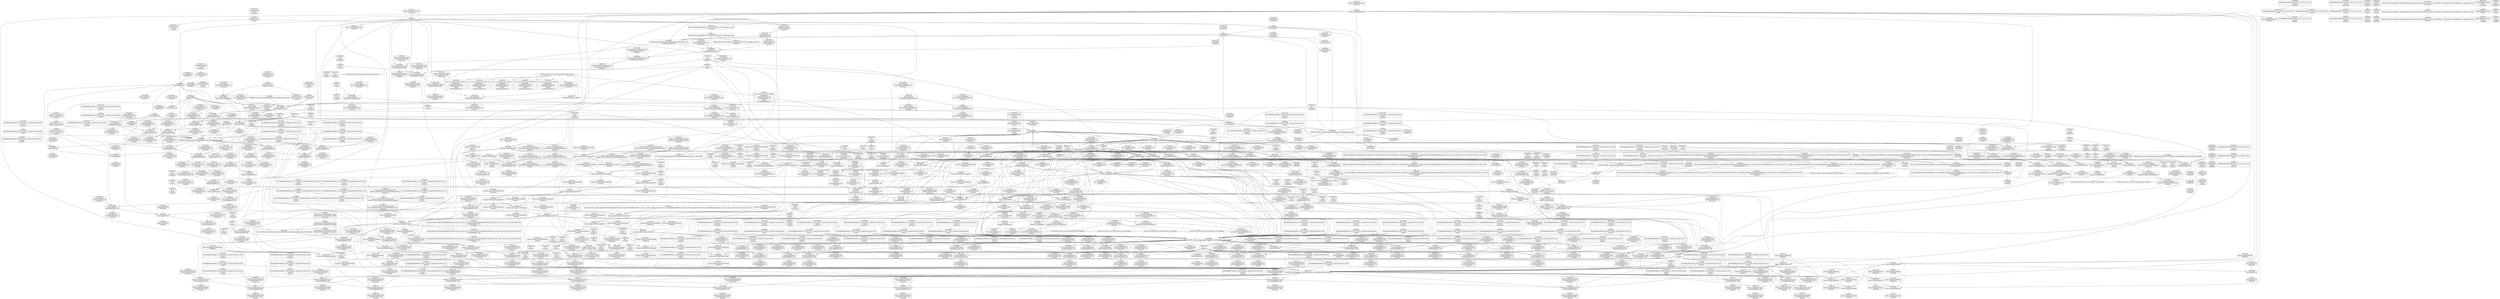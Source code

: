 digraph {
	CE0x562c840 [shape=record,shape=Mrecord,label="{CE0x562c840|i64*_getelementptr_inbounds_(_6_x_i64_,_6_x_i64_*___llvm_gcov_ctr142,_i64_0,_i64_5)|*Constant*}"]
	CE0x5668bf0 [shape=record,shape=Mrecord,label="{CE0x5668bf0|i32_0|*Constant*}"]
	CE0x568de30 [shape=record,shape=Mrecord,label="{CE0x568de30|i64*_getelementptr_inbounds_(_21_x_i64_,_21_x_i64_*___llvm_gcov_ctr143,_i64_0,_i64_7)|*Constant*|*SummSource*}"]
	CE0x56b5b80 [shape=record,shape=Mrecord,label="{CE0x56b5b80|i64*_getelementptr_inbounds_(_21_x_i64_,_21_x_i64_*___llvm_gcov_ctr143,_i64_0,_i64_0)|*Constant*}"]
	CE0x5696da0 [shape=record,shape=Mrecord,label="{CE0x5696da0|avc_has_perm_noaudit:entry|*SummSource*}"]
	CE0x5694c90 [shape=record,shape=Mrecord,label="{CE0x5694c90|i64*_getelementptr_inbounds_(_21_x_i64_,_21_x_i64_*___llvm_gcov_ctr143,_i64_0,_i64_12)|*Constant*|*SummSource*}"]
	CE0x56234b0 [shape=record,shape=Mrecord,label="{CE0x56234b0|i64*_getelementptr_inbounds_(_14_x_i64_,_14_x_i64_*___llvm_gcov_ctr160,_i64_0,_i64_9)|*Constant*|*SummSink*}"]
	CE0x561dbe0 [shape=record,shape=Mrecord,label="{CE0x561dbe0|selinux_vm_enough_memory:tmp24|security/selinux/hooks.c,2091}"]
	CE0x56256d0 [shape=record,shape=Mrecord,label="{CE0x56256d0|i8*_getelementptr_inbounds_(_25_x_i8_,_25_x_i8_*_.str3,_i32_0,_i32_0)|*Constant*}"]
	CE0x56193b0 [shape=record,shape=Mrecord,label="{CE0x56193b0|selinux_capable:cred|Function::selinux_capable&Arg::cred::|*SummSink*}"]
	CE0x561a370 [shape=record,shape=Mrecord,label="{CE0x561a370|_ret_i32_%retval.0,_!dbg_!27725|security/selinux/hooks.c,2012}"]
	CE0x562ce90 [shape=record,shape=Mrecord,label="{CE0x562ce90|selinux_capable:retval.0|*SummSink*}"]
	CE0x5681490 [shape=record,shape=Mrecord,label="{CE0x5681490|avc_has_perm_noaudit:flags|Function::avc_has_perm_noaudit&Arg::flags::|*SummSource*}"]
	CE0x562bef0 [shape=record,shape=Mrecord,label="{CE0x562bef0|GLOBAL:__llvm_gcov_ctr143|Global_var:__llvm_gcov_ctr143|*SummSource*}"]
	CE0x56ac210 [shape=record,shape=Mrecord,label="{CE0x56ac210|cred_has_capability:tmp23|security/selinux/hooks.c,1582|*SummSource*}"]
	CE0x5620490 [shape=record,shape=Mrecord,label="{CE0x5620490|i8*_getelementptr_inbounds_(_45_x_i8_,_45_x_i8_*_.str12,_i32_0,_i32_0)|*Constant*}"]
	CE0x5619af0 [shape=record,shape=Mrecord,label="{CE0x5619af0|selinux_capable:tmp}"]
	CE0x5687f40 [shape=record,shape=Mrecord,label="{CE0x5687f40|avc_audit:tclass|Function::avc_audit&Arg::tclass::}"]
	CE0x5688190 [shape=record,shape=Mrecord,label="{CE0x5688190|avc_audit:tclass|Function::avc_audit&Arg::tclass::|*SummSink*}"]
	CE0x56b0c70 [shape=record,shape=Mrecord,label="{CE0x56b0c70|cred_has_capability:tmp31|security/selinux/hooks.c,1585|*SummSource*}"]
	CE0x569ca80 [shape=record,shape=Mrecord,label="{CE0x569ca80|selinux_capable:tmp4|security/selinux/hooks.c,2008}"]
	CE0x5613520 [shape=record,shape=Mrecord,label="{CE0x5613520|i64_5|*Constant*|*SummSource*}"]
	CE0x56c4e20 [shape=record,shape=Mrecord,label="{CE0x56c4e20|__llvm_gcov_indirect_counter_increment:tmp|*SummSink*}"]
	CE0x5665710 [shape=record,shape=Mrecord,label="{CE0x5665710|selinux_capable:tmp5|security/selinux/hooks.c,2008|*SummSink*}"]
	CE0x5621120 [shape=record,shape=Mrecord,label="{CE0x5621120|get_current:tmp1|*SummSource*}"]
	CE0x561bf80 [shape=record,shape=Mrecord,label="{CE0x561bf80|i64_4|*Constant*|*SummSource*}"]
	CE0x56a0d00 [shape=record,shape=Mrecord,label="{CE0x56a0d00|cred_has_capability:tmp11|security/selinux/hooks.c,1575|*SummSink*}"]
	CE0x56a9fc0 [shape=record,shape=Mrecord,label="{CE0x56a9fc0|avc_audit:result|Function::avc_audit&Arg::result::|*SummSink*}"]
	CE0x5634cf0 [shape=record,shape=Mrecord,label="{CE0x5634cf0|i64_2|*Constant*}"]
	CE0x56962b0 [shape=record,shape=Mrecord,label="{CE0x56962b0|cred_has_capability:sclass.0|*SummSource*}"]
	CE0x5692d20 [shape=record,shape=Mrecord,label="{CE0x5692d20|i32_1575|*Constant*|*SummSource*}"]
	CE0x56ba410 [shape=record,shape=Mrecord,label="{CE0x56ba410|cred_has_capability:if.end|*SummSource*}"]
	CE0x56649b0 [shape=record,shape=Mrecord,label="{CE0x56649b0|i64_1|*Constant*}"]
	CE0x56433f0 [shape=record,shape=Mrecord,label="{CE0x56433f0|0:_i32,_4:_i32,_8:_i32,_12:_i32,_:_CMRE_0,4_|*MultipleSource*|security/selinux/hooks.c,196|security/selinux/hooks.c,197|*LoadInst*|security/selinux/hooks.c,196}"]
	CE0x5695cf0 [shape=record,shape=Mrecord,label="{CE0x5695cf0|i16_47|*Constant*}"]
	CE0x5667740 [shape=record,shape=Mrecord,label="{CE0x5667740|_ret_i32_%tmp6,_!dbg_!27716|security/selinux/hooks.c,197}"]
	CE0x5629620 [shape=record,shape=Mrecord,label="{CE0x5629620|get_current:tmp}"]
	CE0x561c6c0 [shape=record,shape=Mrecord,label="{CE0x561c6c0|selinux_capable:cap|Function::selinux_capable&Arg::cap::|*SummSource*}"]
	CE0x56826e0 [shape=record,shape=Mrecord,label="{CE0x56826e0|i64_13|*Constant*|*SummSink*}"]
	CE0x5667580 [shape=record,shape=Mrecord,label="{CE0x5667580|cred_sid:tmp2}"]
	CE0x561d680 [shape=record,shape=Mrecord,label="{CE0x561d680|selinux_vm_enough_memory:tmp23|security/selinux/hooks.c,2090}"]
	CE0x56882c0 [shape=record,shape=Mrecord,label="{CE0x56882c0|avc_audit:requested|Function::avc_audit&Arg::requested::}"]
	CE0x56b0570 [shape=record,shape=Mrecord,label="{CE0x56b0570|i64*_getelementptr_inbounds_(_21_x_i64_,_21_x_i64_*___llvm_gcov_ctr143,_i64_0,_i64_19)|*Constant*|*SummSink*}"]
	CE0x56251a0 [shape=record,shape=Mrecord,label="{CE0x56251a0|selinux_vm_enough_memory:tmp2}"]
	CE0x5616700 [shape=record,shape=Mrecord,label="{CE0x5616700|i64*_getelementptr_inbounds_(_14_x_i64_,_14_x_i64_*___llvm_gcov_ctr160,_i64_0,_i64_8)|*Constant*}"]
	CE0x5637e90 [shape=record,shape=Mrecord,label="{CE0x5637e90|selinux_vm_enough_memory:tmp16|security/selinux/hooks.c,2088|*SummSink*}"]
	CE0x56a1f80 [shape=record,shape=Mrecord,label="{CE0x56a1f80|cred_has_capability:tmp13|security/selinux/hooks.c,1575|*SummSink*}"]
	CE0x5628810 [shape=record,shape=Mrecord,label="{CE0x5628810|GLOBAL:cred_has_capability|*Constant*|*SummSource*}"]
	CE0x5645ce0 [shape=record,shape=Mrecord,label="{CE0x5645ce0|cred_sid:tmp6|security/selinux/hooks.c,197}"]
	CE0x561f2e0 [shape=record,shape=Mrecord,label="{CE0x561f2e0|i64*_getelementptr_inbounds_(_6_x_i64_,_6_x_i64_*___llvm_gcov_ctr142,_i64_0,_i64_0)|*Constant*|*SummSink*}"]
	CE0x565fb50 [shape=record,shape=Mrecord,label="{CE0x565fb50|cred_has_capability:and|security/selinux/hooks.c,1559|*SummSink*}"]
	CE0x5631300 [shape=record,shape=Mrecord,label="{CE0x5631300|selinux_vm_enough_memory:tmp14|security/selinux/hooks.c,2088}"]
	CE0x569ecb0 [shape=record,shape=Mrecord,label="{CE0x569ecb0|GLOBAL:__llvm_gcov_indirect_counter_increment|*Constant*|*SummSource*}"]
	CE0x56145b0 [shape=record,shape=Mrecord,label="{CE0x56145b0|i64_3|*Constant*|*SummSource*}"]
	CE0x5606cd0 [shape=record,shape=Mrecord,label="{CE0x5606cd0|selinux_vm_enough_memory:if.then}"]
	CE0x5663e90 [shape=record,shape=Mrecord,label="{CE0x5663e90|cred_has_capability:call|security/selinux/hooks.c,1558|*SummSource*}"]
	CE0x568ec20 [shape=record,shape=Mrecord,label="{CE0x568ec20|i32_-1|*Constant*}"]
	CE0x562d550 [shape=record,shape=Mrecord,label="{CE0x562d550|selinux_capable:tmp10|security/selinux/hooks.c,2012}"]
	CE0x5632970 [shape=record,shape=Mrecord,label="{CE0x5632970|i64_11|*Constant*|*SummSink*}"]
	CE0x5620890 [shape=record,shape=Mrecord,label="{CE0x5620890|i64*_getelementptr_inbounds_(_2_x_i64_,_2_x_i64_*___llvm_gcov_ctr98,_i64_0,_i64_1)|*Constant*}"]
	CE0x5621c30 [shape=record,shape=Mrecord,label="{CE0x5621c30|selinux_vm_enough_memory:cap_sys_admin.0|*SummSource*}"]
	CE0x56a8440 [shape=record,shape=Mrecord,label="{CE0x56a8440|__llvm_gcov_indirect_counter_increment:entry}"]
	CE0x56da2b0 [shape=record,shape=Mrecord,label="{CE0x56da2b0|i64*_getelementptr_inbounds_(_2_x_i64_,_2_x_i64_*___llvm_gcov_ctr131,_i64_0,_i64_0)|*Constant*|*SummSource*}"]
	CE0x5619110 [shape=record,shape=Mrecord,label="{CE0x5619110|selinux_capable:cred|Function::selinux_capable&Arg::cred::|*SummSource*}"]
	CE0x56c31f0 [shape=record,shape=Mrecord,label="{CE0x56c31f0|cred_has_capability:ad|security/selinux/hooks.c, 1555|*SummSource*}"]
	CE0x56900a0 [shape=record,shape=Mrecord,label="{CE0x56900a0|_ret_i32_%retval.0,_!dbg_!27765|security/selinux/hooks.c,1586}"]
	CE0x5662e50 [shape=record,shape=Mrecord,label="{CE0x5662e50|__llvm_gcov_indirect_counter_increment:counters|Function::__llvm_gcov_indirect_counter_increment&Arg::counters::|*SummSource*}"]
	CE0x56c6350 [shape=record,shape=Mrecord,label="{CE0x56c6350|i32_0|*Constant*}"]
	CE0x5618dd0 [shape=record,shape=Mrecord,label="{CE0x5618dd0|GLOBAL:selinux_capable|*Constant*|*SummSink*}"]
	CE0x56619f0 [shape=record,shape=Mrecord,label="{CE0x56619f0|i64*_getelementptr_inbounds_(_2_x_i64_,_2_x_i64_*___llvm_gcov_ctr98,_i64_0,_i64_1)|*Constant*|*SummSink*}"]
	CE0x56428f0 [shape=record,shape=Mrecord,label="{CE0x56428f0|get_current:bb}"]
	CE0x567f520 [shape=record,shape=Mrecord,label="{CE0x567f520|selinux_capable:tmp6|security/selinux/hooks.c,2009|*SummSink*}"]
	CE0x5647120 [shape=record,shape=Mrecord,label="{CE0x5647120|selinux_capable:tmp|*SummSink*}"]
	CE0x564be60 [shape=record,shape=Mrecord,label="{CE0x564be60|GLOBAL:selinux_vm_enough_memory.__warned|Global_var:selinux_vm_enough_memory.__warned}"]
	CE0x5631680 [shape=record,shape=Mrecord,label="{CE0x5631680|selinux_vm_enough_memory:tmp15|security/selinux/hooks.c,2088|*SummSink*}"]
	CE0x5620420 [shape=record,shape=Mrecord,label="{CE0x5620420|i32_2088|*Constant*|*SummSource*}"]
	CE0x56b73e0 [shape=record,shape=Mrecord,label="{CE0x56b73e0|cred_has_capability:sw.bb2}"]
	CE0x562a360 [shape=record,shape=Mrecord,label="{CE0x562a360|cred_has_capability:tmp1|*SummSink*}"]
	CE0x562b810 [shape=record,shape=Mrecord,label="{CE0x562b810|i64_14|*Constant*|*SummSink*}"]
	CE0x56ab440 [shape=record,shape=Mrecord,label="{CE0x56ab440|cred_has_capability:tmp22|security/selinux/hooks.c,1582|*SummSink*}"]
	CE0x562aaf0 [shape=record,shape=Mrecord,label="{CE0x562aaf0|cred_has_capability:if.then}"]
	CE0x560db00 [shape=record,shape=Mrecord,label="{CE0x560db00|selinux_vm_enough_memory:land.lhs.true|*SummSink*}"]
	CE0x5625ab0 [shape=record,shape=Mrecord,label="{CE0x5625ab0|selinux_vm_enough_memory:tmp27|security/selinux/hooks.c,2093}"]
	CE0x56686d0 [shape=record,shape=Mrecord,label="{CE0x56686d0|_call_void_mcount()_#3|*SummSink*}"]
	CE0x56a2de0 [shape=record,shape=Mrecord,label="{CE0x56a2de0|__llvm_gcov_indirect_counter_increment:pred}"]
	CE0x562e040 [shape=record,shape=Mrecord,label="{CE0x562e040|_ret_%struct.task_struct*_%tmp4,_!dbg_!27714|./arch/x86/include/asm/current.h,14|*SummSource*}"]
	CE0x5618fc0 [shape=record,shape=Mrecord,label="{CE0x5618fc0|selinux_capable:entry|*SummSink*}"]
	CE0x5689020 [shape=record,shape=Mrecord,label="{CE0x5689020|i64**_getelementptr_inbounds_(_3_x_i64*_,_3_x_i64*_*___llvm_gcda_edge_table144,_i64_0,_i64_2)|*Constant*|*SummSink*}"]
	CE0x562c1b0 [shape=record,shape=Mrecord,label="{CE0x562c1b0|GLOBAL:avc_audit|*Constant*}"]
	CE0x56154d0 [shape=record,shape=Mrecord,label="{CE0x56154d0|selinux_vm_enough_memory:land.lhs.true2}"]
	CE0x56aaeb0 [shape=record,shape=Mrecord,label="{CE0x56aaeb0|cred_has_capability:tobool|security/selinux/hooks.c,1582|*SummSource*}"]
	CE0x5634f00 [shape=record,shape=Mrecord,label="{CE0x5634f00|selinux_vm_enough_memory:entry}"]
	CE0x5666e50 [shape=record,shape=Mrecord,label="{CE0x5666e50|i64*_getelementptr_inbounds_(_2_x_i64_,_2_x_i64_*___llvm_gcov_ctr98,_i64_0,_i64_0)|*Constant*}"]
	CE0x56839c0 [shape=record,shape=Mrecord,label="{CE0x56839c0|cred_has_capability:call8|security/selinux/hooks.c,1581}"]
	CE0x56a8b70 [shape=record,shape=Mrecord,label="{CE0x56a8b70|cred_has_capability:tmp3|security/selinux/hooks.c,1567|*SummSource*}"]
	CE0x5687a30 [shape=record,shape=Mrecord,label="{CE0x5687a30|avc_audit:ssid|Function::avc_audit&Arg::ssid::|*SummSink*}"]
	CE0x5617740 [shape=record,shape=Mrecord,label="{CE0x5617740|selinux_vm_enough_memory:tmp17|security/selinux/hooks.c,2088|*SummSink*}"]
	CE0x56b0650 [shape=record,shape=Mrecord,label="{CE0x56b0650|cred_has_capability:tmp30|security/selinux/hooks.c,1585|*SummSink*}"]
	CE0x5682980 [shape=record,shape=Mrecord,label="{CE0x5682980|i64_14|*Constant*}"]
	CE0x56812f0 [shape=record,shape=Mrecord,label="{CE0x56812f0|avc_has_perm_noaudit:flags|Function::avc_has_perm_noaudit&Arg::flags::}"]
	CE0x56b5d30 [shape=record,shape=Mrecord,label="{CE0x56b5d30|i64*_getelementptr_inbounds_(_21_x_i64_,_21_x_i64_*___llvm_gcov_ctr143,_i64_0,_i64_0)|*Constant*|*SummSink*}"]
	CE0x562d890 [shape=record,shape=Mrecord,label="{CE0x562d890|GLOBAL:__llvm_gcov_ctr160|Global_var:__llvm_gcov_ctr160|*SummSource*}"]
	CE0x5661450 [shape=record,shape=Mrecord,label="{CE0x5661450|GLOBAL:cap_capable|*Constant*|*SummSink*}"]
	CE0x56a9ab0 [shape=record,shape=Mrecord,label="{CE0x56a9ab0|avc_audit:avd|Function::avc_audit&Arg::avd::|*SummSource*}"]
	CE0x56a0e90 [shape=record,shape=Mrecord,label="{CE0x56a0e90|i64*_getelementptr_inbounds_(_21_x_i64_,_21_x_i64_*___llvm_gcov_ctr143,_i64_0,_i64_9)|*Constant*|*SummSource*}"]
	CE0x56c0ec0 [shape=record,shape=Mrecord,label="{CE0x56c0ec0|_call_void_asm_sideeffect_1:_09ud2_0A.pushsection___bug_table,_22a_22_0A2:_09.long_1b_-_2b,_$_0:c_-_2b_0A_09.word_$_1:c_,_0_0A_09.org_2b+$_2:c_0A.popsection_,_i,i,i,_dirflag_,_fpsr_,_flags_(i8*_getelementptr_inbounds_(_25_x_i8_,_25_x_i8_*_.str3,_i32_0,_i32_0),_i32_1575,_i64_12)_#3,_!dbg_!27737,_!srcloc_!27740|security/selinux/hooks.c,1575}"]
	CE0x56d9f50 [shape=record,shape=Mrecord,label="{CE0x56d9f50|cred_sid:bb|*SummSource*}"]
	CE0x562f4e0 [shape=record,shape=Mrecord,label="{CE0x562f4e0|selinux_vm_enough_memory:tmp19|security/selinux/hooks.c,2088|*SummSink*}"]
	CE0x56071a0 [shape=record,shape=Mrecord,label="{CE0x56071a0|i64*_getelementptr_inbounds_(_14_x_i64_,_14_x_i64_*___llvm_gcov_ctr160,_i64_0,_i64_0)|*Constant*|*SummSink*}"]
	CE0x5638260 [shape=record,shape=Mrecord,label="{CE0x5638260|_ret_%struct.task_struct*_%tmp4,_!dbg_!27714|./arch/x86/include/asm/current.h,14}"]
	CE0x56361e0 [shape=record,shape=Mrecord,label="{CE0x56361e0|selinux_vm_enough_memory:tmp13|security/selinux/hooks.c,2088|*SummSource*}"]
	CE0x563ef50 [shape=record,shape=Mrecord,label="{CE0x563ef50|selinux_vm_enough_memory:tmp25|security/selinux/hooks.c,2091|*SummSource*}"]
	CE0x56317f0 [shape=record,shape=Mrecord,label="{CE0x56317f0|selinux_vm_enough_memory:tmp16|security/selinux/hooks.c,2088}"]
	CE0x56c7d50 [shape=record,shape=Mrecord,label="{CE0x56c7d50|__llvm_gcov_indirect_counter_increment:tmp2|*SummSource*}"]
	CE0x5691350 [shape=record,shape=Mrecord,label="{CE0x5691350|cred_sid:cred|Function::cred_sid&Arg::cred::|*SummSource*}"]
	CE0x56ac4d0 [shape=record,shape=Mrecord,label="{CE0x56ac4d0|cred_has_capability:tmp24|security/selinux/hooks.c,1582}"]
	CE0x56b0020 [shape=record,shape=Mrecord,label="{CE0x56b0020|cred_has_capability:tmp30|security/selinux/hooks.c,1585}"]
	CE0x561fcd0 [shape=record,shape=Mrecord,label="{CE0x561fcd0|GLOBAL:get_current|*Constant*|*SummSource*}"]
	CE0x5619bd0 [shape=record,shape=Mrecord,label="{CE0x5619bd0|selinux_capable:tmp|*SummSource*}"]
	CE0x56694b0 [shape=record,shape=Mrecord,label="{CE0x56694b0|i32_22|*Constant*|*SummSink*}"]
	CE0x56c4bc0 [shape=record,shape=Mrecord,label="{CE0x56c4bc0|__llvm_gcov_indirect_counter_increment:tmp1}"]
	CE0x562b110 [shape=record,shape=Mrecord,label="{CE0x562b110|_call_void_mcount()_#3|*SummSink*}"]
	CE0x56c16f0 [shape=record,shape=Mrecord,label="{CE0x56c16f0|void_(i8*,_i32,_i64)*_asm_sideeffect_1:_09ud2_0A.pushsection___bug_table,_22a_22_0A2:_09.long_1b_-_2b,_$_0:c_-_2b_0A_09.word_$_1:c_,_0_0A_09.org_2b+$_2:c_0A.popsection_,_i,i,i,_dirflag_,_fpsr_,_flags_|*SummSink*}"]
	CE0x5617410 [shape=record,shape=Mrecord,label="{CE0x5617410|%struct.task_struct*_(%struct.task_struct**)*_asm_movq_%gs:$_1:P_,$0_,_r,im,_dirflag_,_fpsr_,_flags_|*SummSink*}"]
	CE0x56970f0 [shape=record,shape=Mrecord,label="{CE0x56970f0|avc_has_perm_noaudit:tclass|Function::avc_has_perm_noaudit&Arg::tclass::}"]
	CE0x5634790 [shape=record,shape=Mrecord,label="{CE0x5634790|selinux_vm_enough_memory:call3|security/selinux/hooks.c,2088}"]
	CE0x56806c0 [shape=record,shape=Mrecord,label="{CE0x56806c0|avc_has_perm_noaudit:tclass|Function::avc_has_perm_noaudit&Arg::tclass::|*SummSource*}"]
	CE0x56c1230 [shape=record,shape=Mrecord,label="{CE0x56c1230|cred_has_capability:tmp9|security/selinux/hooks.c,1575|*SummSink*}"]
	CE0x56c21b0 [shape=record,shape=Mrecord,label="{CE0x56c21b0|cred_has_capability:ad|security/selinux/hooks.c, 1555}"]
	CE0x5633860 [shape=record,shape=Mrecord,label="{CE0x5633860|selinux_vm_enough_memory:cred|security/selinux/hooks.c,2088|*SummSource*}"]
	CE0x56137e0 [shape=record,shape=Mrecord,label="{CE0x56137e0|selinux_vm_enough_memory:if.end|*SummSource*}"]
	CE0x562a8b0 [shape=record,shape=Mrecord,label="{CE0x562a8b0|selinux_capable:tmp2|security/selinux/hooks.c,2008|*SummSink*}"]
	CE0x5662310 [shape=record,shape=Mrecord,label="{CE0x5662310|cred_sid:tmp4|*LoadInst*|security/selinux/hooks.c,196}"]
	CE0x56ba590 [shape=record,shape=Mrecord,label="{CE0x56ba590|cred_has_capability:if.end|*SummSink*}"]
	CE0x568fe30 [shape=record,shape=Mrecord,label="{CE0x568fe30|cred_has_capability:entry}"]
	CE0x563e8c0 [shape=record,shape=Mrecord,label="{CE0x563e8c0|selinux_vm_enough_memory:tmp24|security/selinux/hooks.c,2091|*SummSource*}"]
	CE0x5607a60 [shape=record,shape=Mrecord,label="{CE0x5607a60|selinux_vm_enough_memory:tmp4|security/selinux/hooks.c,2088|*SummSource*}"]
	CE0x56303e0 [shape=record,shape=Mrecord,label="{CE0x56303e0|selinux_capable:ns|Function::selinux_capable&Arg::ns::|*SummSource*}"]
	CE0x56147c0 [shape=record,shape=Mrecord,label="{CE0x56147c0|i32_0|*Constant*}"]
	CE0x5618f30 [shape=record,shape=Mrecord,label="{CE0x5618f30|selinux_capable:entry|*SummSource*}"]
	CE0x5618630 [shape=record,shape=Mrecord,label="{CE0x5618630|i64_4|*Constant*|*SummSink*}"]
	CE0x56adb70 [shape=record,shape=Mrecord,label="{CE0x56adb70|cred_has_capability:tmp26|security/selinux/hooks.c,1583|*SummSink*}"]
	CE0x56c50e0 [shape=record,shape=Mrecord,label="{CE0x56c50e0|cred_has_capability:cap1|security/selinux/hooks.c,1563|*SummSink*}"]
	CE0x561e6e0 [shape=record,shape=Mrecord,label="{CE0x561e6e0|selinux_vm_enough_memory:tmp5|security/selinux/hooks.c,2088}"]
	CE0x5690210 [shape=record,shape=Mrecord,label="{CE0x5690210|cred_has_capability:cred|Function::cred_has_capability&Arg::cred::}"]
	CE0x5663fb0 [shape=record,shape=Mrecord,label="{CE0x5663fb0|cred_has_capability:call|security/selinux/hooks.c,1558|*SummSink*}"]
	CE0x560b960 [shape=record,shape=Mrecord,label="{CE0x560b960|selinux_vm_enough_memory:if.then|*SummSink*}"]
	CE0x56655e0 [shape=record,shape=Mrecord,label="{CE0x56655e0|selinux_capable:tmp5|security/selinux/hooks.c,2008|*SummSource*}"]
	CE0x5697ba0 [shape=record,shape=Mrecord,label="{CE0x5697ba0|i8_3|*Constant*|*SummSink*}"]
	CE0x563c210 [shape=record,shape=Mrecord,label="{CE0x563c210|i32_1575|*Constant*}"]
	CE0x5636870 [shape=record,shape=Mrecord,label="{CE0x5636870|selinux_vm_enough_memory:tmp11|security/selinux/hooks.c,2088|*SummSink*}"]
	CE0x5632be0 [shape=record,shape=Mrecord,label="{CE0x5632be0|i64_10|*Constant*}"]
	CE0x5632e80 [shape=record,shape=Mrecord,label="{CE0x5632e80|selinux_vm_enough_memory:tmp20|security/selinux/hooks.c,2090|*SummSource*}"]
	CE0x56c82e0 [shape=record,shape=Mrecord,label="{CE0x56c82e0|__llvm_gcov_indirect_counter_increment:bb4|*SummSink*}"]
	CE0x563d760 [shape=record,shape=Mrecord,label="{CE0x563d760|i64*_getelementptr_inbounds_(_14_x_i64_,_14_x_i64_*___llvm_gcov_ctr160,_i64_0,_i64_6)|*Constant*|*SummSource*}"]
	CE0x5622a70 [shape=record,shape=Mrecord,label="{CE0x5622a70|i8_1|*Constant*}"]
	CE0x56284b0 [shape=record,shape=Mrecord,label="{CE0x56284b0|GLOBAL:cred_has_capability|*Constant*}"]
	CE0x5695140 [shape=record,shape=Mrecord,label="{CE0x5695140|cred_has_capability:tmp17|security/selinux/hooks.c,1576}"]
	CE0x56316f0 [shape=record,shape=Mrecord,label="{CE0x56316f0|selinux_vm_enough_memory:tmp15|security/selinux/hooks.c,2088|*SummSource*}"]
	CE0x5645a00 [shape=record,shape=Mrecord,label="{CE0x5645a00|0:_i32,_4:_i32,_8:_i32,_12:_i32,_:_CMRE_16,20_|*MultipleSource*|security/selinux/hooks.c,196|security/selinux/hooks.c,197|*LoadInst*|security/selinux/hooks.c,196}"]
	CE0x5645380 [shape=record,shape=Mrecord,label="{CE0x5645380|0:_i32,_4:_i32,_8:_i32,_12:_i32,_:_CMRE_12,16_|*MultipleSource*|security/selinux/hooks.c,196|security/selinux/hooks.c,197|*LoadInst*|security/selinux/hooks.c,196}"]
	CE0x5614ea0 [shape=record,shape=Mrecord,label="{CE0x5614ea0|selinux_vm_enough_memory:land.lhs.true2|*SummSource*}"]
	CE0x56b3730 [shape=record,shape=Mrecord,label="{CE0x56b3730|cred_has_capability:tmp5|security/selinux/hooks.c,1570|*SummSink*}"]
	CE0x5613ba0 [shape=record,shape=Mrecord,label="{CE0x5613ba0|selinux_vm_enough_memory:if.end6}"]
	CE0x56adb00 [shape=record,shape=Mrecord,label="{CE0x56adb00|cred_has_capability:tmp26|security/selinux/hooks.c,1583|*SummSource*}"]
	"CONST[source:0(mediator),value:2(dynamic)][purpose:{subject}][SnkIdx:4]"
	CE0x569c0a0 [shape=record,shape=Mrecord,label="{CE0x569c0a0|cred_has_capability:do.body|*SummSink*}"]
	CE0x5640b20 [shape=record,shape=Mrecord,label="{CE0x5640b20|cred_has_capability:tmp10|security/selinux/hooks.c,1575|*SummSource*}"]
	CE0x561ca00 [shape=record,shape=Mrecord,label="{CE0x561ca00|selinux_capable:audit|Function::selinux_capable&Arg::audit::|*SummSource*}"]
	CE0x562cc80 [shape=record,shape=Mrecord,label="{CE0x562cc80|selinux_capable:retval.0|*SummSource*}"]
	CE0x5621780 [shape=record,shape=Mrecord,label="{CE0x5621780|i32_1|*Constant*|*SummSink*}"]
	CE0x5696c30 [shape=record,shape=Mrecord,label="{CE0x5696c30|avc_has_perm_noaudit:entry}"]
	CE0x5649820 [shape=record,shape=Mrecord,label="{CE0x5649820|selinux_capable:tmp9|security/selinux/hooks.c,2011|*SummSink*}"]
	CE0x5615b00 [shape=record,shape=Mrecord,label="{CE0x5615b00|selinux_vm_enough_memory:if.end|*SummSink*}"]
	CE0x56369f0 [shape=record,shape=Mrecord,label="{CE0x56369f0|selinux_vm_enough_memory:tmp12|security/selinux/hooks.c,2088}"]
	CE0x5625390 [shape=record,shape=Mrecord,label="{CE0x5625390|_call_void_lockdep_rcu_suspicious(i8*_getelementptr_inbounds_(_25_x_i8_,_25_x_i8_*_.str3,_i32_0,_i32_0),_i32_2088,_i8*_getelementptr_inbounds_(_45_x_i8_,_45_x_i8_*_.str12,_i32_0,_i32_0))_#10,_!dbg_!27730|security/selinux/hooks.c,2088|*SummSink*}"]
	CE0x565ff00 [shape=record,shape=Mrecord,label="{CE0x565ff00|i32_0|*Constant*}"]
	CE0x56a1430 [shape=record,shape=Mrecord,label="{CE0x56a1430|i1_true|*Constant*}"]
	CE0x569c970 [shape=record,shape=Mrecord,label="{CE0x569c970|selinux_capable:tmp3|security/selinux/hooks.c,2008|*SummSource*}"]
	CE0x5680b60 [shape=record,shape=Mrecord,label="{CE0x5680b60|avc_has_perm_noaudit:requested|Function::avc_has_perm_noaudit&Arg::requested::|*SummSource*}"]
	CE0x569dca0 [shape=record,shape=Mrecord,label="{CE0x569dca0|cred_has_capability:do.cond|*SummSource*}"]
	CE0x56b4790 [shape=record,shape=Mrecord,label="{CE0x56b4790|__llvm_gcov_indirect_counter_increment:tmp5|*SummSource*}"]
	CE0x569c1e0 [shape=record,shape=Mrecord,label="{CE0x569c1e0|cred_has_capability:if.end10}"]
	CE0x5614870 [shape=record,shape=Mrecord,label="{CE0x5614870|selinux_vm_enough_memory:land.lhs.true2|*SummSink*}"]
	CE0x5630510 [shape=record,shape=Mrecord,label="{CE0x5630510|selinux_capable:ns|Function::selinux_capable&Arg::ns::|*SummSink*}"]
	CE0x5690cd0 [shape=record,shape=Mrecord,label="{CE0x5690cd0|selinux_capable:call|security/selinux/hooks.c,2007}"]
	CE0x5637660 [shape=record,shape=Mrecord,label="{CE0x5637660|selinux_vm_enough_memory:tmp19|security/selinux/hooks.c,2088}"]
	CE0x565fbc0 [shape=record,shape=Mrecord,label="{CE0x565fbc0|cred_has_capability:shl|security/selinux/hooks.c,1559}"]
	CE0x5687b00 [shape=record,shape=Mrecord,label="{CE0x5687b00|avc_audit:tsid|Function::avc_audit&Arg::tsid::}"]
	CE0x5606200 [shape=record,shape=Mrecord,label="{CE0x5606200|i64*_getelementptr_inbounds_(_14_x_i64_,_14_x_i64_*___llvm_gcov_ctr160,_i64_0,_i64_0)|*Constant*}"]
	CE0x5607bc0 [shape=record,shape=Mrecord,label="{CE0x5607bc0|i32_0|*Constant*|*SummSource*}"]
	CE0x561ec10 [shape=record,shape=Mrecord,label="{CE0x561ec10|cred_has_capability:call|security/selinux/hooks.c,1558}"]
	CE0x56baef0 [shape=record,shape=Mrecord,label="{CE0x56baef0|cred_has_capability:call3|security/selinux/hooks.c,1573|*SummSink*}"]
	CE0x56921c0 [shape=record,shape=Mrecord,label="{CE0x56921c0|void_(i8*,_i32,_i64)*_asm_sideeffect_1:_09ud2_0A.pushsection___bug_table,_22a_22_0A2:_09.long_1b_-_2b,_$_0:c_-_2b_0A_09.word_$_1:c_,_0_0A_09.org_2b+$_2:c_0A.popsection_,_i,i,i,_dirflag_,_fpsr_,_flags_}"]
	CE0x567f9f0 [shape=record,shape=Mrecord,label="{CE0x567f9f0|i64*_getelementptr_inbounds_(_2_x_i64_,_2_x_i64_*___llvm_gcov_ctr98,_i64_0,_i64_0)|*Constant*|*SummSink*}"]
	CE0x5681690 [shape=record,shape=Mrecord,label="{CE0x5681690|avc_has_perm_noaudit:avd|Function::avc_has_perm_noaudit&Arg::avd::}"]
	CE0x5643720 [shape=record,shape=Mrecord,label="{CE0x5643720|0:_i32,_4:_i32,_8:_i32,_12:_i32,_:_CMRE_4,8_|*MultipleSource*|security/selinux/hooks.c,196|security/selinux/hooks.c,197|*LoadInst*|security/selinux/hooks.c,196}"]
	CE0x5642880 [shape=record,shape=Mrecord,label="{CE0x5642880|i64*_getelementptr_inbounds_(_2_x_i64_,_2_x_i64_*___llvm_gcov_ctr98,_i64_0,_i64_0)|*Constant*|*SummSource*}"]
	CE0x5694fa0 [shape=record,shape=Mrecord,label="{CE0x5694fa0|i16_4|*Constant*}"]
	CE0x5696110 [shape=record,shape=Mrecord,label="{CE0x5696110|i16_47|*Constant*|*SummSink*}"]
	CE0x56224e0 [shape=record,shape=Mrecord,label="{CE0x56224e0|selinux_vm_enough_memory:cap_sys_admin.0|*SummSink*}"]
	CE0x56869b0 [shape=record,shape=Mrecord,label="{CE0x56869b0|GLOBAL:avc_audit|*Constant*|*SummSink*}"]
	CE0x5650720 [shape=record,shape=Mrecord,label="{CE0x5650720|selinux_vm_enough_memory:tmp8|security/selinux/hooks.c,2088|*SummSink*}"]
	CE0x560cbe0 [shape=record,shape=Mrecord,label="{CE0x560cbe0|selinux_vm_enough_memory:do.end|*SummSink*}"]
	CE0x56a7b60 [shape=record,shape=Mrecord,label="{CE0x56a7b60|GLOBAL:__llvm_gcov_indirect_counter_increment|*Constant*|*SummSink*}"]
	CE0x5687cb0 [shape=record,shape=Mrecord,label="{CE0x5687cb0|avc_audit:tsid|Function::avc_audit&Arg::tsid::|*SummSource*}"]
	CE0x561bb60 [shape=record,shape=Mrecord,label="{CE0x561bb60|selinux_vm_enough_memory:tmp4|security/selinux/hooks.c,2088|*SummSink*}"]
	CE0x56aee80 [shape=record,shape=Mrecord,label="{CE0x56aee80|cred_has_capability:tmp28|security/selinux/hooks.c,1584|*SummSource*}"]
	CE0x56ae8c0 [shape=record,shape=Mrecord,label="{CE0x56ae8c0|cred_has_capability:tmp28|security/selinux/hooks.c,1584}"]
	CE0x5696620 [shape=record,shape=Mrecord,label="{CE0x5696620|cred_has_capability:call7|security/selinux/hooks.c,1579}"]
	CE0x5663400 [shape=record,shape=Mrecord,label="{CE0x5663400|cred_sid:tmp5|security/selinux/hooks.c,196}"]
	CE0x5615dc0 [shape=record,shape=Mrecord,label="{CE0x5615dc0|selinux_vm_enough_memory:tmp2|*SummSource*}"]
	CE0x5616390 [shape=record,shape=Mrecord,label="{CE0x5616390|selinux_vm_enough_memory:tmp10|security/selinux/hooks.c,2088}"]
	CE0x5680eb0 [shape=record,shape=Mrecord,label="{CE0x5680eb0|avc_has_perm_noaudit:requested|Function::avc_has_perm_noaudit&Arg::requested::|*SummSink*}"]
	CE0x561bf10 [shape=record,shape=Mrecord,label="{CE0x561bf10|i64_5|*Constant*}"]
	CE0x56201b0 [shape=record,shape=Mrecord,label="{CE0x56201b0|GLOBAL:lockdep_rcu_suspicious|*Constant*|*SummSink*}"]
	CE0x562def0 [shape=record,shape=Mrecord,label="{CE0x562def0|get_current:entry|*SummSource*}"]
	CE0x56c1e60 [shape=record,shape=Mrecord,label="{CE0x56c1e60|__llvm_gcov_indirect_counter_increment:tmp6|*SummSource*}"]
	CE0x56200d0 [shape=record,shape=Mrecord,label="{CE0x56200d0|GLOBAL:lockdep_rcu_suspicious|*Constant*}"]
	CE0x56a2ea0 [shape=record,shape=Mrecord,label="{CE0x56a2ea0|__llvm_gcov_indirect_counter_increment:pred|*SummSource*}"]
	CE0x5665cb0 [shape=record,shape=Mrecord,label="{CE0x5665cb0|_call_void_mcount()_#3|*SummSink*}"]
	CE0x56609e0 [shape=record,shape=Mrecord,label="{CE0x56609e0|i64*_getelementptr_inbounds_(_6_x_i64_,_6_x_i64_*___llvm_gcov_ctr142,_i64_0,_i64_3)|*Constant*|*SummSource*}"]
	CE0x5620e10 [shape=record,shape=Mrecord,label="{CE0x5620e10|selinux_vm_enough_memory:tmp3|*SummSink*}"]
	CE0x569ba60 [shape=record,shape=Mrecord,label="{CE0x569ba60|GLOBAL:printk|*Constant*|*SummSource*}"]
	CE0x5668400 [shape=record,shape=Mrecord,label="{CE0x5668400|_call_void_mcount()_#3}"]
	CE0x561f0d0 [shape=record,shape=Mrecord,label="{CE0x561f0d0|i64*_getelementptr_inbounds_(_6_x_i64_,_6_x_i64_*___llvm_gcov_ctr142,_i64_0,_i64_0)|*Constant*|*SummSource*}"]
	CE0x563daa0 [shape=record,shape=Mrecord,label="{CE0x563daa0|i64*_getelementptr_inbounds_(_14_x_i64_,_14_x_i64_*___llvm_gcov_ctr160,_i64_0,_i64_6)|*Constant*|*SummSink*}"]
	CE0x5682b20 [shape=record,shape=Mrecord,label="{CE0x5682b20|i64_14|*Constant*|*SummSource*}"]
	CE0x56aa0f0 [shape=record,shape=Mrecord,label="{CE0x56aa0f0|avc_audit:a|Function::avc_audit&Arg::a::}"]
	CE0x563a8e0 [shape=record,shape=Mrecord,label="{CE0x563a8e0|selinux_vm_enough_memory:call7|security/selinux/hooks.c,2093}"]
	CE0x567e020 [shape=record,shape=Mrecord,label="{CE0x567e020|selinux_capable:tmp11|security/selinux/hooks.c,2012|*SummSink*}"]
	CE0x561a610 [shape=record,shape=Mrecord,label="{CE0x561a610|_ret_i32_%retval.0,_!dbg_!27725|security/selinux/hooks.c,2012|*SummSource*}"]
	CE0x56a4030 [shape=record,shape=Mrecord,label="{CE0x56a4030|cred_has_capability:tmp|*SummSink*}"]
	CE0x72fe8a0 [shape=record,shape=Mrecord,label="{CE0x72fe8a0|selinux_vm_enough_memory:tmp7|security/selinux/hooks.c,2088|*SummSource*}"]
	CE0x5614500 [shape=record,shape=Mrecord,label="{CE0x5614500|selinux_vm_enough_memory:tmp|*SummSource*}"]
	CE0x56a4fe0 [shape=record,shape=Mrecord,label="{CE0x56a4fe0|cred_has_capability:tmp7|security/selinux/hooks.c,1574}"]
	CE0x5681e50 [shape=record,shape=Mrecord,label="{CE0x5681e50|cred_has_capability:cmp|security/selinux/hooks.c,1580|*SummSource*}"]
	CE0x5605da0 [shape=record,shape=Mrecord,label="{CE0x5605da0|i64*_getelementptr_inbounds_(_14_x_i64_,_14_x_i64_*___llvm_gcov_ctr160,_i64_0,_i64_6)|*Constant*}"]
	CE0x5647910 [shape=record,shape=Mrecord,label="{CE0x5647910|i64*_getelementptr_inbounds_(_6_x_i64_,_6_x_i64_*___llvm_gcov_ctr142,_i64_0,_i64_4)|*Constant*|*SummSink*}"]
	CE0x5694190 [shape=record,shape=Mrecord,label="{CE0x5694190|cred_has_capability:tmp15|security/selinux/hooks.c,1575|*SummSink*}"]
	CE0x568fa70 [shape=record,shape=Mrecord,label="{CE0x568fa70|i8_3|*Constant*}"]
	CE0x561abb0 [shape=record,shape=Mrecord,label="{CE0x561abb0|selinux_vm_enough_memory:cmp|security/selinux/hooks.c,2090}"]
	CE0x56c4f30 [shape=record,shape=Mrecord,label="{CE0x56c4f30|cred_has_capability:cap1|security/selinux/hooks.c,1563}"]
	CE0x56a1c00 [shape=record,shape=Mrecord,label="{CE0x56a1c00|cred_has_capability:tmp12|security/selinux/hooks.c,1575|*SummSink*}"]
	CE0x560bce0 [shape=record,shape=Mrecord,label="{CE0x560bce0|selinux_vm_enough_memory:land.lhs.true}"]
	CE0x56653e0 [shape=record,shape=Mrecord,label="{CE0x56653e0|selinux_capable:tmp5|security/selinux/hooks.c,2008}"]
	CE0x562b5c0 [shape=record,shape=Mrecord,label="{CE0x562b5c0|selinux_capable:if.then|*SummSink*}"]
	CE0x5610140 [shape=record,shape=Mrecord,label="{CE0x5610140|selinux_vm_enough_memory:do.body}"]
	CE0x56676d0 [shape=record,shape=Mrecord,label="{CE0x56676d0|cred_sid:tmp3}"]
	CE0x56197b0 [shape=record,shape=Mrecord,label="{CE0x56197b0|cred_has_capability:do.body4}"]
	CE0x56c75f0 [shape=record,shape=Mrecord,label="{CE0x56c75f0|__llvm_gcov_indirect_counter_increment:bb4}"]
	CE0x56a2c60 [shape=record,shape=Mrecord,label="{CE0x56a2c60|__llvm_gcov_indirect_counter_increment:bb|*SummSource*}"]
	CE0x5665d50 [shape=record,shape=Mrecord,label="{CE0x5665d50|get_current:tmp4|./arch/x86/include/asm/current.h,14}"]
	CE0x5623520 [shape=record,shape=Mrecord,label="{CE0x5623520|selinux_vm_enough_memory:tmp17|security/selinux/hooks.c,2088}"]
	CE0x56a85c0 [shape=record,shape=Mrecord,label="{CE0x56a85c0|__llvm_gcov_indirect_counter_increment:entry|*SummSink*}"]
	CE0x562f6a0 [shape=record,shape=Mrecord,label="{CE0x562f6a0|selinux_vm_enough_memory:call4|security/selinux/hooks.c,2088|*SummSource*}"]
	CE0x5632cc0 [shape=record,shape=Mrecord,label="{CE0x5632cc0|i64_10|*Constant*|*SummSink*}"]
	CE0x5693050 [shape=record,shape=Mrecord,label="{CE0x5693050|get_current:tmp3|*SummSource*}"]
	CE0x56444d0 [shape=record,shape=Mrecord,label="{CE0x56444d0|_call_void___llvm_gcov_indirect_counter_increment(i32*___llvm_gcov_global_state_pred145,_i64**_getelementptr_inbounds_(_3_x_i64*_,_3_x_i64*_*___llvm_gcda_edge_table144,_i64_0,_i64_2)),_!dbg_!27732|security/selinux/hooks.c,1570|*SummSource*}"]
	CE0x563b0d0 [shape=record,shape=Mrecord,label="{CE0x563b0d0|selinux_vm_enough_memory:call|security/selinux/hooks.c,2088}"]
	CE0x56327d0 [shape=record,shape=Mrecord,label="{CE0x56327d0|i64_11|*Constant*}"]
	CE0x5664d30 [shape=record,shape=Mrecord,label="{CE0x5664d30|i32_31|*Constant*}"]
	CE0x5697830 [shape=record,shape=Mrecord,label="{CE0x5697830|cred_has_capability:u|security/selinux/hooks.c,1563|*SummSink*}"]
	CE0x5638390 [shape=record,shape=Mrecord,label="{CE0x5638390|_ret_%struct.task_struct*_%tmp4,_!dbg_!27714|./arch/x86/include/asm/current.h,14|*SummSink*}"]
	CE0x56c1540 [shape=record,shape=Mrecord,label="{CE0x56c1540|_call_void_asm_sideeffect_1:_09ud2_0A.pushsection___bug_table,_22a_22_0A2:_09.long_1b_-_2b,_$_0:c_-_2b_0A_09.word_$_1:c_,_0_0A_09.org_2b+$_2:c_0A.popsection_,_i,i,i,_dirflag_,_fpsr_,_flags_(i8*_getelementptr_inbounds_(_25_x_i8_,_25_x_i8_*_.str3,_i32_0,_i32_0),_i32_1575,_i64_12)_#3,_!dbg_!27737,_!srcloc_!27740|security/selinux/hooks.c,1575|*SummSource*}"]
	CE0x56836d0 [shape=record,shape=Mrecord,label="{CE0x56836d0|cred_has_capability:tmp21|security/selinux/hooks.c,1580|*SummSource*}"]
	CE0x567ff60 [shape=record,shape=Mrecord,label="{CE0x567ff60|avc_has_perm_noaudit:ssid|Function::avc_has_perm_noaudit&Arg::ssid::|*SummSource*}"]
	CE0x56a0b50 [shape=record,shape=Mrecord,label="{CE0x56a0b50|cred_has_capability:tmp11|security/selinux/hooks.c,1575}"]
	CE0x56c5f20 [shape=record,shape=Mrecord,label="{CE0x56c5f20|__llvm_gcov_indirect_counter_increment:counter|*SummSink*}"]
	CE0x5682670 [shape=record,shape=Mrecord,label="{CE0x5682670|i64_13|*Constant*|*SummSource*}"]
	CE0x568fcc0 [shape=record,shape=Mrecord,label="{CE0x568fcc0|GLOBAL:cred_has_capability|*Constant*|*SummSink*}"]
	CE0x5633760 [shape=record,shape=Mrecord,label="{CE0x5633760|selinux_vm_enough_memory:cred|security/selinux/hooks.c,2088|*SummSink*}"]
	CE0x56a4130 [shape=record,shape=Mrecord,label="{CE0x56a4130|cred_has_capability:tmp1}"]
	CE0x562ac10 [shape=record,shape=Mrecord,label="{CE0x562ac10|get_current:tmp|*SummSource*}"]
	CE0x56af210 [shape=record,shape=Mrecord,label="{CE0x56af210|cred_has_capability:tmp29|security/selinux/hooks.c,1584}"]
	CE0x56961e0 [shape=record,shape=Mrecord,label="{CE0x56961e0|cred_has_capability:sclass.0}"]
	CE0x56b3a00 [shape=record,shape=Mrecord,label="{CE0x56b3a00|_call_void___llvm_gcov_indirect_counter_increment(i32*___llvm_gcov_global_state_pred145,_i64**_getelementptr_inbounds_(_3_x_i64*_,_3_x_i64*_*___llvm_gcda_edge_table144,_i64_0,_i64_0)),_!dbg_!27734|security/selinux/hooks.c,1574|*SummSource*}"]
	CE0x562dd60 [shape=record,shape=Mrecord,label="{CE0x562dd60|get_current:entry}"]
	CE0x5648b40 [shape=record,shape=Mrecord,label="{CE0x5648b40|cred_has_capability:if.end10|*SummSink*}"]
	CE0x5621560 [shape=record,shape=Mrecord,label="{CE0x5621560|i32_1|*Constant*}"]
	CE0x562c9d0 [shape=record,shape=Mrecord,label="{CE0x562c9d0|selinux_capable:retval.0}"]
	CE0x5683450 [shape=record,shape=Mrecord,label="{CE0x5683450|cred_has_capability:tmp21|security/selinux/hooks.c,1580}"]
	"CONST[source:0(mediator),value:2(dynamic)][purpose:{object}][SnkIdx:2]"
	CE0x56379b0 [shape=record,shape=Mrecord,label="{CE0x56379b0|selinux_vm_enough_memory:call4|security/selinux/hooks.c,2088}"]
	CE0x56b5610 [shape=record,shape=Mrecord,label="{CE0x56b5610|cred_has_capability:tmp5|security/selinux/hooks.c,1570}"]
	CE0x5698e10 [shape=record,shape=Mrecord,label="{CE0x5698e10|cred_has_capability:audit|Function::cred_has_capability&Arg::audit::|*SummSink*}"]
	CE0x56c8db0 [shape=record,shape=Mrecord,label="{CE0x56c8db0|_call_void___llvm_gcov_indirect_counter_increment(i32*___llvm_gcov_global_state_pred145,_i64**_getelementptr_inbounds_(_3_x_i64*_,_3_x_i64*_*___llvm_gcda_edge_table144,_i64_0,_i64_2)),_!dbg_!27732|security/selinux/hooks.c,1570}"]
	CE0x560fb30 [shape=record,shape=Mrecord,label="{CE0x560fb30|i64*_getelementptr_inbounds_(_14_x_i64_,_14_x_i64_*___llvm_gcov_ctr160,_i64_0,_i64_9)|*Constant*}"]
	CE0x5648a70 [shape=record,shape=Mrecord,label="{CE0x5648a70|cred_has_capability:if.end10|*SummSource*}"]
	CE0x5641a10 [shape=record,shape=Mrecord,label="{CE0x5641a10|VOIDTB_TE:_CE:_elem_0:default:}"]
	CE0x5625bd0 [shape=record,shape=Mrecord,label="{CE0x5625bd0|selinux_vm_enough_memory:tmp27|security/selinux/hooks.c,2093|*SummSource*}"]
	CE0x5682320 [shape=record,shape=Mrecord,label="{CE0x5682320|cred_has_capability:cmp|security/selinux/hooks.c,1580}"]
	CE0x56aa830 [shape=record,shape=Mrecord,label="{CE0x56aa830|_ret_i32_%retval.0,_!dbg_!27732|security/selinux/include/avc.h,142|*SummSink*}"]
	CE0x5682210 [shape=record,shape=Mrecord,label="{CE0x5682210|i64_13|*Constant*}"]
	CE0x56b2840 [shape=record,shape=Mrecord,label="{CE0x56b2840|i64*_getelementptr_inbounds_(_21_x_i64_,_21_x_i64_*___llvm_gcov_ctr143,_i64_0,_i64_20)|*Constant*|*SummSource*}"]
	CE0x56b93b0 [shape=record,shape=Mrecord,label="{CE0x56b93b0|__llvm_gcov_indirect_counter_increment:counter}"]
	CE0x56b98b0 [shape=record,shape=Mrecord,label="{CE0x56b98b0|avc_audit:entry|*SummSource*}"]
	CE0x56c6660 [shape=record,shape=Mrecord,label="{CE0x56c6660|i64*_null|*Constant*|*SummSource*}"]
	CE0x56b15d0 [shape=record,shape=Mrecord,label="{CE0x56b15d0|i32_-22|*Constant*|*SummSource*}"]
	CE0x6974080 [shape=record,shape=Mrecord,label="{CE0x6974080|i64_0|*Constant*|*SummSink*}"]
	"CONST[source:0(mediator),value:0(static)][purpose:{operation}][SnkIdx:3]"
	CE0x56c8e20 [shape=record,shape=Mrecord,label="{CE0x56c8e20|cred_has_capability:tmp3|security/selinux/hooks.c,1567}"]
	CE0x56a2630 [shape=record,shape=Mrecord,label="{CE0x56a2630|cred_has_capability:do.body4|*SummSink*}"]
	CE0x5691f50 [shape=record,shape=Mrecord,label="{CE0x5691f50|i64*_getelementptr_inbounds_(_6_x_i64_,_6_x_i64_*___llvm_gcov_ctr142,_i64_0,_i64_4)|*Constant*|*SummSource*}"]
	CE0x56bb440 [shape=record,shape=Mrecord,label="{CE0x56bb440|GLOBAL:printk|*Constant*}"]
	CE0x56177b0 [shape=record,shape=Mrecord,label="{CE0x56177b0|selinux_vm_enough_memory:tmp17|security/selinux/hooks.c,2088|*SummSource*}"]
	CE0x5617c80 [shape=record,shape=Mrecord,label="{CE0x5617c80|selinux_vm_enough_memory:tmp18|security/selinux/hooks.c,2088|*SummSink*}"]
	CE0x5619ee0 [shape=record,shape=Mrecord,label="{CE0x5619ee0|i64*_getelementptr_inbounds_(_21_x_i64_,_21_x_i64_*___llvm_gcov_ctr143,_i64_0,_i64_4)|*Constant*|*SummSource*}"]
	CE0x5619880 [shape=record,shape=Mrecord,label="{CE0x5619880|cred_has_capability:do.body4|*SummSource*}"]
	CE0x569bc50 [shape=record,shape=Mrecord,label="{CE0x569bc50|VOIDTB_TE_array:_GCE_.str49_private_unnamed_addr_constant_40_x_i8_c_013SELinux:_out_of_range_capability_%d_0A_00_,_align_1:_elem_0:default:}"]
	CE0x5684020 [shape=record,shape=Mrecord,label="{CE0x5684020|GLOBAL:avc_audit|*Constant*|*SummSource*}"]
	CE0x56d9330 [shape=record,shape=Mrecord,label="{CE0x56d9330|cred_has_capability:tmp32|security/selinux/hooks.c,1586|*SummSource*}"]
	CE0x5647320 [shape=record,shape=Mrecord,label="{CE0x5647320|i32_31|*Constant*|*SummSink*}"]
	CE0x56913c0 [shape=record,shape=Mrecord,label="{CE0x56913c0|cred_sid:cred|Function::cred_sid&Arg::cred::|*SummSink*}"]
	CE0x5691070 [shape=record,shape=Mrecord,label="{CE0x5691070|cred_sid:entry|*SummSink*}"]
	CE0x56a6080 [shape=record,shape=Mrecord,label="{CE0x56a6080|i64*_getelementptr_inbounds_(_21_x_i64_,_21_x_i64_*___llvm_gcov_ctr143,_i64_0,_i64_5)|*Constant*|*SummSink*}"]
	CE0x56abe60 [shape=record,shape=Mrecord,label="{CE0x56abe60|cred_has_capability:tmp22|security/selinux/hooks.c,1582|*SummSource*}"]
	CE0x56abd50 [shape=record,shape=Mrecord,label="{CE0x56abd50|cred_has_capability:tmp22|security/selinux/hooks.c,1582}"]
	CE0x56140a0 [shape=record,shape=Mrecord,label="{CE0x56140a0|i64_1|*Constant*}"]
	CE0x561cae0 [shape=record,shape=Mrecord,label="{CE0x561cae0|selinux_capable:audit|Function::selinux_capable&Arg::audit::|*SummSink*}"]
	CE0x56bb9a0 [shape=record,shape=Mrecord,label="{CE0x56bb9a0|cred_sid:tmp6|security/selinux/hooks.c,197|*SummSink*}"]
	CE0x56c81d0 [shape=record,shape=Mrecord,label="{CE0x56c81d0|__llvm_gcov_indirect_counter_increment:bb4|*SummSource*}"]
	CE0x56334f0 [shape=record,shape=Mrecord,label="{CE0x56334f0|i32_78|*Constant*}"]
	CE0x56377c0 [shape=record,shape=Mrecord,label="{CE0x56377c0|selinux_vm_enough_memory:tmp19|security/selinux/hooks.c,2088|*SummSource*}"]
	CE0x569db70 [shape=record,shape=Mrecord,label="{CE0x569db70|cred_has_capability:do.cond}"]
	CE0x5627820 [shape=record,shape=Mrecord,label="{CE0x5627820|get_current:bb|*SummSource*}"]
	CE0x565ff90 [shape=record,shape=Mrecord,label="{CE0x565ff90|VOIDTB_TE:_GCE_init_user_ns_external_global_%struct.user_namespace:_elem_0:default:}"]
	CE0x562ba30 [shape=record,shape=Mrecord,label="{CE0x562ba30|cred_has_capability:tmp18|security/selinux/hooks.c,1580}"]
	CE0x560c710 [shape=record,shape=Mrecord,label="{CE0x560c710|selinux_vm_enough_memory:do.body|*SummSource*}"]
	CE0x5613730 [shape=record,shape=Mrecord,label="{CE0x5613730|i64_1|*Constant*|*SummSink*}"]
	CE0x56ada90 [shape=record,shape=Mrecord,label="{CE0x56ada90|i64*_getelementptr_inbounds_(_21_x_i64_,_21_x_i64_*___llvm_gcov_ctr143,_i64_0,_i64_17)|*Constant*|*SummSink*}"]
	CE0x56934f0 [shape=record,shape=Mrecord,label="{CE0x56934f0|i64*_getelementptr_inbounds_(_21_x_i64_,_21_x_i64_*___llvm_gcov_ctr143,_i64_0,_i64_11)|*Constant*}"]
	CE0x56644b0 [shape=record,shape=Mrecord,label="{CE0x56644b0|cred_sid:sid|security/selinux/hooks.c,197}"]
	CE0x56d96c0 [shape=record,shape=Mrecord,label="{CE0x56d96c0|cred_has_capability:tmp33|security/selinux/hooks.c,1586}"]
	CE0x5622a00 [shape=record,shape=Mrecord,label="{CE0x5622a00|i8_1|*Constant*|*SummSource*}"]
	CE0x5666af0 [shape=record,shape=Mrecord,label="{CE0x5666af0|selinux_capable:tobool|security/selinux/hooks.c,2008}"]
	CE0x565f610 [shape=record,shape=Mrecord,label="{CE0x565f610|selinux_capable:call|security/selinux/hooks.c,2007|*SummSource*}"]
	CE0x56c10c0 [shape=record,shape=Mrecord,label="{CE0x56c10c0|cred_has_capability:tmp9|security/selinux/hooks.c,1575|*SummSource*}"]
	CE0x5683e70 [shape=record,shape=Mrecord,label="{CE0x5683e70|cred_has_capability:call8|security/selinux/hooks.c,1581|*SummSink*}"]
	CE0x5647cb0 [shape=record,shape=Mrecord,label="{CE0x5647cb0|selinux_capable:tmp8|security/selinux/hooks.c,2011}"]
	CE0x56b4490 [shape=record,shape=Mrecord,label="{CE0x56b4490|__llvm_gcov_indirect_counter_increment:tmp3|*SummSink*}"]
	"CONST[source:0(mediator),value:2(dynamic)][purpose:{object}][SnkIdx:1]"
	CE0x56b86a0 [shape=record,shape=Mrecord,label="{CE0x56b86a0|__llvm_gcov_indirect_counter_increment:predecessor|Function::__llvm_gcov_indirect_counter_increment&Arg::predecessor::}"]
	CE0x5636100 [shape=record,shape=Mrecord,label="{CE0x5636100|selinux_vm_enough_memory:tmp13|security/selinux/hooks.c,2088|*SummSink*}"]
	CE0x5696af0 [shape=record,shape=Mrecord,label="{CE0x5696af0|GLOBAL:avc_has_perm_noaudit|*Constant*|*SummSink*}"]
	CE0x5632c50 [shape=record,shape=Mrecord,label="{CE0x5632c50|i64_10|*Constant*|*SummSource*}"]
	CE0x561bc90 [shape=record,shape=Mrecord,label="{CE0x561bc90|GLOBAL:__llvm_gcov_ctr160|Global_var:__llvm_gcov_ctr160}"]
	CE0x56b26a0 [shape=record,shape=Mrecord,label="{CE0x56b26a0|cred_has_capability:tmp32|security/selinux/hooks.c,1586}"]
	CE0x563c3c0 [shape=record,shape=Mrecord,label="{CE0x563c3c0|GLOBAL:current_task|Global_var:current_task|*SummSource*}"]
	CE0x5616320 [shape=record,shape=Mrecord,label="{CE0x5616320|selinux_vm_enough_memory:tmp9|security/selinux/hooks.c,2088|*SummSink*}"]
	CE0x569bec0 [shape=record,shape=Mrecord,label="{CE0x569bec0|get_current:tmp2}"]
	CE0x5649a60 [shape=record,shape=Mrecord,label="{CE0x5649a60|COLLAPSED:_GCMRE_current_task_external_global_%struct.task_struct*:_elem_0::|security/selinux/hooks.c,2088}"]
	CE0x567f440 [shape=record,shape=Mrecord,label="{CE0x567f440|selinux_capable:tmp6|security/selinux/hooks.c,2009}"]
	CE0x5614410 [shape=record,shape=Mrecord,label="{CE0x5614410|selinux_vm_enough_memory:do.end}"]
	CE0x562c000 [shape=record,shape=Mrecord,label="{CE0x562c000|GLOBAL:__llvm_gcov_ctr143|Global_var:__llvm_gcov_ctr143|*SummSink*}"]
	CE0x563d6f0 [shape=record,shape=Mrecord,label="{CE0x563d6f0|selinux_capable:if.end|*SummSink*}"]
	CE0x69a91e0 [shape=record,shape=Mrecord,label="{CE0x69a91e0|selinux_vm_enough_memory:tmp7|security/selinux/hooks.c,2088|*SummSink*}"]
	CE0x5660e90 [shape=record,shape=Mrecord,label="{CE0x5660e90|cred_has_capability:shl|security/selinux/hooks.c,1559|*SummSource*}"]
	CE0x5625740 [shape=record,shape=Mrecord,label="{CE0x5625740|selinux_vm_enough_memory:tmp26|security/selinux/hooks.c,2093|*SummSource*}"]
	CE0x5662380 [shape=record,shape=Mrecord,label="{CE0x5662380|cred_sid:security|security/selinux/hooks.c,196}"]
	CE0x5663590 [shape=record,shape=Mrecord,label="{CE0x5663590|cred_sid:tmp5|security/selinux/hooks.c,196|*SummSource*}"]
	CE0x5616400 [shape=record,shape=Mrecord,label="{CE0x5616400|selinux_vm_enough_memory:tmp10|security/selinux/hooks.c,2088|*SummSource*}"]
	CE0x5690ad0 [shape=record,shape=Mrecord,label="{CE0x5690ad0|selinux_capable:return|*SummSink*}"]
	CE0x56ac7e0 [shape=record,shape=Mrecord,label="{CE0x56ac7e0|cred_has_capability:tmp24|security/selinux/hooks.c,1582|*SummSource*}"]
	CE0x560fd80 [shape=record,shape=Mrecord,label="{CE0x560fd80|selinux_vm_enough_memory:tobool1|security/selinux/hooks.c,2088|*SummSource*}"]
	CE0x5661530 [shape=record,shape=Mrecord,label="{CE0x5661530|COLLAPSED:_CMRE:_elem_0:default:}"]
	CE0x56b3da0 [shape=record,shape=Mrecord,label="{CE0x56b3da0|__llvm_gcov_indirect_counter_increment:tmp3}"]
	CE0x5645df0 [shape=record,shape=Mrecord,label="{CE0x5645df0|__llvm_gcov_indirect_counter_increment:predecessor|Function::__llvm_gcov_indirect_counter_increment&Arg::predecessor::|*SummSource*}"]
	CE0x5698740 [shape=record,shape=Mrecord,label="{CE0x5698740|cred_has_capability:cap|Function::cred_has_capability&Arg::cap::|*SummSource*}"]
	CE0x561c3b0 [shape=record,shape=Mrecord,label="{CE0x561c3b0|i32_21|*Constant*|*SummSink*}"]
	CE0x5694e20 [shape=record,shape=Mrecord,label="{CE0x5694e20|cred_has_capability:tmp16|security/selinux/hooks.c,1576|*SummSink*}"]
	CE0x56986d0 [shape=record,shape=Mrecord,label="{CE0x56986d0|cred_has_capability:cap|Function::cred_has_capability&Arg::cap::}"]
	CE0x5690940 [shape=record,shape=Mrecord,label="{CE0x5690940|selinux_capable:return}"]
	CE0x56bb330 [shape=record,shape=Mrecord,label="{CE0x56bb330|i8*_getelementptr_inbounds_(_40_x_i8_,_40_x_i8_*_.str49,_i32_0,_i32_0)|*Constant*|*SummSink*}"]
	CE0x56d9fc0 [shape=record,shape=Mrecord,label="{CE0x56d9fc0|cred_sid:bb|*SummSink*}"]
	CE0x5692600 [shape=record,shape=Mrecord,label="{CE0x5692600|void_(i8*,_i32,_i64)*_asm_sideeffect_1:_09ud2_0A.pushsection___bug_table,_22a_22_0A2:_09.long_1b_-_2b,_$_0:c_-_2b_0A_09.word_$_1:c_,_0_0A_09.org_2b+$_2:c_0A.popsection_,_i,i,i,_dirflag_,_fpsr_,_flags_|*SummSource*}"]
	CE0x5698c90 [shape=record,shape=Mrecord,label="{CE0x5698c90|cred_has_capability:audit|Function::cred_has_capability&Arg::audit::|*SummSource*}"]
	CE0x5617f70 [shape=record,shape=Mrecord,label="{CE0x5617f70|COLLAPSED:_GCMRE___llvm_gcov_ctr160_internal_global_14_x_i64_zeroinitializer:_elem_0:default:}"]
	CE0x56973e0 [shape=record,shape=Mrecord,label="{CE0x56973e0|GLOBAL:__llvm_gcov_ctr142|Global_var:__llvm_gcov_ctr142}"]
	CE0x56a98d0 [shape=record,shape=Mrecord,label="{CE0x56a98d0|avc_audit:avd|Function::avc_audit&Arg::avd::}"]
	CE0x5688690 [shape=record,shape=Mrecord,label="{CE0x5688690|__llvm_gcov_indirect_counter_increment:tmp2|*SummSink*}"]
	CE0x56aa560 [shape=record,shape=Mrecord,label="{CE0x56aa560|_ret_i32_%retval.0,_!dbg_!27732|security/selinux/include/avc.h,142}"]
	CE0x5693ad0 [shape=record,shape=Mrecord,label="{CE0x5693ad0|cred_has_capability:tmp14|security/selinux/hooks.c,1575|*SummSource*}"]
	CE0x568ffc0 [shape=record,shape=Mrecord,label="{CE0x568ffc0|cred_has_capability:entry|*SummSink*}"]
	CE0x56c4fc0 [shape=record,shape=Mrecord,label="{CE0x56c4fc0|cred_has_capability:cap1|security/selinux/hooks.c,1563|*SummSource*}"]
	CE0x56a9b90 [shape=record,shape=Mrecord,label="{CE0x56a9b90|avc_audit:avd|Function::avc_audit&Arg::avd::|*SummSink*}"]
	CE0x5614710 [shape=record,shape=Mrecord,label="{CE0x5614710|selinux_vm_enough_memory:tmp4|security/selinux/hooks.c,2088}"]
	CE0x5691a80 [shape=record,shape=Mrecord,label="{CE0x5691a80|selinux_capable:tmp7|security/selinux/hooks.c,2009|*SummSource*}"]
	CE0x56665c0 [shape=record,shape=Mrecord,label="{CE0x56665c0|cred_has_capability:type|security/selinux/hooks.c,1562}"]
	CE0x5621900 [shape=record,shape=Mrecord,label="{CE0x5621900|selinux_vm_enough_memory:tmp26|security/selinux/hooks.c,2093}"]
	CE0x56d93a0 [shape=record,shape=Mrecord,label="{CE0x56d93a0|cred_has_capability:tmp32|security/selinux/hooks.c,1586|*SummSink*}"]
	CE0x56c7f70 [shape=record,shape=Mrecord,label="{CE0x56c7f70|cred_has_capability:sw.bb|*SummSink*}"]
	CE0x56a5610 [shape=record,shape=Mrecord,label="{CE0x56a5610|cred_has_capability:call3|security/selinux/hooks.c,1573|*SummSource*}"]
	CE0x56186a0 [shape=record,shape=Mrecord,label="{CE0x56186a0|selinux_vm_enough_memory:tmp9|security/selinux/hooks.c,2088|*SummSource*}"]
	CE0x561a8e0 [shape=record,shape=Mrecord,label="{CE0x561a8e0|selinux_vm_enough_memory:cmp|security/selinux/hooks.c,2090|*SummSink*}"]
	CE0x56332d0 [shape=record,shape=Mrecord,label="{CE0x56332d0|selinux_vm_enough_memory:tmp21|security/selinux/hooks.c,2090|*SummSource*}"]
	CE0x5691bf0 [shape=record,shape=Mrecord,label="{CE0x5691bf0|selinux_capable:tmp7|security/selinux/hooks.c,2009|*SummSink*}"]
	CE0x5698f90 [shape=record,shape=Mrecord,label="{CE0x5698f90|_ret_i32_%retval.0,_!dbg_!27765|security/selinux/hooks.c,1586|*SummSource*}"]
	CE0x5665970 [shape=record,shape=Mrecord,label="{CE0x5665970|cred_has_capability:return|*SummSink*}"]
	CE0x5688030 [shape=record,shape=Mrecord,label="{CE0x5688030|avc_audit:tclass|Function::avc_audit&Arg::tclass::|*SummSource*}"]
	CE0x56891d0 [shape=record,shape=Mrecord,label="{CE0x56891d0|cred_has_capability:do.end6|*SummSource*}"]
	CE0x567f4b0 [shape=record,shape=Mrecord,label="{CE0x567f4b0|selinux_capable:tmp6|security/selinux/hooks.c,2009|*SummSource*}"]
	CE0x56302a0 [shape=record,shape=Mrecord,label="{CE0x56302a0|selinux_capable:ns|Function::selinux_capable&Arg::ns::}"]
	CE0x562b910 [shape=record,shape=Mrecord,label="{CE0x562b910|i64_0|*Constant*}"]
	CE0x5662440 [shape=record,shape=Mrecord,label="{CE0x5662440|cred_sid:security|security/selinux/hooks.c,196|*SummSource*}"]
	CE0x561a760 [shape=record,shape=Mrecord,label="{CE0x561a760|_ret_i32_%retval.0,_!dbg_!27725|security/selinux/hooks.c,2012|*SummSink*}"]
	CE0x56c8b30 [shape=record,shape=Mrecord,label="{CE0x56c8b30|cred_has_capability:tmp2|security/selinux/hooks.c,1567|*SummSink*}"]
	"CONST[source:0(mediator),value:2(dynamic)][purpose:{subject}][SnkIdx:0]"
	CE0x560f930 [shape=record,shape=Mrecord,label="{CE0x560f930|i8*_getelementptr_inbounds_(_45_x_i8_,_45_x_i8_*_.str12,_i32_0,_i32_0)|*Constant*|*SummSource*}"]
	CE0x56c66d0 [shape=record,shape=Mrecord,label="{CE0x56c66d0|i64*_null|*Constant*|*SummSink*}"]
	CE0x562a140 [shape=record,shape=Mrecord,label="{CE0x562a140|i32_1|*Constant*}"]
	CE0x56406c0 [shape=record,shape=Mrecord,label="{CE0x56406c0|i64*_getelementptr_inbounds_(_21_x_i64_,_21_x_i64_*___llvm_gcov_ctr143,_i64_0,_i64_8)|*Constant*}"]
	CE0x5625860 [shape=record,shape=Mrecord,label="{CE0x5625860|i64*_getelementptr_inbounds_(_14_x_i64_,_14_x_i64_*___llvm_gcov_ctr160,_i64_0,_i64_13)|*Constant*|*SummSource*}"]
	CE0x562c620 [shape=record,shape=Mrecord,label="{CE0x562c620|cred_has_capability:tmp19|security/selinux/hooks.c,1580|*SummSource*}"]
	CE0x5687e10 [shape=record,shape=Mrecord,label="{CE0x5687e10|avc_audit:tsid|Function::avc_audit&Arg::tsid::|*SummSink*}"]
	CE0x56b5e60 [shape=record,shape=Mrecord,label="{CE0x56b5e60|cred_has_capability:tmp}"]
	CE0x5648380 [shape=record,shape=Mrecord,label="{CE0x5648380|get_current:tmp3}"]
	CE0x5621410 [shape=record,shape=Mrecord,label="{CE0x5621410|selinux_vm_enough_memory:tmp3}"]
	CE0x567e620 [shape=record,shape=Mrecord,label="{CE0x567e620|cred_has_capability:do.end|*SummSource*}"]
	CE0x562a660 [shape=record,shape=Mrecord,label="{CE0x562a660|selinux_capable:tmp2|security/selinux/hooks.c,2008|*SummSource*}"]
	CE0x5664740 [shape=record,shape=Mrecord,label="{CE0x5664740|cred_has_capability:sw.epilog|*SummSource*}"]
	CE0x56a7cb0 [shape=record,shape=Mrecord,label="{CE0x56a7cb0|cred_has_capability:shr|security/selinux/hooks.c,1565}"]
	CE0x5688fb0 [shape=record,shape=Mrecord,label="{CE0x5688fb0|i64**_getelementptr_inbounds_(_3_x_i64*_,_3_x_i64*_*___llvm_gcda_edge_table144,_i64_0,_i64_2)|*Constant*|*SummSource*}"]
	CE0x56b3a70 [shape=record,shape=Mrecord,label="{CE0x56b3a70|_call_void___llvm_gcov_indirect_counter_increment(i32*___llvm_gcov_global_state_pred145,_i64**_getelementptr_inbounds_(_3_x_i64*_,_3_x_i64*_*___llvm_gcda_edge_table144,_i64_0,_i64_0)),_!dbg_!27734|security/selinux/hooks.c,1574|*SummSink*}"]
	CE0x56babb0 [shape=record,shape=Mrecord,label="{CE0x56babb0|__llvm_gcov_indirect_counter_increment:tmp1|*SummSource*}"]
	CE0x56a5120 [shape=record,shape=Mrecord,label="{CE0x56a5120|cred_has_capability:tmp7|security/selinux/hooks.c,1574|*SummSource*}"]
	CE0x56b2f20 [shape=record,shape=Mrecord,label="{CE0x56b2f20|_call_void___llvm_gcov_indirect_counter_increment(i32*___llvm_gcov_global_state_pred145,_i64**_getelementptr_inbounds_(_3_x_i64*_,_3_x_i64*_*___llvm_gcda_edge_table144,_i64_0,_i64_1)),_!dbg_!27728|security/selinux/hooks.c,1567|*SummSource*}"]
	CE0x56809e0 [shape=record,shape=Mrecord,label="{CE0x56809e0|avc_has_perm_noaudit:requested|Function::avc_has_perm_noaudit&Arg::requested::}"]
	CE0x5665a60 [shape=record,shape=Mrecord,label="{CE0x5665a60|_call_void_mcount()_#3|*SummSource*}"]
	CE0x5607460 [shape=record,shape=Mrecord,label="{CE0x5607460|selinux_vm_enough_memory:if.end6|*SummSource*}"]
	CE0x5634ae0 [shape=record,shape=Mrecord,label="{CE0x5634ae0|i32_0|*Constant*|*SummSink*}"]
	CE0x56b9bc0 [shape=record,shape=Mrecord,label="{CE0x56b9bc0|avc_audit:ssid|Function::avc_audit&Arg::ssid::}"]
	CE0x561d090 [shape=record,shape=Mrecord,label="{CE0x561d090|selinux_vm_enough_memory:tmp22|security/selinux/hooks.c,2090}"]
	CE0x56ae1c0 [shape=record,shape=Mrecord,label="{CE0x56ae1c0|cred_has_capability:tmp27|security/selinux/hooks.c,1583|*SummSource*}"]
	CE0x5680310 [shape=record,shape=Mrecord,label="{CE0x5680310|avc_has_perm_noaudit:tsid|Function::avc_has_perm_noaudit&Arg::tsid::}"]
	CE0x56ab670 [shape=record,shape=Mrecord,label="{CE0x56ab670|i64_15|*Constant*|*SummSource*}"]
	CE0x56426f0 [shape=record,shape=Mrecord,label="{CE0x56426f0|_ret_i32_%call7,_!dbg_!27749|security/selinux/hooks.c,2093|*SummSource*}"]
	CE0x56955f0 [shape=record,shape=Mrecord,label="{CE0x56955f0|cred_has_capability:tmp17|security/selinux/hooks.c,1576|*SummSink*}"]
	"CONST[source:2(external),value:2(dynamic)][purpose:{subject}][SrcIdx:18]"
	CE0x5620d20 [shape=record,shape=Mrecord,label="{CE0x5620d20|get_current:tmp1}"]
	CE0x56658a0 [shape=record,shape=Mrecord,label="{CE0x56658a0|cred_has_capability:return|*SummSource*}"]
	CE0x560feb0 [shape=record,shape=Mrecord,label="{CE0x560feb0|selinux_vm_enough_memory:tobool1|security/selinux/hooks.c,2088|*SummSink*}"]
	CE0x564f4a0 [shape=record,shape=Mrecord,label="{CE0x564f4a0|0:_i8,_:_GCMR_selinux_vm_enough_memory.__warned_internal_global_i8_0,_section_.data.unlikely_,_align_1:_elem_0:default:}"]
	CE0x56227c0 [shape=record,shape=Mrecord,label="{CE0x56227c0|i64*_getelementptr_inbounds_(_14_x_i64_,_14_x_i64_*___llvm_gcov_ctr160,_i64_0,_i64_13)|*Constant*}"]
	CE0x5628dc0 [shape=record,shape=Mrecord,label="{CE0x5628dc0|cred_has_capability:u|security/selinux/hooks.c,1563|*SummSource*}"]
	CE0x56b0e20 [shape=record,shape=Mrecord,label="{CE0x56b0e20|cred_has_capability:tmp31|security/selinux/hooks.c,1585|*SummSink*}"]
	CE0x5688590 [shape=record,shape=Mrecord,label="{CE0x5688590|avc_audit:requested|Function::avc_audit&Arg::requested::|*SummSink*}"]
	CE0x5642580 [shape=record,shape=Mrecord,label="{CE0x5642580|_ret_i32_%call7,_!dbg_!27749|security/selinux/hooks.c,2093}"]
	"CONST[source:0(mediator),value:2(dynamic)][purpose:{subject}][SrcIdx:19]"
	CE0x56a1dd0 [shape=record,shape=Mrecord,label="{CE0x56a1dd0|cred_has_capability:tmp13|security/selinux/hooks.c,1575}"]
	CE0x5621bc0 [shape=record,shape=Mrecord,label="{CE0x5621bc0|selinux_vm_enough_memory:cap_sys_admin.0}"]
	CE0x568ee40 [shape=record,shape=Mrecord,label="{CE0x568ee40|i32_-1|*Constant*|*SummSource*}"]
	CE0x5607300 [shape=record,shape=Mrecord,label="{CE0x5607300|selinux_vm_enough_memory:if.then5|*SummSink*}"]
	CE0x56b9700 [shape=record,shape=Mrecord,label="{CE0x56b9700|avc_audit:entry}"]
	CE0x563d350 [shape=record,shape=Mrecord,label="{CE0x563d350|selinux_capable:if.end}"]
	CE0x561bea0 [shape=record,shape=Mrecord,label="{CE0x561bea0|i64_4|*Constant*}"]
	CE0x56af510 [shape=record,shape=Mrecord,label="{CE0x56af510|cred_has_capability:tmp29|security/selinux/hooks.c,1584|*SummSource*}"]
	CE0x5632510 [shape=record,shape=Mrecord,label="{CE0x5632510|selinux_vm_enough_memory:cmp|security/selinux/hooks.c,2090|*SummSource*}"]
	CE0x5648bd0 [shape=record,shape=Mrecord,label="{CE0x5648bd0|cred_has_capability:bb}"]
	CE0x5606ac0 [shape=record,shape=Mrecord,label="{CE0x5606ac0|selinux_vm_enough_memory:tmp1}"]
	CE0x567deb0 [shape=record,shape=Mrecord,label="{CE0x567deb0|selinux_capable:tmp11|security/selinux/hooks.c,2012|*SummSource*}"]
	CE0x5664340 [shape=record,shape=Mrecord,label="{CE0x5664340|i32_1|*Constant*}"]
	CE0x56b04c0 [shape=record,shape=Mrecord,label="{CE0x56b04c0|i64*_getelementptr_inbounds_(_21_x_i64_,_21_x_i64_*___llvm_gcov_ctr143,_i64_0,_i64_19)|*Constant*|*SummSource*}"]
	CE0x5629720 [shape=record,shape=Mrecord,label="{CE0x5629720|get_current:tmp|*SummSink*}"]
	CE0x5693150 [shape=record,shape=Mrecord,label="{CE0x5693150|get_current:tmp3|*SummSink*}"]
	CE0x56c3d80 [shape=record,shape=Mrecord,label="{CE0x56c3d80|cred_has_capability:tmp6|security/selinux/hooks.c,1574|*SummSource*}"]
	CE0x5644b00 [shape=record,shape=Mrecord,label="{CE0x5644b00|__llvm_gcov_indirect_counter_increment:exit}"]
	CE0x56ae370 [shape=record,shape=Mrecord,label="{CE0x56ae370|cred_has_capability:tmp27|security/selinux/hooks.c,1583|*SummSink*}"]
	CE0x56a1880 [shape=record,shape=Mrecord,label="{CE0x56a1880|cred_has_capability:tmp12|security/selinux/hooks.c,1575}"]
	CE0x560fa60 [shape=record,shape=Mrecord,label="{CE0x560fa60|i8*_getelementptr_inbounds_(_45_x_i8_,_45_x_i8_*_.str12,_i32_0,_i32_0)|*Constant*|*SummSink*}"]
	CE0x56268c0 [shape=record,shape=Mrecord,label="{CE0x56268c0|selinux_vm_enough_memory:tmp11|security/selinux/hooks.c,2088}"]
	CE0x56b1640 [shape=record,shape=Mrecord,label="{CE0x56b1640|i32_-22|*Constant*|*SummSink*}"]
	CE0x569c900 [shape=record,shape=Mrecord,label="{CE0x569c900|selinux_capable:tmp3|security/selinux/hooks.c,2008}"]
	CE0x56062b0 [shape=record,shape=Mrecord,label="{CE0x56062b0|selinux_vm_enough_memory:if.end6|*SummSink*}"]
	CE0x561ffc0 [shape=record,shape=Mrecord,label="{CE0x561ffc0|get_current:tmp1|*SummSink*}"]
	CE0x56ba290 [shape=record,shape=Mrecord,label="{CE0x56ba290|cred_has_capability:if.end}"]
	CE0x5644ea0 [shape=record,shape=Mrecord,label="{CE0x5644ea0|GLOBAL:cred_sid|*Constant*}"]
	CE0x56079b0 [shape=record,shape=Mrecord,label="{CE0x56079b0|selinux_vm_enough_memory:if.then5}"]
	CE0x56693b0 [shape=record,shape=Mrecord,label="{CE0x56693b0|i32_22|*Constant*}"]
	CE0x56612d0 [shape=record,shape=Mrecord,label="{CE0x56612d0|GLOBAL:cap_capable|*Constant*|*SummSource*}"]
	CE0x56631b0 [shape=record,shape=Mrecord,label="{CE0x56631b0|i64**_getelementptr_inbounds_(_3_x_i64*_,_3_x_i64*_*___llvm_gcda_edge_table144,_i64_0,_i64_1)|*Constant*|*SummSink*}"]
	CE0x562b320 [shape=record,shape=Mrecord,label="{CE0x562b320|_ret_void|*SummSource*}"]
	CE0x5627900 [shape=record,shape=Mrecord,label="{CE0x5627900|get_current:bb|*SummSink*}"]
	CE0x56c5920 [shape=record,shape=Mrecord,label="{CE0x56c5920|i64**_getelementptr_inbounds_(_3_x_i64*_,_3_x_i64*_*___llvm_gcda_edge_table144,_i64_0,_i64_0)|*Constant*|*SummSink*}"]
	CE0x56ad480 [shape=record,shape=Mrecord,label="{CE0x56ad480|cred_has_capability:tmp26|security/selinux/hooks.c,1583}"]
	CE0x561c650 [shape=record,shape=Mrecord,label="{CE0x561c650|selinux_capable:cap|Function::selinux_capable&Arg::cap::}"]
	CE0x563c510 [shape=record,shape=Mrecord,label="{CE0x563c510|%struct.task_struct*_(%struct.task_struct**)*_asm_movq_%gs:$_1:P_,$0_,_r,im,_dirflag_,_fpsr_,_flags_}"]
	CE0x568ff50 [shape=record,shape=Mrecord,label="{CE0x568ff50|cred_has_capability:entry|*SummSource*}"]
	CE0x563e740 [shape=record,shape=Mrecord,label="{CE0x563e740|i64*_getelementptr_inbounds_(_14_x_i64_,_14_x_i64_*___llvm_gcov_ctr160,_i64_0,_i64_12)|*Constant*}"]
	CE0x5662240 [shape=record,shape=Mrecord,label="{CE0x5662240|i32_22|*Constant*|*SummSource*}"]
	CE0x5613ff0 [shape=record,shape=Mrecord,label="{CE0x5613ff0|selinux_vm_enough_memory:tobool|security/selinux/hooks.c,2088}"]
	CE0x5626d10 [shape=record,shape=Mrecord,label="{CE0x5626d10|selinux_vm_enough_memory:if.then|*SummSource*}"]
	CE0x56411b0 [shape=record,shape=Mrecord,label="{CE0x56411b0|GLOBAL:__vm_enough_memory|*Constant*}"]
	CE0x563dd00 [shape=record,shape=Mrecord,label="{CE0x563dd00|selinux_capable:bb|*SummSource*}"]
	CE0x56c63c0 [shape=record,shape=Mrecord,label="{CE0x56c63c0|_call_void_mcount()_#3}"]
	CE0x563ddf0 [shape=record,shape=Mrecord,label="{CE0x563ddf0|i64*_getelementptr_inbounds_(_6_x_i64_,_6_x_i64_*___llvm_gcov_ctr142,_i64_0,_i64_0)|*Constant*}"]
	CE0x56281a0 [shape=record,shape=Mrecord,label="{CE0x56281a0|selinux_capable:call1|security/selinux/hooks.c,2011}"]
	CE0x5696040 [shape=record,shape=Mrecord,label="{CE0x5696040|i16_47|*Constant*|*SummSource*}"]
	CE0x5662ce0 [shape=record,shape=Mrecord,label="{CE0x5662ce0|cred_sid:tmp4|*LoadInst*|security/selinux/hooks.c,196|*SummSource*}"]
	CE0x5613f40 [shape=record,shape=Mrecord,label="{CE0x5613f40|selinux_vm_enough_memory:if.end}"]
	CE0x56bb040 [shape=record,shape=Mrecord,label="{CE0x56bb040|i8*_getelementptr_inbounds_(_40_x_i8_,_40_x_i8_*_.str49,_i32_0,_i32_0)|*Constant*|*SummSource*}"]
	CE0x5696890 [shape=record,shape=Mrecord,label="{CE0x5696890|cred_has_capability:call7|security/selinux/hooks.c,1579|*SummSink*}"]
	CE0x56da100 [shape=record,shape=Mrecord,label="{CE0x56da100|i64*_getelementptr_inbounds_(_2_x_i64_,_2_x_i64_*___llvm_gcov_ctr131,_i64_0,_i64_0)|*Constant*}"]
	CE0x56c4cf0 [shape=record,shape=Mrecord,label="{CE0x56c4cf0|__llvm_gcov_indirect_counter_increment:tmp}"]
	CE0x563ab10 [shape=record,shape=Mrecord,label="{CE0x563ab10|selinux_vm_enough_memory:call7|security/selinux/hooks.c,2093|*SummSink*}"]
	CE0x56c7ed0 [shape=record,shape=Mrecord,label="{CE0x56c7ed0|cred_has_capability:sw.bb|*SummSource*}"]
	CE0x56ab320 [shape=record,shape=Mrecord,label="{CE0x56ab320|i64_16|*Constant*|*SummSink*}"]
	CE0x5641600 [shape=record,shape=Mrecord,label="{CE0x5641600|GLOBAL:__vm_enough_memory|*Constant*|*SummSink*}"]
	CE0x563afe0 [shape=record,shape=Mrecord,label="{CE0x563afe0|_call_void_lockdep_rcu_suspicious(i8*_getelementptr_inbounds_(_25_x_i8_,_25_x_i8_*_.str3,_i32_0,_i32_0),_i32_2088,_i8*_getelementptr_inbounds_(_45_x_i8_,_45_x_i8_*_.str12,_i32_0,_i32_0))_#10,_!dbg_!27730|security/selinux/hooks.c,2088|*SummSource*}"]
	CE0x5629da0 [shape=record,shape=Mrecord,label="{CE0x5629da0|selinux_capable:tmp1|*SummSource*}"]
	CE0x56c7560 [shape=record,shape=Mrecord,label="{CE0x56c7560|__llvm_gcov_indirect_counter_increment:exit|*SummSink*}"]
	CE0x567e4b0 [shape=record,shape=Mrecord,label="{CE0x567e4b0|cred_has_capability:do.end}"]
	CE0x56c2b00 [shape=record,shape=Mrecord,label="{CE0x56c2b00|cred_has_capability:shr|security/selinux/hooks.c,1565|*SummSource*}"]
	CE0x5698ae0 [shape=record,shape=Mrecord,label="{CE0x5698ae0|cred_has_capability:audit|Function::cred_has_capability&Arg::audit::}"]
	CE0x56ac320 [shape=record,shape=Mrecord,label="{CE0x56ac320|cred_has_capability:tmp23|security/selinux/hooks.c,1582|*SummSink*}"]
	CE0x56aad30 [shape=record,shape=Mrecord,label="{CE0x56aad30|cred_has_capability:tobool|security/selinux/hooks.c,1582}"]
	CE0x69a9250 [shape=record,shape=Mrecord,label="{CE0x69a9250|GLOBAL:selinux_vm_enough_memory.__warned|Global_var:selinux_vm_enough_memory.__warned|*SummSource*}"]
	CE0x5638870 [shape=record,shape=Mrecord,label="{CE0x5638870|i64_3|*Constant*}"]
	CE0x561f920 [shape=record,shape=Mrecord,label="{CE0x561f920|GLOBAL:get_current|*Constant*}"]
	CE0x563c450 [shape=record,shape=Mrecord,label="{CE0x563c450|GLOBAL:current_task|Global_var:current_task|*SummSink*}"]
	CE0x5617c10 [shape=record,shape=Mrecord,label="{CE0x5617c10|selinux_vm_enough_memory:tmp18|security/selinux/hooks.c,2088|*SummSource*}"]
	CE0x5669920 [shape=record,shape=Mrecord,label="{CE0x5669920|cred_has_capability:if.then9}"]
	CE0x56b49e0 [shape=record,shape=Mrecord,label="{CE0x56b49e0|GLOBAL:__llvm_gcov_global_state_pred145|Global_var:__llvm_gcov_global_state_pred145|*SummSink*}"]
	CE0x563ece0 [shape=record,shape=Mrecord,label="{CE0x563ece0|i64*_getelementptr_inbounds_(_14_x_i64_,_14_x_i64_*___llvm_gcov_ctr160,_i64_0,_i64_12)|*Constant*|*SummSink*}"]
	CE0x5683810 [shape=record,shape=Mrecord,label="{CE0x5683810|cred_has_capability:tmp21|security/selinux/hooks.c,1580|*SummSink*}"]
	CE0x5634e50 [shape=record,shape=Mrecord,label="{CE0x5634e50|selinux_vm_enough_memory:call|security/selinux/hooks.c,2088|*SummSource*}"]
	CE0x56b5ed0 [shape=record,shape=Mrecord,label="{CE0x56b5ed0|COLLAPSED:_GCMRE___llvm_gcov_ctr143_internal_global_21_x_i64_zeroinitializer:_elem_0:default:}"]
	CE0x562bb40 [shape=record,shape=Mrecord,label="{CE0x562bb40|cred_has_capability:tmp18|security/selinux/hooks.c,1580|*SummSource*}"]
	CE0x56077a0 [shape=record,shape=Mrecord,label="{CE0x56077a0|selinux_vm_enough_memory:tmp|*SummSink*}"]
	CE0x5628340 [shape=record,shape=Mrecord,label="{CE0x5628340|selinux_capable:call1|security/selinux/hooks.c,2011|*SummSink*}"]
	CE0x5622bd0 [shape=record,shape=Mrecord,label="{CE0x5622bd0|_call_void_lockdep_rcu_suspicious(i8*_getelementptr_inbounds_(_25_x_i8_,_25_x_i8_*_.str3,_i32_0,_i32_0),_i32_2088,_i8*_getelementptr_inbounds_(_45_x_i8_,_45_x_i8_*_.str12,_i32_0,_i32_0))_#10,_!dbg_!27730|security/selinux/hooks.c,2088}"]
	CE0x562dfb0 [shape=record,shape=Mrecord,label="{CE0x562dfb0|get_current:entry|*SummSink*}"]
	CE0x5606800 [shape=record,shape=Mrecord,label="{CE0x5606800|selinux_vm_enough_memory:if.then5|*SummSource*}"]
	CE0x56ad9e0 [shape=record,shape=Mrecord,label="{CE0x56ad9e0|i64*_getelementptr_inbounds_(_21_x_i64_,_21_x_i64_*___llvm_gcov_ctr143,_i64_0,_i64_17)|*Constant*|*SummSource*}"]
	CE0x5637b90 [shape=record,shape=Mrecord,label="{CE0x5637b90|selinux_vm_enough_memory:tobool|security/selinux/hooks.c,2088|*SummSource*}"]
	CE0x562c4b0 [shape=record,shape=Mrecord,label="{CE0x562c4b0|cred_has_capability:tmp19|security/selinux/hooks.c,1580|*SummSink*}"]
	CE0x56a40c0 [shape=record,shape=Mrecord,label="{CE0x56a40c0|i64_1|*Constant*}"]
	CE0x560f7a0 [shape=record,shape=Mrecord,label="{CE0x560f7a0|i32_2088|*Constant*|*SummSink*}"]
	CE0x56a7410 [shape=record,shape=Mrecord,label="{CE0x56a7410|i64**_getelementptr_inbounds_(_3_x_i64*_,_3_x_i64*_*___llvm_gcda_edge_table144,_i64_0,_i64_1)|*Constant*}"]
	CE0x56aca60 [shape=record,shape=Mrecord,label="{CE0x56aca60|cred_has_capability:tmp25|security/selinux/hooks.c,1582}"]
	CE0x56b2540 [shape=record,shape=Mrecord,label="{CE0x56b2540|i64*_getelementptr_inbounds_(_21_x_i64_,_21_x_i64_*___llvm_gcov_ctr143,_i64_0,_i64_20)|*Constant*}"]
	CE0x5683d30 [shape=record,shape=Mrecord,label="{CE0x5683d30|cred_has_capability:call8|security/selinux/hooks.c,1581|*SummSource*}"]
	CE0x5633f80 [shape=record,shape=Mrecord,label="{CE0x5633f80|i1_true|*Constant*|*SummSource*}"]
	CE0x5641440 [shape=record,shape=Mrecord,label="{CE0x5641440|GLOBAL:__vm_enough_memory|*Constant*|*SummSource*}"]
	CE0x562d630 [shape=record,shape=Mrecord,label="{CE0x562d630|selinux_capable:tmp10|security/selinux/hooks.c,2012|*SummSink*}"]
	CE0x5683160 [shape=record,shape=Mrecord,label="{CE0x5683160|cred_has_capability:tmp20|security/selinux/hooks.c,1580}"]
	CE0x56a9d00 [shape=record,shape=Mrecord,label="{CE0x56a9d00|avc_audit:result|Function::avc_audit&Arg::result::}"]
	CE0x56a2bf0 [shape=record,shape=Mrecord,label="{CE0x56a2bf0|__llvm_gcov_indirect_counter_increment:bb}"]
	CE0x5616560 [shape=record,shape=Mrecord,label="{CE0x5616560|selinux_vm_enough_memory:tmp10|security/selinux/hooks.c,2088|*SummSink*}"]
	CE0x56315b0 [shape=record,shape=Mrecord,label="{CE0x56315b0|selinux_vm_enough_memory:tmp14|security/selinux/hooks.c,2088|*SummSink*}"]
	"CONST[source:0(mediator),value:2(dynamic)][purpose:{object}][SnkIdx:6]"
	CE0x569cbd0 [shape=record,shape=Mrecord,label="{CE0x569cbd0|selinux_capable:tmp3|security/selinux/hooks.c,2008|*SummSink*}"]
	CE0x5689110 [shape=record,shape=Mrecord,label="{CE0x5689110|cred_has_capability:do.end6}"]
	CE0x56b0970 [shape=record,shape=Mrecord,label="{CE0x56b0970|cred_has_capability:tmp31|security/selinux/hooks.c,1585}"]
	CE0x5640ab0 [shape=record,shape=Mrecord,label="{CE0x5640ab0|cred_has_capability:tmp10|security/selinux/hooks.c,1575}"]
	CE0x56c3370 [shape=record,shape=Mrecord,label="{CE0x56c3370|cred_has_capability:avd|security/selinux/hooks.c, 1556|*SummSource*}"]
	CE0x56b3f70 [shape=record,shape=Mrecord,label="{CE0x56b3f70|__llvm_gcov_indirect_counter_increment:tmp3|*SummSource*}"]
	CE0x5661fc0 [shape=record,shape=Mrecord,label="{CE0x5661fc0|_call_void_mcount()_#3|*SummSink*}"]
	CE0x5693cc0 [shape=record,shape=Mrecord,label="{CE0x5693cc0|cred_has_capability:tmp15|security/selinux/hooks.c,1575}"]
	CE0x56447c0 [shape=record,shape=Mrecord,label="{CE0x56447c0|i64*_getelementptr_inbounds_(_21_x_i64_,_21_x_i64_*___llvm_gcov_ctr143,_i64_0,_i64_5)|*Constant*}"]
	CE0x5695990 [shape=record,shape=Mrecord,label="{CE0x5695990|i16_4|*Constant*|*SummSource*}"]
	CE0x56462e0 [shape=record,shape=Mrecord,label="{CE0x56462e0|cred_sid:tmp1}"]
	CE0x56c58b0 [shape=record,shape=Mrecord,label="{CE0x56c58b0|i64**_getelementptr_inbounds_(_3_x_i64*_,_3_x_i64*_*___llvm_gcda_edge_table144,_i64_0,_i64_0)|*Constant*|*SummSource*}"]
	CE0x5695b40 [shape=record,shape=Mrecord,label="{CE0x5695b40|GLOBAL:avc_has_perm_noaudit|*Constant*}"]
	CE0x56202b0 [shape=record,shape=Mrecord,label="{CE0x56202b0|GLOBAL:lockdep_rcu_suspicious|*Constant*|*SummSource*}"]
	CE0x56618d0 [shape=record,shape=Mrecord,label="{CE0x56618d0|get_current:tmp4|./arch/x86/include/asm/current.h,14|*SummSink*}"]
	CE0x56b9250 [shape=record,shape=Mrecord,label="{CE0x56b9250|i64*_null|*Constant*}"]
	CE0x5646120 [shape=record,shape=Mrecord,label="{CE0x5646120|__llvm_gcov_indirect_counter_increment:counters|Function::__llvm_gcov_indirect_counter_increment&Arg::counters::}"]
	CE0x562e130 [shape=record,shape=Mrecord,label="{CE0x562e130|selinux_vm_enough_memory:bb|*SummSink*}"]
	CE0x5641f10 [shape=record,shape=Mrecord,label="{CE0x5641f10|selinux_vm_enough_memory:pages|Function::selinux_vm_enough_memory&Arg::pages::|*SummSink*}"]
	CE0x56b55a0 [shape=record,shape=Mrecord,label="{CE0x56b55a0|_call_void___llvm_gcov_indirect_counter_increment(i32*___llvm_gcov_global_state_pred145,_i64**_getelementptr_inbounds_(_3_x_i64*_,_3_x_i64*_*___llvm_gcda_edge_table144,_i64_0,_i64_0)),_!dbg_!27734|security/selinux/hooks.c,1574}"]
	CE0x5681500 [shape=record,shape=Mrecord,label="{CE0x5681500|avc_has_perm_noaudit:flags|Function::avc_has_perm_noaudit&Arg::flags::|*SummSink*}"]
	CE0x568ebb0 [shape=record,shape=Mrecord,label="{CE0x568ebb0|__llvm_gcov_indirect_counter_increment:pred|*SummSink*}"]
	CE0x56475c0 [shape=record,shape=Mrecord,label="{CE0x56475c0|cred_has_capability:and|security/selinux/hooks.c,1559}"]
	CE0x56b4e20 [shape=record,shape=Mrecord,label="{CE0x56b4e20|__llvm_gcov_indirect_counter_increment:tmp6}"]
	CE0x5663280 [shape=record,shape=Mrecord,label="{CE0x5663280|cred_sid:tmp4|*LoadInst*|security/selinux/hooks.c,196|*SummSink*}"]
	CE0x56184f0 [shape=record,shape=Mrecord,label="{CE0x56184f0|selinux_vm_enough_memory:call|security/selinux/hooks.c,2088|*SummSink*}"]
	CE0x5699100 [shape=record,shape=Mrecord,label="{CE0x5699100|_ret_i32_%retval.0,_!dbg_!27765|security/selinux/hooks.c,1586|*SummSink*}"]
	CE0x5641930 [shape=record,shape=Mrecord,label="{CE0x5641930|selinux_vm_enough_memory:mm|Function::selinux_vm_enough_memory&Arg::mm::|*SummSink*}"]
	CE0x56ae780 [shape=record,shape=Mrecord,label="{CE0x56ae780|i64*_getelementptr_inbounds_(_21_x_i64_,_21_x_i64_*___llvm_gcov_ctr143,_i64_0,_i64_18)|*Constant*}"]
	CE0x56b4c20 [shape=record,shape=Mrecord,label="{CE0x56b4c20|0:_i32,_:_GCMR___llvm_gcov_global_state_pred145_internal_unnamed_addr_global_i32_-1:_elem_0:default:}"]
	CE0x5618020 [shape=record,shape=Mrecord,label="{CE0x5618020|selinux_vm_enough_memory:entry|*SummSink*}"]
	CE0x5628210 [shape=record,shape=Mrecord,label="{CE0x5628210|selinux_capable:call1|security/selinux/hooks.c,2011|*SummSource*}"]
	CE0x56831d0 [shape=record,shape=Mrecord,label="{CE0x56831d0|cred_has_capability:tmp20|security/selinux/hooks.c,1580|*SummSource*}"]
	CE0x5646da0 [shape=record,shape=Mrecord,label="{CE0x5646da0|i64*_getelementptr_inbounds_(_2_x_i64_,_2_x_i64_*___llvm_gcov_ctr131,_i64_0,_i64_1)|*Constant*|*SummSink*}"]
	CE0x56c4ab0 [shape=record,shape=Mrecord,label="{CE0x56c4ab0|i32_-1|*Constant*|*SummSink*}"]
	CE0x5640300 [shape=record,shape=Mrecord,label="{CE0x5640300|i64_12|*Constant*}"]
	CE0x5642760 [shape=record,shape=Mrecord,label="{CE0x5642760|_ret_i32_%call7,_!dbg_!27749|security/selinux/hooks.c,2093|*SummSink*}"]
	CE0x56418c0 [shape=record,shape=Mrecord,label="{CE0x56418c0|selinux_vm_enough_memory:mm|Function::selinux_vm_enough_memory&Arg::mm::|*SummSource*}"]
	CE0x5665270 [shape=record,shape=Mrecord,label="{CE0x5665270|selinux_capable:tmp4|security/selinux/hooks.c,2008|*SummSink*}"]
	CE0x56ba750 [shape=record,shape=Mrecord,label="{CE0x56ba750|cred_has_capability:do.body|*SummSource*}"]
	CE0x560ca80 [shape=record,shape=Mrecord,label="{CE0x560ca80|selinux_vm_enough_memory:bb}"]
	CE0x561c280 [shape=record,shape=Mrecord,label="{CE0x561c280|i32_21|*Constant*|*SummSource*}"]
	CE0x561c760 [shape=record,shape=Mrecord,label="{CE0x561c760|selinux_capable:cap|Function::selinux_capable&Arg::cap::|*SummSink*}"]
	CE0x5667ef0 [shape=record,shape=Mrecord,label="{CE0x5667ef0|cred_sid:tmp3|*SummSink*}"]
	CE0x56349b0 [shape=record,shape=Mrecord,label="{CE0x56349b0|selinux_vm_enough_memory:bb|*SummSource*}"]
	CE0x567dd80 [shape=record,shape=Mrecord,label="{CE0x567dd80|selinux_capable:tmp11|security/selinux/hooks.c,2012}"]
	CE0x569bf30 [shape=record,shape=Mrecord,label="{CE0x569bf30|get_current:tmp2|*SummSource*}"]
	CE0x56b7560 [shape=record,shape=Mrecord,label="{CE0x56b7560|cred_has_capability:sw.bb2|*SummSink*}"]
	CE0x56c29d0 [shape=record,shape=Mrecord,label="{CE0x56c29d0|i32_5|*Constant*|*SummSource*}"]
	CE0x5632840 [shape=record,shape=Mrecord,label="{CE0x5632840|i64_11|*Constant*|*SummSource*}"]
	CE0x56a55a0 [shape=record,shape=Mrecord,label="{CE0x56a55a0|cred_has_capability:call3|security/selinux/hooks.c,1573}"]
	CE0x56646b0 [shape=record,shape=Mrecord,label="{CE0x56646b0|cred_has_capability:sw.epilog}"]
	CE0x56259d0 [shape=record,shape=Mrecord,label="{CE0x56259d0|selinux_vm_enough_memory:tmp26|security/selinux/hooks.c,2093|*SummSink*}"]
	CE0x56366b0 [shape=record,shape=Mrecord,label="{CE0x56366b0|selinux_vm_enough_memory:tmp11|security/selinux/hooks.c,2088|*SummSource*}"]
	CE0x56a8cc0 [shape=record,shape=Mrecord,label="{CE0x56a8cc0|cred_has_capability:tmp3|security/selinux/hooks.c,1567|*SummSink*}"]
	CE0x56bad10 [shape=record,shape=Mrecord,label="{CE0x56bad10|__llvm_gcov_indirect_counter_increment:tmp1|*SummSink*}"]
	CE0x5616aa0 [shape=record,shape=Mrecord,label="{CE0x5616aa0|i64*_getelementptr_inbounds_(_14_x_i64_,_14_x_i64_*___llvm_gcov_ctr160,_i64_0,_i64_8)|*Constant*|*SummSink*}"]
	CE0x56afee0 [shape=record,shape=Mrecord,label="{CE0x56afee0|i64*_getelementptr_inbounds_(_21_x_i64_,_21_x_i64_*___llvm_gcov_ctr143,_i64_0,_i64_19)|*Constant*}"]
	CE0x5615000 [shape=record,shape=Mrecord,label="{CE0x5615000|selinux_vm_enough_memory:tmp1|*SummSource*}"]
	CE0x56946b0 [shape=record,shape=Mrecord,label="{CE0x56946b0|i64*_getelementptr_inbounds_(_21_x_i64_,_21_x_i64_*___llvm_gcov_ctr143,_i64_0,_i64_12)|*Constant*}"]
	CE0x56832e0 [shape=record,shape=Mrecord,label="{CE0x56832e0|cred_has_capability:tmp20|security/selinux/hooks.c,1580|*SummSink*}"]
	CE0x5631c60 [shape=record,shape=Mrecord,label="{CE0x5631c60|selinux_vm_enough_memory:tmp12|security/selinux/hooks.c,2088|*SummSource*}"]
	CE0x5630660 [shape=record,shape=Mrecord,label="{CE0x5630660|i32_21|*Constant*}"]
	CE0x5663ad0 [shape=record,shape=Mrecord,label="{CE0x5663ad0|cred_sid:tmp5|security/selinux/hooks.c,196|*SummSink*}"]
	CE0x56b4cb0 [shape=record,shape=Mrecord,label="{CE0x56b4cb0|__llvm_gcov_indirect_counter_increment:tmp5|*SummSink*}"]
	CE0x56c3a10 [shape=record,shape=Mrecord,label="{CE0x56c3a10|i64*_getelementptr_inbounds_(_21_x_i64_,_21_x_i64_*___llvm_gcov_ctr143,_i64_0,_i64_6)|*Constant*|*SummSink*}"]
	CE0x561c550 [shape=record,shape=Mrecord,label="{CE0x561c550|selinux_capable:audit|Function::selinux_capable&Arg::audit::}"]
	CE0x56b05e0 [shape=record,shape=Mrecord,label="{CE0x56b05e0|cred_has_capability:tmp30|security/selinux/hooks.c,1585|*SummSource*}"]
	CE0x56b9df0 [shape=record,shape=Mrecord,label="{CE0x56b9df0|avc_audit:ssid|Function::avc_audit&Arg::ssid::|*SummSource*}"]
	CE0x5650640 [shape=record,shape=Mrecord,label="{CE0x5650640|selinux_vm_enough_memory:tobool1|security/selinux/hooks.c,2088}"]
	CE0x564cfd0 [shape=record,shape=Mrecord,label="{CE0x564cfd0|GLOBAL:selinux_vm_enough_memory.__warned|Global_var:selinux_vm_enough_memory.__warned|*SummSink*}"]
	CE0x561d500 [shape=record,shape=Mrecord,label="{CE0x561d500|selinux_vm_enough_memory:tmp22|security/selinux/hooks.c,2090|*SummSink*}"]
	CE0x563dbd0 [shape=record,shape=Mrecord,label="{CE0x563dbd0|selinux_capable:bb}"]
	CE0x56b2160 [shape=record,shape=Mrecord,label="{CE0x56b2160|cred_has_capability:retval.0|*SummSink*}"]
	CE0x563ed50 [shape=record,shape=Mrecord,label="{CE0x563ed50|selinux_vm_enough_memory:tmp24|security/selinux/hooks.c,2091|*SummSink*}"]
	CE0x5693b40 [shape=record,shape=Mrecord,label="{CE0x5693b40|cred_has_capability:tmp14|security/selinux/hooks.c,1575|*SummSink*}"]
	CE0x56d9520 [shape=record,shape=Mrecord,label="{CE0x56d9520|cred_sid:bb}"]
	CE0x5620cb0 [shape=record,shape=Mrecord,label="{CE0x5620cb0|i64_1|*Constant*}"]
	CE0x56c0bd0 [shape=record,shape=Mrecord,label="{CE0x56c0bd0|cred_has_capability:tmp8|security/selinux/hooks.c,1575|*SummSource*}"]
	CE0x56bb740 [shape=record,shape=Mrecord,label="{CE0x56bb740|cred_has_capability:do.end|*SummSink*}"]
	CE0x56c34f0 [shape=record,shape=Mrecord,label="{CE0x56c34f0|cred_has_capability:avd|security/selinux/hooks.c, 1556|*SummSink*}"]
	CE0x5692960 [shape=record,shape=Mrecord,label="{CE0x5692960|i64*_getelementptr_inbounds_(_21_x_i64_,_21_x_i64_*___llvm_gcov_ctr143,_i64_0,_i64_8)|*Constant*|*SummSink*}"]
	CE0x5698930 [shape=record,shape=Mrecord,label="{CE0x5698930|cred_has_capability:cap|Function::cred_has_capability&Arg::cap::|*SummSink*}"]
	CE0x5629e10 [shape=record,shape=Mrecord,label="{CE0x5629e10|selinux_capable:tmp1|*SummSink*}"]
	CE0x561f800 [shape=record,shape=Mrecord,label="{CE0x561f800|selinux_vm_enough_memory:call3|security/selinux/hooks.c,2088|*SummSink*}"]
	CE0x6974010 [shape=record,shape=Mrecord,label="{CE0x6974010|i64_0|*Constant*|*SummSource*}"]
	CE0x565f6b0 [shape=record,shape=Mrecord,label="{CE0x565f6b0|selinux_capable:call|security/selinux/hooks.c,2007|*SummSink*}"]
	CE0x562d5c0 [shape=record,shape=Mrecord,label="{CE0x562d5c0|selinux_capable:tmp10|security/selinux/hooks.c,2012|*SummSource*}"]
	CE0x5629d30 [shape=record,shape=Mrecord,label="{CE0x5629d30|selinux_capable:tmp1}"]
	CE0x5667a00 [shape=record,shape=Mrecord,label="{CE0x5667a00|_ret_i32_%tmp6,_!dbg_!27716|security/selinux/hooks.c,197|*SummSink*}"]
	CE0x5646500 [shape=record,shape=Mrecord,label="{CE0x5646500|i64*_getelementptr_inbounds_(_2_x_i64_,_2_x_i64_*___llvm_gcov_ctr131,_i64_0,_i64_1)|*Constant*}"]
	CE0x5647d20 [shape=record,shape=Mrecord,label="{CE0x5647d20|selinux_capable:tmp8|security/selinux/hooks.c,2011|*SummSource*}"]
	CE0x5680540 [shape=record,shape=Mrecord,label="{CE0x5680540|avc_has_perm_noaudit:tsid|Function::avc_has_perm_noaudit&Arg::tsid::|*SummSink*}"]
	CE0x56aee10 [shape=record,shape=Mrecord,label="{CE0x56aee10|i64*_getelementptr_inbounds_(_21_x_i64_,_21_x_i64_*___llvm_gcov_ctr143,_i64_0,_i64_18)|*Constant*|*SummSink*}"]
	CE0x5669d00 [shape=record,shape=Mrecord,label="{CE0x5669d00|i64*_getelementptr_inbounds_(_2_x_i64_,_2_x_i64_*___llvm_gcov_ctr131,_i64_0,_i64_0)|*Constant*|*SummSink*}"]
	CE0x56a2720 [shape=record,shape=Mrecord,label="{CE0x56a2720|cred_has_capability:sw.default}"]
	CE0x56af6c0 [shape=record,shape=Mrecord,label="{CE0x56af6c0|cred_has_capability:tmp29|security/selinux/hooks.c,1584|*SummSink*}"]
	CE0x56a1280 [shape=record,shape=Mrecord,label="{CE0x56a1280|i64*_getelementptr_inbounds_(_21_x_i64_,_21_x_i64_*___llvm_gcov_ctr143,_i64_0,_i64_9)|*Constant*|*SummSink*}"]
	CE0x5632d60 [shape=record,shape=Mrecord,label="{CE0x5632d60|selinux_vm_enough_memory:tmp20|security/selinux/hooks.c,2090}"]
	CE0x56c4090 [shape=record,shape=Mrecord,label="{CE0x56c4090|cred_has_capability:tmp6|security/selinux/hooks.c,1574|*SummSink*}"]
	CE0x563ee30 [shape=record,shape=Mrecord,label="{CE0x563ee30|selinux_vm_enough_memory:tmp25|security/selinux/hooks.c,2091}"]
	CE0x5616a30 [shape=record,shape=Mrecord,label="{CE0x5616a30|selinux_vm_enough_memory:tmp15|security/selinux/hooks.c,2088}"]
	CE0x5666b60 [shape=record,shape=Mrecord,label="{CE0x5666b60|selinux_capable:tobool|security/selinux/hooks.c,2008|*SummSink*}"]
	CE0x561bbd0 [shape=record,shape=Mrecord,label="{CE0x561bbd0|i64_0|*Constant*}"]
	CE0x5615580 [shape=record,shape=Mrecord,label="{CE0x5615580|selinux_vm_enough_memory:tmp5|security/selinux/hooks.c,2088|*SummSink*}"]
	CE0x563f4a0 [shape=record,shape=Mrecord,label="{CE0x563f4a0|selinux_vm_enough_memory:tmp25|security/selinux/hooks.c,2091|*SummSink*}"]
	CE0x5692fa0 [shape=record,shape=Mrecord,label="{CE0x5692fa0|i32_1575|*Constant*|*SummSink*}"]
	CE0x56ade90 [shape=record,shape=Mrecord,label="{CE0x56ade90|cred_has_capability:tmp27|security/selinux/hooks.c,1583}"]
	CE0x56606c0 [shape=record,shape=Mrecord,label="{CE0x56606c0|i64*_getelementptr_inbounds_(_6_x_i64_,_6_x_i64_*___llvm_gcov_ctr142,_i64_0,_i64_3)|*Constant*}"]
	CE0x5626220 [shape=record,shape=Mrecord,label="{CE0x5626220|selinux_vm_enough_memory:tmp6|security/selinux/hooks.c,2088}"]
	CE0x5668a30 [shape=record,shape=Mrecord,label="{CE0x5668a30|cred_sid:entry|*SummSource*}"]
	CE0x56909e0 [shape=record,shape=Mrecord,label="{CE0x56909e0|selinux_capable:return|*SummSource*}"]
	CE0x568ea00 [shape=record,shape=Mrecord,label="{CE0x568ea00|i64*_getelementptr_inbounds_(_21_x_i64_,_21_x_i64_*___llvm_gcov_ctr143,_i64_0,_i64_7)|*Constant*|*SummSink*}"]
	CE0x562b440 [shape=record,shape=Mrecord,label="{CE0x562b440|_ret_void|*SummSink*}"]
	CE0x56c3b30 [shape=record,shape=Mrecord,label="{CE0x56c3b30|cred_has_capability:tmp6|security/selinux/hooks.c,1574}"]
	CE0x563c2e0 [shape=record,shape=Mrecord,label="{CE0x563c2e0|GLOBAL:current_task|Global_var:current_task}"]
	"CONST[source:2(external),value:0(static)][purpose:{operation}][SrcIdx:17]"
	CE0x560ee70 [shape=record,shape=Mrecord,label="{CE0x560ee70|i8*_getelementptr_inbounds_(_25_x_i8_,_25_x_i8_*_.str3,_i32_0,_i32_0)|*Constant*|*SummSink*}"]
	CE0x5662f70 [shape=record,shape=Mrecord,label="{CE0x5662f70|i64**_getelementptr_inbounds_(_3_x_i64*_,_3_x_i64*_*___llvm_gcda_edge_table144,_i64_0,_i64_1)|*Constant*|*SummSource*}"]
	CE0x56b94e0 [shape=record,shape=Mrecord,label="{CE0x56b94e0|__llvm_gcov_indirect_counter_increment:counter|*SummSource*}"]
	CE0x5697510 [shape=record,shape=Mrecord,label="{CE0x5697510|GLOBAL:__llvm_gcov_ctr142|Global_var:__llvm_gcov_ctr142|*SummSource*}"]
	CE0x562a740 [shape=record,shape=Mrecord,label="{CE0x562a740|i64_0|*Constant*}"]
	CE0x56a7e30 [shape=record,shape=Mrecord,label="{CE0x56a7e30|_call_void___llvm_gcov_indirect_counter_increment(i32*___llvm_gcov_global_state_pred145,_i64**_getelementptr_inbounds_(_3_x_i64*_,_3_x_i64*_*___llvm_gcda_edge_table144,_i64_0,_i64_1)),_!dbg_!27728|security/selinux/hooks.c,1567}"]
	CE0x5680380 [shape=record,shape=Mrecord,label="{CE0x5680380|avc_has_perm_noaudit:tsid|Function::avc_has_perm_noaudit&Arg::tsid::|*SummSource*}"]
	CE0x5640780 [shape=record,shape=Mrecord,label="{CE0x5640780|i64*_getelementptr_inbounds_(_21_x_i64_,_21_x_i64_*___llvm_gcov_ctr143,_i64_0,_i64_8)|*Constant*|*SummSource*}"]
	CE0x56963c0 [shape=record,shape=Mrecord,label="{CE0x56963c0|cred_has_capability:sclass.0|*SummSink*}"]
	CE0x56bb830 [shape=record,shape=Mrecord,label="{CE0x56bb830|cred_sid:tmp6|security/selinux/hooks.c,197|*SummSource*}"]
	CE0x56a41a0 [shape=record,shape=Mrecord,label="{CE0x56a41a0|cred_has_capability:tmp1|*SummSource*}"]
	CE0x56ac8f0 [shape=record,shape=Mrecord,label="{CE0x56ac8f0|cred_has_capability:tmp24|security/selinux/hooks.c,1582|*SummSink*}"]
	CE0x56a3e70 [shape=record,shape=Mrecord,label="{CE0x56a3e70|cred_has_capability:tmp|*SummSource*}"]
	CE0x5641780 [shape=record,shape=Mrecord,label="{CE0x5641780|selinux_vm_enough_memory:mm|Function::selinux_vm_enough_memory&Arg::mm::}"]
	CE0x5660f70 [shape=record,shape=Mrecord,label="{CE0x5660f70|0:_i8,_8:_i32,_24:_%struct.selinux_audit_data*,_:_SCMRE_0,1_|*MultipleSource*|security/selinux/hooks.c, 1555|security/selinux/hooks.c,1562}"]
	CE0x568f270 [shape=record,shape=Mrecord,label="{CE0x568f270|cred_has_capability:tmp2|security/selinux/hooks.c,1567}"]
	"CONST[source:0(mediator),value:0(static)][purpose:{operation}][SnkIdx:7]"
	CE0x56b28f0 [shape=record,shape=Mrecord,label="{CE0x56b28f0|i64*_getelementptr_inbounds_(_21_x_i64_,_21_x_i64_*___llvm_gcov_ctr143,_i64_0,_i64_20)|*Constant*|*SummSink*}"]
	CE0x5667660 [shape=record,shape=Mrecord,label="{CE0x5667660|cred_sid:tmp2|*SummSink*}"]
	CE0x569dd90 [shape=record,shape=Mrecord,label="{CE0x569dd90|cred_has_capability:do.cond|*SummSink*}"]
	CE0x5682810 [shape=record,shape=Mrecord,label="{CE0x5682810|cred_has_capability:tmp18|security/selinux/hooks.c,1580|*SummSink*}"]
	CE0x6a65cd0 [shape=record,shape=Mrecord,label="{CE0x6a65cd0|_call_void_mcount()_#3|*SummSource*}"]
	CE0x5691ee0 [shape=record,shape=Mrecord,label="{CE0x5691ee0|i64*_getelementptr_inbounds_(_6_x_i64_,_6_x_i64_*___llvm_gcov_ctr142,_i64_0,_i64_4)|*Constant*}"]
	CE0x56b8d10 [shape=record,shape=Mrecord,label="{CE0x56b8d10|cred_has_capability:if.then9|*SummSink*}"]
	CE0x5649580 [shape=record,shape=Mrecord,label="{CE0x5649580|selinux_capable:tmp9|security/selinux/hooks.c,2011}"]
	CE0x56aa950 [shape=record,shape=Mrecord,label="{CE0x56aa950|cred_has_capability:tobool|security/selinux/hooks.c,1582|*SummSink*}"]
	CE0x5664940 [shape=record,shape=Mrecord,label="{CE0x5664940|cred_sid:tmp|*SummSink*}"]
	CE0x56c74a0 [shape=record,shape=Mrecord,label="{CE0x56c74a0|__llvm_gcov_indirect_counter_increment:exit|*SummSource*}"]
	CE0x5633560 [shape=record,shape=Mrecord,label="{CE0x5633560|i32_78|*Constant*|*SummSink*}"]
	CE0x5696a80 [shape=record,shape=Mrecord,label="{CE0x5696a80|GLOBAL:avc_has_perm_noaudit|*Constant*|*SummSource*}"]
	CE0x5669890 [shape=record,shape=Mrecord,label="{CE0x5669890|cred_has_capability:if.then|*SummSink*}"]
	CE0x56b50c0 [shape=record,shape=Mrecord,label="{CE0x56b50c0|cred_has_capability:tmp4|security/selinux/hooks.c,1570|*SummSource*}"]
	CE0x5644540 [shape=record,shape=Mrecord,label="{CE0x5644540|_call_void___llvm_gcov_indirect_counter_increment(i32*___llvm_gcov_global_state_pred145,_i64**_getelementptr_inbounds_(_3_x_i64*_,_3_x_i64*_*___llvm_gcda_edge_table144,_i64_0,_i64_2)),_!dbg_!27732|security/selinux/hooks.c,1570|*SummSink*}"]
	CE0x56669d0 [shape=record,shape=Mrecord,label="{CE0x56669d0|i64_2|*Constant*}"]
	CE0x5621e20 [shape=record,shape=Mrecord,label="{CE0x5621e20|cred_sid:tmp|*SummSource*}"]
	CE0x56a1e40 [shape=record,shape=Mrecord,label="{CE0x56a1e40|cred_has_capability:tmp13|security/selinux/hooks.c,1575|*SummSource*}"]
	CE0x56a3620 [shape=record,shape=Mrecord,label="{CE0x56a3620|i64**_getelementptr_inbounds_(_3_x_i64*_,_3_x_i64*_*___llvm_gcda_edge_table144,_i64_0,_i64_0)|*Constant*}"]
	CE0x5695440 [shape=record,shape=Mrecord,label="{CE0x5695440|cred_has_capability:tmp17|security/selinux/hooks.c,1576|*SummSource*}"]
	CE0x56505d0 [shape=record,shape=Mrecord,label="{CE0x56505d0|selinux_vm_enough_memory:tmp8|security/selinux/hooks.c,2088}"]
	CE0x562b1b0 [shape=record,shape=Mrecord,label="{CE0x562b1b0|__llvm_gcov_indirect_counter_increment:counters|Function::__llvm_gcov_indirect_counter_increment&Arg::counters::|*SummSink*}"]
	CE0x5695a00 [shape=record,shape=Mrecord,label="{CE0x5695a00|i16_4|*Constant*|*SummSink*}"]
	CE0x5693380 [shape=record,shape=Mrecord,label="{CE0x5693380|cred_has_capability:tmp14|security/selinux/hooks.c,1575}"]
	CE0x565f7a0 [shape=record,shape=Mrecord,label="{CE0x565f7a0|GLOBAL:cap_capable|*Constant*}"]
	CE0x5621db0 [shape=record,shape=Mrecord,label="{CE0x5621db0|COLLAPSED:_GCMRE___llvm_gcov_ctr131_internal_global_2_x_i64_zeroinitializer:_elem_0:default:}"]
	CE0x562ffe0 [shape=record,shape=Mrecord,label="{CE0x562ffe0|GLOBAL:init_user_ns|Global_var:init_user_ns|*SummSource*}"]
	CE0x5632aa0 [shape=record,shape=Mrecord,label="{CE0x5632aa0|selinux_vm_enough_memory:tmp21|security/selinux/hooks.c,2090}"]
	CE0x5661620 [shape=record,shape=Mrecord,label="{CE0x5661620|get_current:tmp4|./arch/x86/include/asm/current.h,14|*SummSource*}"]
	CE0x56c2a40 [shape=record,shape=Mrecord,label="{CE0x56c2a40|i32_5|*Constant*|*SummSink*}"]
	CE0x561cf10 [shape=record,shape=Mrecord,label="{CE0x561cf10|selinux_vm_enough_memory:tmp21|security/selinux/hooks.c,2090|*SummSink*}"]
	CE0x56a4f70 [shape=record,shape=Mrecord,label="{CE0x56a4f70|i8*_getelementptr_inbounds_(_40_x_i8_,_40_x_i8_*_.str49,_i32_0,_i32_0)|*Constant*}"]
	CE0x561da60 [shape=record,shape=Mrecord,label="{CE0x561da60|selinux_vm_enough_memory:tmp23|security/selinux/hooks.c,2090|*SummSink*}"]
	CE0x5681c60 [shape=record,shape=Mrecord,label="{CE0x5681c60|_ret_i32_%rc.0,_!dbg_!27793|security/selinux/avc.c,744|*SummSink*}"]
	CE0x56d9a40 [shape=record,shape=Mrecord,label="{CE0x56d9a40|cred_has_capability:tmp33|security/selinux/hooks.c,1586|*SummSource*}"]
	CE0x56c4db0 [shape=record,shape=Mrecord,label="{CE0x56c4db0|__llvm_gcov_indirect_counter_increment:tmp|*SummSource*}"]
	CE0x5636f60 [shape=record,shape=Mrecord,label="{CE0x5636f60|selinux_vm_enough_memory:call4|security/selinux/hooks.c,2088|*SummSink*}"]
	CE0x569bcc0 [shape=record,shape=Mrecord,label="{CE0x569bcc0|i64*_getelementptr_inbounds_(_21_x_i64_,_21_x_i64_*___llvm_gcov_ctr143,_i64_0,_i64_7)|*Constant*}"]
	CE0x56c15b0 [shape=record,shape=Mrecord,label="{CE0x56c15b0|_call_void_asm_sideeffect_1:_09ud2_0A.pushsection___bug_table,_22a_22_0A2:_09.long_1b_-_2b,_$_0:c_-_2b_0A_09.word_$_1:c_,_0_0A_09.org_2b+$_2:c_0A.popsection_,_i,i,i,_dirflag_,_fpsr_,_flags_(i8*_getelementptr_inbounds_(_25_x_i8_,_25_x_i8_*_.str3,_i32_0,_i32_0),_i32_1575,_i64_12)_#3,_!dbg_!27737,_!srcloc_!27740|security/selinux/hooks.c,1575|*SummSink*}"]
	CE0x56a6290 [shape=record,shape=Mrecord,label="{CE0x56a6290|cred_has_capability:tmp4|security/selinux/hooks.c,1570}"]
	CE0x56ab600 [shape=record,shape=Mrecord,label="{CE0x56ab600|i64_15|*Constant*}"]
	CE0x56b3c70 [shape=record,shape=Mrecord,label="{CE0x56b3c70|__llvm_gcov_indirect_counter_increment:tmp5}"]
	CE0x56230b0 [shape=record,shape=Mrecord,label="{CE0x56230b0|i64_5|*Constant*|*SummSink*}"]
	CE0x56aed60 [shape=record,shape=Mrecord,label="{CE0x56aed60|i64*_getelementptr_inbounds_(_21_x_i64_,_21_x_i64_*___llvm_gcov_ctr143,_i64_0,_i64_18)|*Constant*|*SummSource*}"]
	CE0x5606320 [shape=record,shape=Mrecord,label="{CE0x5606320|i64*_getelementptr_inbounds_(_14_x_i64_,_14_x_i64_*___llvm_gcov_ctr160,_i64_0,_i64_1)|*Constant*|*SummSink*}"]
	"CONST[source:0(mediator),value:2(dynamic)][purpose:{object}][SnkIdx:5]"
	CE0x5696f60 [shape=record,shape=Mrecord,label="{CE0x5696f60|avc_has_perm_noaudit:entry|*SummSink*}"]
	CE0x56c25c0 [shape=record,shape=Mrecord,label="{CE0x56c25c0|__llvm_gcov_indirect_counter_increment:tmp6|*SummSink*}"]
	CE0x56aa2c0 [shape=record,shape=Mrecord,label="{CE0x56aa2c0|avc_audit:a|Function::avc_audit&Arg::a::|*SummSource*}"]
	CE0x56902e0 [shape=record,shape=Mrecord,label="{CE0x56902e0|cred_has_capability:cred|Function::cred_has_capability&Arg::cred::|*SummSink*}"]
	CE0x5698460 [shape=record,shape=Mrecord,label="{CE0x5698460|cred_has_capability:cred|Function::cred_has_capability&Arg::cred::|*SummSource*}"]
	CE0x56371a0 [shape=record,shape=Mrecord,label="{CE0x56371a0|GLOBAL:selinux_capable|*Constant*}"]
	CE0x5661980 [shape=record,shape=Mrecord,label="{CE0x5661980|_call_void_mcount()_#3}"]
	CE0x5641bd0 [shape=record,shape=Mrecord,label="{CE0x5641bd0|selinux_vm_enough_memory:pages|Function::selinux_vm_enough_memory&Arg::pages::}"]
	CE0x562a480 [shape=record,shape=Mrecord,label="{CE0x562a480|GLOBAL:__llvm_gcov_global_state_pred145|Global_var:__llvm_gcov_global_state_pred145}"]
	CE0x5615790 [shape=record,shape=Mrecord,label="{CE0x5615790|selinux_vm_enough_memory:tmp1|*SummSink*}"]
	CE0x5621020 [shape=record,shape=Mrecord,label="{CE0x5621020|selinux_vm_enough_memory:tmp3|*SummSource*}"]
	CE0x5636170 [shape=record,shape=Mrecord,label="{CE0x5636170|selinux_vm_enough_memory:tmp13|security/selinux/hooks.c,2088}"]
	CE0x5693e60 [shape=record,shape=Mrecord,label="{CE0x5693e60|cred_has_capability:tmp15|security/selinux/hooks.c,1575|*SummSource*}"]
	CE0x5644f10 [shape=record,shape=Mrecord,label="{CE0x5644f10|_call_void_mcount()_#3|*SummSource*}"]
	CE0x560ede0 [shape=record,shape=Mrecord,label="{CE0x560ede0|i8*_getelementptr_inbounds_(_25_x_i8_,_25_x_i8_*_.str3,_i32_0,_i32_0)|*Constant*|*SummSource*}"]
	CE0x56c22c0 [shape=record,shape=Mrecord,label="{CE0x56c22c0|cred_has_capability:ad|security/selinux/hooks.c, 1555|*SummSink*}"]
	CE0x562aa00 [shape=record,shape=Mrecord,label="{CE0x562aa00|cred_has_capability:do.end6|*SummSink*}"]
	CE0x56496b0 [shape=record,shape=Mrecord,label="{CE0x56496b0|selinux_capable:tmp9|security/selinux/hooks.c,2011|*SummSource*}"]
	CE0x562c3a0 [shape=record,shape=Mrecord,label="{CE0x562c3a0|cred_has_capability:tmp19|security/selinux/hooks.c,1580}"]
	CE0x56664c0 [shape=record,shape=Mrecord,label="{CE0x56664c0|selinux_capable:if.then}"]
	CE0x5691160 [shape=record,shape=Mrecord,label="{CE0x5691160|cred_sid:cred|Function::cred_sid&Arg::cred::}"]
	CE0x56aa760 [shape=record,shape=Mrecord,label="{CE0x56aa760|_ret_i32_%retval.0,_!dbg_!27732|security/selinux/include/avc.h,142|*SummSource*}"]
	CE0x56c1860 [shape=record,shape=Mrecord,label="{CE0x56c1860|i8*_getelementptr_inbounds_(_25_x_i8_,_25_x_i8_*_.str3,_i32_0,_i32_0)|*Constant*}"]
	CE0x563a950 [shape=record,shape=Mrecord,label="{CE0x563a950|selinux_vm_enough_memory:call7|security/selinux/hooks.c,2093|*SummSource*}"]
	CE0x562fda0 [shape=record,shape=Mrecord,label="{CE0x562fda0|GLOBAL:init_user_ns|Global_var:init_user_ns}"]
	CE0x561b100 [shape=record,shape=Mrecord,label="{CE0x561b100|selinux_vm_enough_memory:land.lhs.true|*SummSource*}"]
	CE0x56c0f30 [shape=record,shape=Mrecord,label="{CE0x56c0f30|cred_has_capability:tmp9|security/selinux/hooks.c,1575}"]
	CE0x562d120 [shape=record,shape=Mrecord,label="{CE0x562d120|i64*_getelementptr_inbounds_(_6_x_i64_,_6_x_i64_*___llvm_gcov_ctr142,_i64_0,_i64_5)|*Constant*|*SummSource*}"]
	CE0x561c100 [shape=record,shape=Mrecord,label="{CE0x561c100|selinux_vm_enough_memory:entry|*SummSource*}"]
	CE0x5640da0 [shape=record,shape=Mrecord,label="{CE0x5640da0|cred_has_capability:tmp10|security/selinux/hooks.c,1575|*SummSink*}"]
	CE0x5691950 [shape=record,shape=Mrecord,label="{CE0x5691950|selinux_capable:tmp7|security/selinux/hooks.c,2009}"]
	CE0x561f390 [shape=record,shape=Mrecord,label="{CE0x561f390|i32_2088|*Constant*}"]
	CE0x56ab170 [shape=record,shape=Mrecord,label="{CE0x56ab170|i64_16|*Constant*}"]
	CE0x75408f0 [shape=record,shape=Mrecord,label="{CE0x75408f0|selinux_vm_enough_memory:tmp5|security/selinux/hooks.c,2088|*SummSource*}"]
	CE0x56ac1a0 [shape=record,shape=Mrecord,label="{CE0x56ac1a0|cred_has_capability:tmp23|security/selinux/hooks.c,1582}"]
	CE0x56a2d70 [shape=record,shape=Mrecord,label="{CE0x56a2d70|__llvm_gcov_indirect_counter_increment:bb|*SummSink*}"]
	CE0x5646b20 [shape=record,shape=Mrecord,label="{CE0x5646b20|cred_sid:tmp1|*SummSink*}"]
	CE0x5634550 [shape=record,shape=Mrecord,label="{CE0x5634550|selinux_vm_enough_memory:call3|security/selinux/hooks.c,2088|*SummSource*}"]
	CE0x5618710 [shape=record,shape=Mrecord,label="{CE0x5618710|selinux_vm_enough_memory:tmp9|security/selinux/hooks.c,2088}"]
	CE0x567fe40 [shape=record,shape=Mrecord,label="{CE0x567fe40|avc_has_perm_noaudit:ssid|Function::avc_has_perm_noaudit&Arg::ssid::}"]
	CE0x56169c0 [shape=record,shape=Mrecord,label="{CE0x56169c0|i64*_getelementptr_inbounds_(_14_x_i64_,_14_x_i64_*___llvm_gcov_ctr160,_i64_0,_i64_8)|*Constant*|*SummSource*}"]
	CE0x5618c50 [shape=record,shape=Mrecord,label="{CE0x5618c50|GLOBAL:selinux_capable|*Constant*|*SummSource*}"]
	CE0x56159a0 [shape=record,shape=Mrecord,label="{CE0x56159a0|i64*_getelementptr_inbounds_(_14_x_i64_,_14_x_i64_*___llvm_gcov_ctr160,_i64_0,_i64_0)|*Constant*|*SummSource*}"]
	CE0x568efc0 [shape=record,shape=Mrecord,label="{CE0x568efc0|i64*_getelementptr_inbounds_(_21_x_i64_,_21_x_i64_*___llvm_gcov_ctr143,_i64_0,_i64_4)|*Constant*|*SummSink*}"]
	CE0x56666f0 [shape=record,shape=Mrecord,label="{CE0x56666f0|cred_has_capability:type|security/selinux/hooks.c,1562|*SummSource*}"]
	CE0x5646010 [shape=record,shape=Mrecord,label="{CE0x5646010|__llvm_gcov_indirect_counter_increment:predecessor|Function::__llvm_gcov_indirect_counter_increment&Arg::predecessor::|*SummSink*}"]
	CE0x56887a0 [shape=record,shape=Mrecord,label="{CE0x56887a0|0:_i64*,_array:_GCR___llvm_gcda_edge_table144_internal_unnamed_addr_constant_3_x_i64*_i64*_getelementptr_inbounds_(_21_x_i64_,_21_x_i64_*___llvm_gcov_ctr143,_i64_0,_i64_1),_i64*_getelementptr_inbounds_(_21_x_i64_,_21_x_i64_*___llvm_gcov_ctr143,_i64_0,_i64_2),_i64*_getelementptr_inbounds_(_21_x_i64_,_21_x_i64_*___llvm_gcov_ctr143,_i64_0,_i64_3)_:_elem_0::}"]
	CE0x5680880 [shape=record,shape=Mrecord,label="{CE0x5680880|avc_has_perm_noaudit:tclass|Function::avc_has_perm_noaudit&Arg::tclass::|*SummSink*}"]
	CE0x5666860 [shape=record,shape=Mrecord,label="{CE0x5666860|cred_has_capability:type|security/selinux/hooks.c,1562|*SummSink*}"]
	CE0x5619030 [shape=record,shape=Mrecord,label="{CE0x5619030|selinux_capable:cred|Function::selinux_capable&Arg::cred::}"]
	CE0x5681a30 [shape=record,shape=Mrecord,label="{CE0x5681a30|avc_has_perm_noaudit:avd|Function::avc_has_perm_noaudit&Arg::avd::|*SummSink*}"]
	CE0x56b9ab0 [shape=record,shape=Mrecord,label="{CE0x56b9ab0|avc_audit:entry|*SummSink*}"]
	CE0x5664810 [shape=record,shape=Mrecord,label="{CE0x5664810|cred_has_capability:sw.epilog|*SummSink*}"]
	CE0x5646440 [shape=record,shape=Mrecord,label="{CE0x5646440|cred_sid:tmp1|*SummSource*}"]
	CE0x56449e0 [shape=record,shape=Mrecord,label="{CE0x56449e0|0:_i32,_4:_i32,_8:_i32,_12:_i32,_:_CMRE_8,12_|*MultipleSource*|security/selinux/hooks.c,196|security/selinux/hooks.c,197|*LoadInst*|security/selinux/hooks.c,196}"]
	CE0x56b8da0 [shape=record,shape=Mrecord,label="{CE0x56b8da0|cred_has_capability:return}"]
	CE0x5607900 [shape=record,shape=Mrecord,label="{CE0x5607900|i64_2|*Constant*|*SummSource*}"]
	CE0x56b5370 [shape=record,shape=Mrecord,label="{CE0x56b5370|cred_has_capability:tmp4|security/selinux/hooks.c,1570|*SummSink*}"]
	CE0x562be80 [shape=record,shape=Mrecord,label="{CE0x562be80|GLOBAL:__llvm_gcov_ctr143|Global_var:__llvm_gcov_ctr143}"]
	CE0x5682600 [shape=record,shape=Mrecord,label="{CE0x5682600|cred_has_capability:cmp|security/selinux/hooks.c,1580|*SummSink*}"]
	CE0x5697680 [shape=record,shape=Mrecord,label="{CE0x5697680|GLOBAL:__llvm_gcov_ctr142|Global_var:__llvm_gcov_ctr142|*SummSink*}"]
	CE0x56939b0 [shape=record,shape=Mrecord,label="{CE0x56939b0|i64*_getelementptr_inbounds_(_21_x_i64_,_21_x_i64_*___llvm_gcov_ctr143,_i64_0,_i64_11)|*Constant*|*SummSource*}"]
	CE0x56b3bb0 [shape=record,shape=Mrecord,label="{CE0x56b3bb0|i64*_getelementptr_inbounds_(_21_x_i64_,_21_x_i64_*___llvm_gcov_ctr143,_i64_0,_i64_6)|*Constant*|*SummSource*}"]
	CE0x56c68f0 [shape=record,shape=Mrecord,label="{CE0x56c68f0|i64*_getelementptr_inbounds_(_21_x_i64_,_21_x_i64_*___llvm_gcov_ctr143,_i64_0,_i64_6)|*Constant*}"]
	CE0x5628d30 [shape=record,shape=Mrecord,label="{CE0x5628d30|cred_has_capability:u|security/selinux/hooks.c,1563}"]
	CE0x56ba670 [shape=record,shape=Mrecord,label="{CE0x56ba670|cred_has_capability:do.body}"]
	CE0x72fe910 [shape=record,shape=Mrecord,label="{CE0x72fe910|selinux_vm_enough_memory:tmp7|security/selinux/hooks.c,2088}"]
	CE0x5625960 [shape=record,shape=Mrecord,label="{CE0x5625960|i64*_getelementptr_inbounds_(_14_x_i64_,_14_x_i64_*___llvm_gcov_ctr160,_i64_0,_i64_13)|*Constant*|*SummSink*}"]
	CE0x5667e80 [shape=record,shape=Mrecord,label="{CE0x5667e80|cred_sid:tmp3|*SummSource*}"]
	CE0x56b1c80 [shape=record,shape=Mrecord,label="{CE0x56b1c80|cred_has_capability:retval.0|*SummSource*}"]
	CE0x56687f0 [shape=record,shape=Mrecord,label="{CE0x56687f0|GLOBAL:cred_sid|*Constant*|*SummSink*}"]
	CE0x62df6a0 [shape=record,shape=Mrecord,label="{CE0x62df6a0|i1_true|*Constant*}"]
	CE0x56a5290 [shape=record,shape=Mrecord,label="{CE0x56a5290|cred_has_capability:tmp7|security/selinux/hooks.c,1574|*SummSink*}"]
	CE0x56ad340 [shape=record,shape=Mrecord,label="{CE0x56ad340|i64*_getelementptr_inbounds_(_21_x_i64_,_21_x_i64_*___llvm_gcov_ctr143,_i64_0,_i64_17)|*Constant*}"]
	CE0x5680070 [shape=record,shape=Mrecord,label="{CE0x5680070|avc_has_perm_noaudit:ssid|Function::avc_has_perm_noaudit&Arg::ssid::|*SummSink*}"]
	CE0x5629690 [shape=record,shape=Mrecord,label="{CE0x5629690|COLLAPSED:_GCMRE___llvm_gcov_ctr98_internal_global_2_x_i64_zeroinitializer:_elem_0:default:}"]
	CE0x569fca0 [shape=record,shape=Mrecord,label="{CE0x569fca0|GLOBAL:__llvm_gcov_indirect_counter_increment|*Constant*}"]
	CE0x569bad0 [shape=record,shape=Mrecord,label="{CE0x569bad0|GLOBAL:printk|*Constant*|*SummSink*}"]
	CE0x56d9bb0 [shape=record,shape=Mrecord,label="{CE0x56d9bb0|cred_has_capability:tmp33|security/selinux/hooks.c,1586|*SummSink*}"]
	CE0x562d900 [shape=record,shape=Mrecord,label="{CE0x562d900|GLOBAL:__llvm_gcov_ctr160|Global_var:__llvm_gcov_ctr160|*SummSink*}"]
	CE0x5694d40 [shape=record,shape=Mrecord,label="{CE0x5694d40|i64*_getelementptr_inbounds_(_21_x_i64_,_21_x_i64_*___llvm_gcov_ctr143,_i64_0,_i64_12)|*Constant*|*SummSink*}"]
	CE0x5615e30 [shape=record,shape=Mrecord,label="{CE0x5615e30|selinux_vm_enough_memory:tmp2|*SummSink*}"]
	CE0x5696770 [shape=record,shape=Mrecord,label="{CE0x5696770|cred_has_capability:call7|security/selinux/hooks.c,1579|*SummSource*}"]
	CE0x56b4910 [shape=record,shape=Mrecord,label="{CE0x56b4910|GLOBAL:__llvm_gcov_global_state_pred145|Global_var:__llvm_gcov_global_state_pred145|*SummSource*}"]
	CE0x56139f0 [shape=record,shape=Mrecord,label="{CE0x56139f0|i64_2|*Constant*|*SummSink*}"]
	CE0x5641cd0 [shape=record,shape=Mrecord,label="{CE0x5641cd0|selinux_vm_enough_memory:pages|Function::selinux_vm_enough_memory&Arg::pages::|*SummSource*}"]
	CE0x5664ed0 [shape=record,shape=Mrecord,label="{CE0x5664ed0|i32_31|*Constant*|*SummSource*}"]
	CE0x5646c30 [shape=record,shape=Mrecord,label="{CE0x5646c30|i64*_getelementptr_inbounds_(_2_x_i64_,_2_x_i64_*___llvm_gcov_ctr131,_i64_0,_i64_1)|*Constant*|*SummSource*}"]
	CE0x568e3e0 [shape=record,shape=Mrecord,label="{CE0x568e3e0|cred_has_capability:tmp8|security/selinux/hooks.c,1575}"]
	CE0x5690880 [shape=record,shape=Mrecord,label="{CE0x5690880|selinux_capable:if.then|*SummSource*}"]
	CE0x5662510 [shape=record,shape=Mrecord,label="{CE0x5662510|cred_sid:security|security/selinux/hooks.c,196|*SummSink*}"]
	CE0x56b35c0 [shape=record,shape=Mrecord,label="{CE0x56b35c0|cred_has_capability:tmp5|security/selinux/hooks.c,1570|*SummSource*}"]
	CE0x5637d90 [shape=record,shape=Mrecord,label="{CE0x5637d90|selinux_vm_enough_memory:tmp16|security/selinux/hooks.c,2088|*SummSource*}"]
	CE0x563ad40 [shape=record,shape=Mrecord,label="{CE0x563ad40|i8_1|*Constant*|*SummSink*}"]
	CE0x56c3300 [shape=record,shape=Mrecord,label="{CE0x56c3300|cred_has_capability:avd|security/selinux/hooks.c, 1556}"]
	CE0x56b7490 [shape=record,shape=Mrecord,label="{CE0x56b7490|cred_has_capability:sw.bb2|*SummSource*}"]
	CE0x561d8a0 [shape=record,shape=Mrecord,label="{CE0x561d8a0|selinux_vm_enough_memory:tmp23|security/selinux/hooks.c,2090|*SummSource*}"]
	CE0x56b1930 [shape=record,shape=Mrecord,label="{CE0x56b1930|cred_has_capability:retval.0}"]
	CE0x5607040 [shape=record,shape=Mrecord,label="{CE0x5607040|i64*_getelementptr_inbounds_(_14_x_i64_,_14_x_i64_*___llvm_gcov_ctr160,_i64_0,_i64_1)|*Constant*}"]
	CE0x562d2b0 [shape=record,shape=Mrecord,label="{CE0x562d2b0|i64*_getelementptr_inbounds_(_6_x_i64_,_6_x_i64_*___llvm_gcov_ctr142,_i64_0,_i64_5)|*Constant*|*SummSink*}"]
	CE0x562b0a0 [shape=record,shape=Mrecord,label="{CE0x562b0a0|_call_void_mcount()_#3|*SummSource*}"]
	CE0x561d340 [shape=record,shape=Mrecord,label="{CE0x561d340|selinux_vm_enough_memory:tmp22|security/selinux/hooks.c,2090|*SummSource*}"]
	CE0x5631540 [shape=record,shape=Mrecord,label="{CE0x5631540|selinux_vm_enough_memory:tmp14|security/selinux/hooks.c,2088|*SummSource*}"]
	CE0x56336f0 [shape=record,shape=Mrecord,label="{CE0x56336f0|selinux_vm_enough_memory:cred|security/selinux/hooks.c,2088}"]
	CE0x5619600 [shape=record,shape=Mrecord,label="{CE0x5619600|cred_has_capability:bb|*SummSource*}"]
	CE0x56196d0 [shape=record,shape=Mrecord,label="{CE0x56196d0|cred_has_capability:bb|*SummSink*}"]
	CE0x5645b70 [shape=record,shape=Mrecord,label="{CE0x5645b70|0:_i32,_4:_i32,_8:_i32,_12:_i32,_:_CMRE_20,24_|*MultipleSource*|security/selinux/hooks.c,196|security/selinux/hooks.c,197|*LoadInst*|security/selinux/hooks.c,196}"]
	CE0x562ae10 [shape=record,shape=Mrecord,label="{CE0x562ae10|_call_void_mcount()_#3}"]
	CE0x56c0d40 [shape=record,shape=Mrecord,label="{CE0x56c0d40|cred_has_capability:tmp8|security/selinux/hooks.c,1575|*SummSink*}"]
	CE0x5623340 [shape=record,shape=Mrecord,label="{CE0x5623340|i64*_getelementptr_inbounds_(_14_x_i64_,_14_x_i64_*___llvm_gcov_ctr160,_i64_0,_i64_9)|*Constant*|*SummSource*}"]
	CE0x56335d0 [shape=record,shape=Mrecord,label="{CE0x56335d0|i32_78|*Constant*|*SummSource*}"]
	CE0x562b2b0 [shape=record,shape=Mrecord,label="{CE0x562b2b0|_ret_void}"]
	CE0x561ef90 [shape=record,shape=Mrecord,label="{CE0x561ef90|selinux_capable:bb|*SummSink*}"]
	CE0x5648230 [shape=record,shape=Mrecord,label="{CE0x5648230|get_current:tmp2|*SummSink*}"]
	CE0x5668660 [shape=record,shape=Mrecord,label="{CE0x5668660|_call_void_mcount()_#3|*SummSource*}"]
	CE0x56a9e60 [shape=record,shape=Mrecord,label="{CE0x56a9e60|avc_audit:result|Function::avc_audit&Arg::result::|*SummSource*}"]
	CE0x56076f0 [shape=record,shape=Mrecord,label="{CE0x56076f0|i64_3|*Constant*|*SummSink*}"]
	CE0x56697c0 [shape=record,shape=Mrecord,label="{CE0x56697c0|cred_has_capability:if.then|*SummSource*}"]
	CE0x5689b60 [shape=record,shape=Mrecord,label="{CE0x5689b60|cred_has_capability:sw.bb}"]
	CE0x5622d90 [shape=record,shape=Mrecord,label="{CE0x5622d90|_call_void_mcount()_#3|*SummSink*}"]
	CE0x5631e20 [shape=record,shape=Mrecord,label="{CE0x5631e20|selinux_vm_enough_memory:tmp12|security/selinux/hooks.c,2088|*SummSink*}"]
	CE0x5643460 [shape=record,shape=Mrecord,label="{CE0x5643460|cred_sid:sid|security/selinux/hooks.c,197|*SummSink*}"]
	CE0x56a0bc0 [shape=record,shape=Mrecord,label="{CE0x56a0bc0|cred_has_capability:tmp11|security/selinux/hooks.c,1575|*SummSource*}"]
	CE0x56a28b0 [shape=record,shape=Mrecord,label="{CE0x56a28b0|cred_has_capability:sw.default|*SummSource*}"]
	CE0x5693a60 [shape=record,shape=Mrecord,label="{CE0x5693a60|i64*_getelementptr_inbounds_(_21_x_i64_,_21_x_i64_*___llvm_gcov_ctr143,_i64_0,_i64_11)|*Constant*|*SummSink*}"]
	CE0x5607c70 [shape=record,shape=Mrecord,label="{CE0x5607c70|selinux_vm_enough_memory:do.end|*SummSource*}"]
	CE0x5664540 [shape=record,shape=Mrecord,label="{CE0x5664540|cred_sid:sid|security/selinux/hooks.c,197|*SummSource*}"]
	CE0x5626290 [shape=record,shape=Mrecord,label="{CE0x5626290|selinux_vm_enough_memory:tmp6|security/selinux/hooks.c,2088|*SummSource*}"]
	CE0x56acce0 [shape=record,shape=Mrecord,label="{CE0x56acce0|cred_has_capability:tmp25|security/selinux/hooks.c,1582|*SummSource*}"]
	CE0x72fe830 [shape=record,shape=Mrecord,label="{CE0x72fe830|selinux_vm_enough_memory:tmp6|security/selinux/hooks.c,2088|*SummSink*}"]
	CE0x5619b60 [shape=record,shape=Mrecord,label="{CE0x5619b60|COLLAPSED:_GCMRE___llvm_gcov_ctr142_internal_global_6_x_i64_zeroinitializer:_elem_0:default:}"]
	CE0x5632f50 [shape=record,shape=Mrecord,label="{CE0x5632f50|selinux_vm_enough_memory:tmp20|security/selinux/hooks.c,2090|*SummSink*}"]
	CE0x56aa3f0 [shape=record,shape=Mrecord,label="{CE0x56aa3f0|avc_audit:a|Function::avc_audit&Arg::a::|*SummSink*}"]
	CE0x5614be0 [shape=record,shape=Mrecord,label="{CE0x5614be0|selinux_vm_enough_memory:tmp}"]
	CE0x56b07d0 [shape=record,shape=Mrecord,label="{CE0x56b07d0|i32_-22|*Constant*}"]
	CE0x56b8c40 [shape=record,shape=Mrecord,label="{CE0x56b8c40|cred_has_capability:if.then9|*SummSource*}"]
	CE0x56675f0 [shape=record,shape=Mrecord,label="{CE0x56675f0|cred_sid:tmp2|*SummSource*}"]
	CE0x56b2eb0 [shape=record,shape=Mrecord,label="{CE0x56b2eb0|cred_has_capability:shr|security/selinux/hooks.c,1565|*SummSink*}"]
	CE0x56373d0 [shape=record,shape=Mrecord,label="{CE0x56373d0|selinux_capable:entry}"]
	CE0x5613680 [shape=record,shape=Mrecord,label="{CE0x5613680|i64*_getelementptr_inbounds_(_14_x_i64_,_14_x_i64_*___llvm_gcov_ctr160,_i64_0,_i64_1)|*Constant*|*SummSource*}"]
	CE0x563d5f0 [shape=record,shape=Mrecord,label="{CE0x563d5f0|selinux_capable:if.end|*SummSource*}"]
	CE0x56a84b0 [shape=record,shape=Mrecord,label="{CE0x56a84b0|__llvm_gcov_indirect_counter_increment:entry|*SummSource*}"]
	CE0x56179a0 [shape=record,shape=Mrecord,label="{CE0x56179a0|selinux_vm_enough_memory:tmp18|security/selinux/hooks.c,2088}"]
	CE0x5697a10 [shape=record,shape=Mrecord,label="{CE0x5697a10|i8_3|*Constant*|*SummSource*}"]
	CE0x5694db0 [shape=record,shape=Mrecord,label="{CE0x5694db0|cred_has_capability:tmp16|security/selinux/hooks.c,1576|*SummSource*}"]
	CE0x5647d90 [shape=record,shape=Mrecord,label="{CE0x5647d90|selinux_capable:tmp8|security/selinux/hooks.c,2011|*SummSink*}"]
	CE0x563a570 [shape=record,shape=Mrecord,label="{CE0x563a570|selinux_vm_enough_memory:tmp27|security/selinux/hooks.c,2093|*SummSink*}"]
	CE0x5666a80 [shape=record,shape=Mrecord,label="{CE0x5666a80|selinux_capable:tobool|security/selinux/hooks.c,2008|*SummSource*}"]
	CE0x5621d40 [shape=record,shape=Mrecord,label="{CE0x5621d40|cred_sid:tmp}"]
	CE0x5644650 [shape=record,shape=Mrecord,label="{CE0x5644650|i64*_getelementptr_inbounds_(_21_x_i64_,_21_x_i64_*___llvm_gcov_ctr143,_i64_0,_i64_5)|*Constant*|*SummSource*}"]
	CE0x5668780 [shape=record,shape=Mrecord,label="{CE0x5668780|GLOBAL:cred_sid|*Constant*|*SummSource*}"]
	CE0x5647f40 [shape=record,shape=Mrecord,label="{CE0x5647f40|i64*_getelementptr_inbounds_(_2_x_i64_,_2_x_i64_*___llvm_gcov_ctr98,_i64_0,_i64_1)|*Constant*|*SummSource*}"]
	CE0x561b000 [shape=record,shape=Mrecord,label="{CE0x561b000|selinux_vm_enough_memory:do.body|*SummSink*}"]
	CE0x5634170 [shape=record,shape=Mrecord,label="{CE0x5634170|i1_true|*Constant*|*SummSink*}"]
	CE0x56678a0 [shape=record,shape=Mrecord,label="{CE0x56678a0|_ret_i32_%tmp6,_!dbg_!27716|security/selinux/hooks.c,197|*SummSource*}"]
	CE0x565fc30 [shape=record,shape=Mrecord,label="{CE0x565fc30|cred_has_capability:shl|security/selinux/hooks.c,1559|*SummSink*}"]
	CE0x5640470 [shape=record,shape=Mrecord,label="{CE0x5640470|i64_12|*Constant*|*SummSink*}"]
	CE0x5681620 [shape=record,shape=Mrecord,label="{CE0x5681620|_ret_i32_%rc.0,_!dbg_!27793|security/selinux/avc.c,744}"]
	CE0x569da90 [shape=record,shape=Mrecord,label="{CE0x569da90|cred_has_capability:sw.default|*SummSink*}"]
	CE0x56ab1e0 [shape=record,shape=Mrecord,label="{CE0x56ab1e0|i64_16|*Constant*|*SummSource*}"]
	CE0x563ec30 [shape=record,shape=Mrecord,label="{CE0x563ec30|i64*_getelementptr_inbounds_(_14_x_i64_,_14_x_i64_*___llvm_gcov_ctr160,_i64_0,_i64_12)|*Constant*|*SummSource*}"]
	CE0x568f2e0 [shape=record,shape=Mrecord,label="{CE0x568f2e0|cred_has_capability:tmp2|security/selinux/hooks.c,1567|*SummSource*}"]
	CE0x56883d0 [shape=record,shape=Mrecord,label="{CE0x56883d0|avc_audit:requested|Function::avc_audit&Arg::requested::|*SummSource*}"]
	CE0x56466f0 [shape=record,shape=Mrecord,label="{CE0x56466f0|cred_has_capability:and|security/selinux/hooks.c,1559|*SummSource*}"]
	CE0x562db50 [shape=record,shape=Mrecord,label="{CE0x562db50|GLOBAL:get_current|*Constant*|*SummSink*}"]
	CE0x56a18f0 [shape=record,shape=Mrecord,label="{CE0x56a18f0|cred_has_capability:tmp12|security/selinux/hooks.c,1575|*SummSource*}"]
	CE0x5633b40 [shape=record,shape=Mrecord,label="{CE0x5633b40|selinux_vm_enough_memory:tobool|security/selinux/hooks.c,2088|*SummSink*}"]
	CE0x5640a40 [shape=record,shape=Mrecord,label="{CE0x5640a40|i64*_getelementptr_inbounds_(_21_x_i64_,_21_x_i64_*___llvm_gcov_ctr143,_i64_0,_i64_9)|*Constant*}"]
	CE0x56abb30 [shape=record,shape=Mrecord,label="{CE0x56abb30|i64_15|*Constant*|*SummSink*}"]
	CE0x56bada0 [shape=record,shape=Mrecord,label="{CE0x56bada0|__llvm_gcov_indirect_counter_increment:tmp2}"]
	CE0x569f4a0 [shape=record,shape=Mrecord,label="{CE0x569f4a0|i64*_getelementptr_inbounds_(_21_x_i64_,_21_x_i64_*___llvm_gcov_ctr143,_i64_0,_i64_4)|*Constant*}"]
	CE0x56b7640 [shape=record,shape=Mrecord,label="{CE0x56b7640|i64*_getelementptr_inbounds_(_21_x_i64_,_21_x_i64_*___llvm_gcov_ctr143,_i64_0,_i64_0)|*Constant*|*SummSource*}"]
	CE0x562a5f0 [shape=record,shape=Mrecord,label="{CE0x562a5f0|selinux_capable:tmp2|security/selinux/hooks.c,2008}"]
	CE0x56c4ec0 [shape=record,shape=Mrecord,label="{CE0x56c4ec0|i32_5|*Constant*}"]
	CE0x5640370 [shape=record,shape=Mrecord,label="{CE0x5640370|i64_12|*Constant*|*SummSource*}"]
	CE0x56947f0 [shape=record,shape=Mrecord,label="{CE0x56947f0|cred_has_capability:tmp16|security/selinux/hooks.c,1576}"]
	CE0x5665140 [shape=record,shape=Mrecord,label="{CE0x5665140|selinux_capable:tmp4|security/selinux/hooks.c,2008|*SummSource*}"]
	CE0x5681bf0 [shape=record,shape=Mrecord,label="{CE0x5681bf0|_ret_i32_%rc.0,_!dbg_!27793|security/selinux/avc.c,744|*SummSource*}"]
	CE0x56ace20 [shape=record,shape=Mrecord,label="{CE0x56ace20|cred_has_capability:tmp25|security/selinux/hooks.c,1582|*SummSink*}"]
	CE0x5668950 [shape=record,shape=Mrecord,label="{CE0x5668950|cred_sid:entry}"]
	CE0x56aeef0 [shape=record,shape=Mrecord,label="{CE0x56aeef0|cred_has_capability:tmp28|security/selinux/hooks.c,1584|*SummSink*}"]
	CE0x5630130 [shape=record,shape=Mrecord,label="{CE0x5630130|GLOBAL:init_user_ns|Global_var:init_user_ns|*SummSink*}"]
	CE0x56215d0 [shape=record,shape=Mrecord,label="{CE0x56215d0|i32_1|*Constant*|*SummSource*}"]
	CE0x56818b0 [shape=record,shape=Mrecord,label="{CE0x56818b0|avc_has_perm_noaudit:avd|Function::avc_has_perm_noaudit&Arg::avd::|*SummSource*}"]
	CE0x5617330 [shape=record,shape=Mrecord,label="{CE0x5617330|%struct.task_struct*_(%struct.task_struct**)*_asm_movq_%gs:$_1:P_,$0_,_r,im,_dirflag_,_fpsr_,_flags_|*SummSource*}"]
	CE0x56506b0 [shape=record,shape=Mrecord,label="{CE0x56506b0|selinux_vm_enough_memory:tmp8|security/selinux/hooks.c,2088|*SummSource*}"]
	CE0x56a7af0 [shape=record,shape=Mrecord,label="{CE0x56a7af0|_call_void___llvm_gcov_indirect_counter_increment(i32*___llvm_gcov_global_state_pred145,_i64**_getelementptr_inbounds_(_3_x_i64*_,_3_x_i64*_*___llvm_gcda_edge_table144,_i64_0,_i64_1)),_!dbg_!27728|security/selinux/hooks.c,1567|*SummSink*}"]
	CE0x5618390 [shape=record,shape=Mrecord,label="{CE0x5618390|i64_1|*Constant*|*SummSource*}"]
	CE0x5660c80 [shape=record,shape=Mrecord,label="{CE0x5660c80|i64*_getelementptr_inbounds_(_6_x_i64_,_6_x_i64_*___llvm_gcov_ctr142,_i64_0,_i64_3)|*Constant*|*SummSink*}"]
	CE0x5688d00 [shape=record,shape=Mrecord,label="{CE0x5688d00|i64**_getelementptr_inbounds_(_3_x_i64*_,_3_x_i64*_*___llvm_gcda_edge_table144,_i64_0,_i64_2)|*Constant*}"]
	CE0x56380d0 [shape=record,shape=Mrecord,label="{CE0x56380d0|_call_void_mcount()_#3}"]
	CE0x56646b0 -> CE0x5683160
	CE0x5662440 -> CE0x5662380
	CE0x56da2b0 -> CE0x56da100
	CE0x5607bc0 -> CE0x56147c0
	CE0x5641bd0 -> CE0x5641f10
	CE0x56a1430 -> CE0x56197b0
	CE0x5631300 -> CE0x56315b0
	CE0x562d5c0 -> CE0x562d550
	CE0x564be60 -> CE0x564f4a0
	CE0x5646500 -> CE0x5621db0
	CE0x56197b0 -> CE0x56a0b50
	CE0x5647f40 -> CE0x5620890
	CE0x56664c0 -> CE0x567f440
	CE0x569c970 -> CE0x569c900
	CE0x563e8c0 -> CE0x561dbe0
	CE0x56b93b0 -> CE0x56c5f20
	CE0x56ad480 -> CE0x56adb70
	CE0x56a2c60 -> CE0x56a2bf0
	CE0x5690940 -> CE0x567dd80
	CE0x5610140 -> CE0x5613ff0
	CE0x5667580 -> CE0x56676d0
	CE0x562aaf0 -> CE0x5669920
	CE0x5606cd0 -> CE0x5622bd0
	CE0x56373d0 -> CE0x563d350
	CE0x5691ee0 -> CE0x5647910
	CE0x56303e0 -> CE0x56302a0
	CE0x56411b0 -> CE0x5641600
	CE0x5614410 -> CE0x5634790
	CE0x56b5610 -> CE0x56b3730
	CE0x56653e0 -> CE0x5665710
	CE0x56361e0 -> CE0x5636170
	CE0x56961e0 -> CE0x56970f0
	CE0x563dbd0 -> CE0x562ae10
	CE0x5613ba0 -> CE0x563a8e0
	CE0x5696620 -> CE0x56b1930
	CE0x56505d0 -> CE0x5650640
	CE0x5613ba0 -> CE0x5617f70
	CE0x5689b60 -> CE0x56a7e30
	CE0x562a740 -> CE0x569c900
	CE0x5620cb0 -> CE0x5648380
	CE0x5665140 -> CE0x569ca80
	CE0x56b35c0 -> CE0x56b5610
	CE0x567fe40 -> CE0x5680070
	CE0x56a3620 -> CE0x56c5920
	CE0x564f4a0 -> CE0x56505d0
	CE0x5640ab0 -> CE0x5640da0
	CE0x56ae780 -> CE0x56ae8c0
	CE0x56b9250 -> CE0x56b3da0
	CE0x562c9d0 -> CE0x561a370
	CE0x5622a00 -> CE0x5622a70
	CE0x56c3300 -> CE0x56c34f0
	CE0x568fe30 -> CE0x56b73e0
	CE0x5667e80 -> CE0x56676d0
	CE0x56462e0 -> CE0x5646b20
	CE0x56649b0 -> CE0x56b4e20
	CE0x56a7cb0 -> CE0x5669920
	CE0x56a40c0 -> CE0x5683450
	CE0x5640a40 -> CE0x56a1880
	CE0x561f390 -> CE0x560f7a0
	CE0x560ca80 -> CE0x5621410
	CE0x56c3b30 -> CE0x56a4fe0
	CE0x56aee80 -> CE0x56ae8c0
	CE0x5618390 -> CE0x56a40c0
	CE0x561d680 -> CE0x561da60
	CE0x75408f0 -> CE0x561e6e0
	CE0x56c0f30 -> CE0x56c1230
	CE0x561ec10 -> CE0x567fe40
	CE0x69a9250 -> CE0x564be60
	CE0x56a8440 -> CE0x56a2bf0
	CE0x5634550 -> CE0x5634790
	CE0x5607c70 -> CE0x5614410
	"CONST[source:0(mediator),value:2(dynamic)][purpose:{subject}][SrcIdx:19]" -> CE0x5661530
	CE0x56655e0 -> CE0x56653e0
	CE0x563ee30 -> CE0x563f4a0
	CE0x5690940 -> CE0x562c9d0
	CE0x56256d0 -> CE0x560ee70
	CE0x5696c30 -> CE0x5696f60
	CE0x562b910 -> CE0x56ac1a0
	CE0x5629620 -> CE0x5629720
	CE0x563c2e0 -> CE0x5665d50
	CE0x563ee30 -> CE0x5617f70
	CE0x56284b0 -> CE0x568fe30
	CE0x560ca80 -> CE0x56380d0
	CE0x5689110 -> CE0x5695140
	CE0x5629da0 -> CE0x5629d30
	CE0x56acce0 -> CE0x56aca60
	CE0x56ba290 -> CE0x56af210
	CE0x5618710 -> CE0x5616320
	CE0x562a140 -> CE0x56646b0
	CE0x5616700 -> CE0x5616aa0
	CE0x56c21b0 -> CE0x56aa0f0
	CE0x562c3a0 -> CE0x562c4b0
	CE0x562bef0 -> CE0x562be80
	CE0x562dd60 -> CE0x5629690
	CE0x560ca80 -> CE0x5617f70
	CE0x56c6350 -> CE0x56b4c20
	CE0x568e3e0 -> CE0x56c0f30
	CE0x56b3da0 -> CE0x56b4490
	CE0x56140a0 -> CE0x5625ab0
	CE0x562c1b0 -> CE0x56869b0
	CE0x56b0c70 -> CE0x56b0970
	CE0x5621560 -> CE0x5621780
	CE0x560bce0 -> CE0x56268c0
	CE0x5669920 -> CE0x56ad480
	CE0x5607040 -> CE0x56251a0
	CE0x561c6c0 -> CE0x561c650
	CE0x5621e20 -> CE0x5621d40
	CE0x5632840 -> CE0x56327d0
	CE0x56b86a0 -> CE0x5646010
	CE0x562ba30 -> CE0x562c3a0
	CE0x5661530 -> CE0x5662310
	CE0x56154d0 -> CE0x5636170
	CE0x569c900 -> CE0x569ca80
	CE0x56c1860 -> CE0x560ee70
	CE0x56c6350 -> CE0x5689b60
	CE0x5628dc0 -> CE0x5628d30
	CE0x569bec0 -> CE0x5648230
	CE0x56bb040 -> CE0x56a4f70
	CE0x563dbd0 -> CE0x56653e0
	CE0x56334f0 -> CE0x56336f0
	CE0x569fca0 -> CE0x56a8440
	CE0x5613ba0 -> CE0x56062b0
	CE0x562aaf0 -> CE0x5669890
	CE0x56d9520 -> CE0x56676d0
	CE0x560ede0 -> CE0x56256d0
	CE0x56b2840 -> CE0x56b2540
	CE0x56a2bf0 -> CE0x56c75f0
	CE0x56ac4d0 -> CE0x56aca60
	CE0x56b5ed0 -> CE0x568f270
	CE0x56986d0 -> CE0x5660f70
	CE0x5634cf0 -> CE0x56139f0
	CE0x56a40c0 -> CE0x5613730
	CE0x5668950 -> CE0x5621db0
	CE0x56934f0 -> CE0x5693380
	CE0x56428f0 -> CE0x5627900
	CE0x56babb0 -> CE0x56c4bc0
	CE0x56b5b80 -> CE0x56b5e60
	CE0x5629620 -> CE0x5620d20
	CE0x56a7cb0 -> CE0x5689110
	CE0x569c900 -> CE0x569cbd0
	CE0x5620cb0 -> CE0x5620d20
	CE0x5662380 -> CE0x5662510
	CE0x562b320 -> CE0x562b2b0
	CE0x56137e0 -> CE0x5613f40
	CE0x5623520 -> CE0x56179a0
	CE0x562a140 -> CE0x56ba670
	CE0x56646b0 -> CE0x562ba30
	CE0x56d9520 -> CE0x5645ce0
	CE0x56678a0 -> CE0x5667740
	CE0x5682980 -> CE0x562b810
	CE0x5687f40 -> CE0x5688190
	CE0x5682320 -> CE0x5669920
	CE0x56ba670 -> CE0x56c0f30
	CE0x562a140 -> CE0x5682320
	CE0x56411b0 -> CE0x563a8e0
	CE0x56a2720 -> CE0x56b5ed0
	CE0x56c6350 -> CE0x5669920
	CE0x5618c50 -> CE0x56371a0
	CE0x56abd50 -> CE0x56ab440
	CE0x56b5ed0 -> CE0x56b3c70
	CE0x561bbd0 -> CE0x561e6e0
	CE0x56179a0 -> CE0x5617c80
	CE0x56bb830 -> CE0x5645ce0
	CE0x56373d0 -> CE0x563dbd0
	CE0x56aca60 -> CE0x56ace20
	CE0x562aaf0 -> CE0x56b9700
	CE0x5614ea0 -> CE0x56154d0
	CE0x5695cf0 -> CE0x5696110
	CE0x56475c0 -> CE0x565fbc0
	CE0x5688030 -> CE0x5687f40
	CE0x56a7cb0 -> CE0x569db70
	CE0x5607a60 -> CE0x5614710
	CE0x5689110 -> CE0x562aa00
	CE0x56c6350 -> CE0x569c1e0
	CE0x56a4130 -> CE0x56b5ed0
	CE0x560bce0 -> CE0x5606cd0
	CE0x569bcc0 -> CE0x568ea00
	CE0x569f4a0 -> CE0x56b5ed0
	CE0x56215d0 -> CE0x5621560
	CE0x56ade90 -> CE0x56ae370
	CE0x56a2de0 -> CE0x56c4cf0
	CE0x562be80 -> CE0x562c3a0
	CE0x62df6a0 -> CE0x5634170
	CE0x5682670 -> CE0x5682210
	CE0x568fe30 -> CE0x569c1e0
	CE0x56c4f30 -> CE0x5660f70
	CE0x5613ff0 -> CE0x5606cd0
	CE0x569bec0 -> CE0x5648380
	CE0x561dbe0 -> CE0x563ed50
	CE0x5621bc0 -> CE0x563a8e0
	CE0x5621db0 -> CE0x5667580
	CE0x56c6660 -> CE0x56b9250
	CE0x5620cb0 -> CE0x562a5f0
	CE0x564be60 -> CE0x564cfd0
	CE0x56b2540 -> CE0x56b26a0
	CE0x5694db0 -> CE0x56947f0
	CE0x56818b0 -> CE0x5681690
	CE0x5641a10 -> CE0x563a8e0
	CE0x5614410 -> CE0x56379b0
	CE0x5614710 -> CE0x561e6e0
	CE0x562c1b0 -> CE0x56b9700
	CE0x56186a0 -> CE0x5618710
	CE0x56466f0 -> CE0x56475c0
	CE0x5610140 -> CE0x561e6e0
	CE0x56c1540 -> CE0x56c0ec0
	CE0x56284b0 -> CE0x568fcc0
	CE0x56b5b80 -> CE0x56b5d30
	CE0x56b9bc0 -> CE0x5687a30
	"CONST[source:2(external),value:0(static)][purpose:{operation}][SrcIdx:17]" -> CE0x561c6c0
	CE0x5633f80 -> CE0x62df6a0
	CE0x5681bf0 -> CE0x5681620
	CE0x56a9e60 -> CE0x56a9d00
	CE0x56b7640 -> CE0x56b5b80
	CE0x56af210 -> CE0x56af6c0
	CE0x562aaf0 -> CE0x56ac4d0
	CE0x560fb30 -> CE0x5617f70
	CE0x562dd60 -> CE0x5620d20
	CE0x5634f00 -> CE0x5610140
	CE0x56666f0 -> CE0x56665c0
	CE0x565f7a0 -> CE0x5690cd0
	CE0x5629d30 -> CE0x5619b60
	CE0x5667580 -> CE0x5667660
	CE0x56335d0 -> CE0x56334f0
	CE0x56961e0 -> CE0x56963c0
	CE0x5628d30 -> CE0x56c4f30
	CE0x5696620 -> CE0x56a9d00
	CE0x565fc30 -> "CONST[source:0(mediator),value:0(static)][purpose:{operation}][SnkIdx:3]"
	CE0x5681620 -> CE0x5681c60
	CE0x5610140 -> CE0x5614710
	CE0x5621c30 -> CE0x5621bc0
	CE0x56aad30 -> CE0x56aa950
	CE0x56646b0 -> CE0x56ba290
	CE0x568fe30 -> CE0x5689b60
	CE0x56c6350 -> CE0x5628d30
	CE0x56366b0 -> CE0x56268c0
	CE0x5648bd0 -> CE0x5668950
	CE0x5648bd0 -> CE0x56665c0
	CE0x567dd80 -> CE0x5619b60
	CE0x5606200 -> CE0x56071a0
	CE0x56a8440 -> CE0x5644b00
	CE0x56377c0 -> CE0x5637660
	CE0x5697a10 -> CE0x568fa70
	CE0x5689b60 -> CE0x56a8440
	CE0x5621900 -> CE0x56259d0
	CE0x562cc80 -> CE0x562c9d0
	CE0x56a2de0 -> CE0x568ebb0
	CE0x56c3300 -> CE0x5681690
	CE0x5634f00 -> CE0x560ca80
	CE0x5691a80 -> CE0x5691950
	CE0x5632be0 -> CE0x5632cc0
	CE0x562aaf0 -> CE0x56abd50
	CE0x5680310 -> CE0x5680540
	CE0x5690940 -> CE0x5619b60
	CE0x5663fb0 -> "CONST[source:0(mediator),value:2(dynamic)][purpose:{object}][SnkIdx:1]"
	CE0x5663e90 -> CE0x561ec10
	CE0x56ad480 -> CE0x56ade90
	CE0x5628810 -> CE0x56284b0
	CE0x56bb440 -> CE0x569bad0
	CE0x56268c0 -> CE0x5636870
	CE0x569c1e0 -> CE0x56b5ed0
	CE0x5607460 -> CE0x5613ba0
	CE0x56ac210 -> CE0x56ac1a0
	CE0x5620d20 -> CE0x5629690
	CE0x5648380 -> CE0x5693150
	CE0x56369f0 -> CE0x5631e20
	CE0x56a40c0 -> CE0x56b5610
	CE0x56646b0 -> CE0x5664810
	CE0x56140a0 -> CE0x5631300
	CE0x5668950 -> CE0x56462e0
	CE0x5666a80 -> CE0x5666af0
	CE0x5696a80 -> CE0x5695b40
	CE0x562ae10 -> CE0x562b110
	CE0x56b93b0 -> CE0x56b5ed0
	CE0x562a660 -> CE0x562a5f0
	CE0x562fda0 -> CE0x56302a0
	CE0x5648bd0 -> CE0x56a7cb0
	CE0x561e6e0 -> CE0x5615580
	CE0x5666af0 -> CE0x5666b60
	CE0x567e4b0 -> CE0x56bb740
	CE0x5668950 -> CE0x5621d40
	CE0x5644ea0 -> CE0x5668950
	CE0x56ac1a0 -> CE0x56ac4d0
	CE0x5614410 -> CE0x56373d0
	CE0x5620490 -> CE0x560fa60
	CE0x56379b0 -> CE0x561abb0
	CE0x56079b0 -> CE0x563ee30
	CE0x5615000 -> CE0x5606ac0
	CE0x5664340 -> CE0x5621780
	CE0x5616700 -> CE0x5617f70
	CE0x56a28b0 -> CE0x56a2720
	CE0x56b5e60 -> CE0x56a4030
	CE0x562c840 -> CE0x562d2b0
	CE0x5682320 -> CE0x562ba30
	CE0x5648bd0 -> CE0x56c4f30
	CE0x56349b0 -> CE0x560ca80
	CE0x5695140 -> CE0x56955f0
	CE0x56b4e20 -> CE0x56b5ed0
	CE0x568fe30 -> CE0x5689110
	CE0x5696770 -> CE0x5696620
	CE0x5623340 -> CE0x560fb30
	CE0x56b5ed0 -> CE0x56ac4d0
	CE0x561bbd0 -> CE0x6974080
	CE0x56379b0 -> CE0x5636f60
	CE0x56649b0 -> CE0x56462e0
	CE0x563d350 -> CE0x563d6f0
	CE0x569c1e0 -> CE0x56b0020
	CE0x563c510 -> CE0x5649a60
	CE0x5610140 -> CE0x561b000
	CE0x5619030 -> CE0x56193b0
	CE0x5626220 -> CE0x72fe830
	CE0x56693b0 -> CE0x56694b0
	CE0x5619af0 -> CE0x5629d30
	CE0x5619b60 -> CE0x562d550
	CE0x5616700 -> CE0x5616a30
	CE0x56a9d00 -> CE0x56a9fc0
	CE0x565ff00 -> CE0x5666af0
	CE0x5666af0 -> CE0x563d350
	CE0x56a7cb0 -> CE0x56b73e0
	CE0x568ec20 -> CE0x56c4ab0
	CE0x5690940 -> CE0x562d550
	CE0x5647d20 -> CE0x5647cb0
	CE0x561d8a0 -> CE0x561d680
	CE0x56ba290 -> CE0x56b5ed0
	CE0x56d9520 -> CE0x5667740
	CE0x5606ac0 -> CE0x5617f70
	CE0x5680b60 -> CE0x56809e0
	CE0x5647cb0 -> CE0x5649580
	CE0x562a140 -> CE0x56b73e0
	CE0x5697510 -> CE0x56973e0
	CE0x561e6e0 -> CE0x5617f70
	CE0x56a2720 -> CE0x56a8440
	CE0x56147c0 -> CE0x5634ae0
	CE0x562a140 -> CE0x5689110
	CE0x5628d30 -> CE0x5697830
	CE0x562a140 -> CE0x5621780
	CE0x5684020 -> CE0x562c1b0
	CE0x5648bd0 -> CE0x561ec10
	CE0x62df6a0 -> CE0x5606cd0
	CE0x5633f80 -> CE0x56a1430
	"CONST[source:0(mediator),value:2(dynamic)][purpose:{subject}][SrcIdx:19]" -> CE0x5645a00
	CE0x568fa70 -> CE0x5660f70
	CE0x5621560 -> CE0x5621bc0
	CE0x5691350 -> CE0x5691160
	CE0x56646b0 -> CE0x5682320
	CE0x5631300 -> CE0x5617f70
	CE0x562d120 -> CE0x562c840
	CE0x5620cb0 -> CE0x5649580
	CE0x5613ba0 -> CE0x5621bc0
	CE0x569ecb0 -> CE0x569fca0
	CE0x5628210 -> CE0x56281a0
	CE0x56a40c0 -> CE0x56b0970
	CE0x56a7cb0 -> CE0x56197b0
	CE0x56ac4d0 -> CE0x56ac8f0
	CE0x5646120 -> CE0x56bada0
	CE0x56d9520 -> CE0x56644b0
	CE0x561abb0 -> CE0x561a8e0
	CE0x567f440 -> CE0x567f520
	CE0x563ddf0 -> CE0x5619b60
	CE0x56a40c0 -> CE0x56aca60
	CE0x56c75f0 -> CE0x56c82e0
	CE0x5641bd0 -> CE0x563a8e0
	CE0x5695440 -> CE0x5695140
	CE0x5636170 -> CE0x5636100
	CE0x567e4b0 -> CE0x56b5ed0
	CE0x5663400 -> CE0x5663ad0
	CE0x561bf10 -> CE0x5618710
	CE0x56b5ed0 -> CE0x5683160
	CE0x5640b20 -> CE0x5640ab0
	CE0x56a4f70 -> CE0x56a55a0
	CE0x5619bd0 -> CE0x5619af0
	CE0x568fe30 -> CE0x56197b0
	CE0x561a370 -> CE0x561a760
	CE0x5626290 -> CE0x5626220
	CE0x56c6350 -> CE0x56ba670
	CE0x5619ee0 -> CE0x569f4a0
	CE0x562bb40 -> CE0x562ba30
	CE0x56154d0 -> CE0x5606cd0
	CE0x5668bf0 -> CE0x56644b0
	CE0x5638870 -> CE0x5614710
	CE0x5642580 -> CE0x5642760
	CE0x56644b0 -> CE0x5643460
	CE0x5626220 -> CE0x72fe910
	CE0x56a0b50 -> CE0x56b5ed0
	CE0x56b5ed0 -> CE0x5640ab0
	CE0x56947f0 -> CE0x5694e20
	CE0x56b04c0 -> CE0x56afee0
	CE0x561d680 -> CE0x5617f70
	CE0x56a2720 -> CE0x56b55a0
	CE0x5688fb0 -> CE0x5688d00
	CE0x568fe30 -> CE0x569db70
	CE0x563dbd0 -> CE0x5619b60
	CE0x569db70 -> CE0x56a1880
	CE0x562be80 -> CE0x56ac1a0
	CE0x569c900 -> CE0x5619b60
	CE0x56ae780 -> CE0x56aee10
	CE0x5648bd0 -> CE0x5689110
	CE0x56aad30 -> CE0x56abd50
	CE0x56b8da0 -> CE0x56b5ed0
	CE0x56839c0 -> CE0x56aad30
	CE0x56c4ec0 -> CE0x56a7cb0
	CE0x56b5610 -> CE0x56b5ed0
	CE0x56c6350 -> CE0x5634ae0
	CE0x56b73e0 -> CE0x56b5ed0
	CE0x56b4e20 -> CE0x56c25c0
	CE0x561c550 -> CE0x5690cd0
	CE0x5621900 -> CE0x5625ab0
	CE0x5690210 -> CE0x5691160
	"CONST[source:0(mediator),value:2(dynamic)][purpose:{subject}][SrcIdx:19]" -> CE0x5643720
	CE0x567f4b0 -> CE0x567f440
	CE0x5662310 -> CE0x5663400
	CE0x56b3c70 -> CE0x56b4cb0
	CE0x56b1930 -> CE0x56900a0
	CE0x56332d0 -> CE0x5632aa0
	CE0x5620cb0 -> CE0x5691950
	CE0x5634f00 -> CE0x5606ac0
	CE0x569db70 -> CE0x56b5ed0
	CE0x56a40c0 -> CE0x56a4130
	CE0x568fe30 -> CE0x56ba670
	"CONST[source:0(mediator),value:2(dynamic)][purpose:{subject}][SrcIdx:19]" -> CE0x5645b70
	CE0x56c6350 -> CE0x56a2720
	CE0x5606200 -> CE0x5617f70
	CE0x56b3f70 -> CE0x56b3da0
	CE0x5668660 -> CE0x5668400
	CE0x563dbd0 -> CE0x561ef90
	CE0x5648bd0 -> CE0x56c63c0
	CE0x5689b60 -> CE0x568f270
	CE0x56909e0 -> CE0x5690940
	CE0x56646b0 -> CE0x5696620
	CE0x561bea0 -> CE0x5618630
	CE0x56b5ed0 -> CE0x56b5e60
	CE0x72fe8a0 -> CE0x72fe910
	CE0x562a140 -> CE0x5669920
	CE0x56227c0 -> CE0x5625960
	CE0x56506b0 -> CE0x56505d0
	CE0x56147c0 -> CE0x5621bc0
	CE0x562b2b0 -> CE0x56a7e30
	CE0x5669920 -> CE0x56b5ed0
	CE0x563ef50 -> CE0x563ee30
	CE0x567ff60 -> CE0x567fe40
	CE0x5637660 -> CE0x562f4e0
	CE0x56839c0 -> CE0x5683e70
	CE0x563a8e0 -> CE0x563ab10
	CE0x5614410 -> CE0x560cbe0
	CE0x56a2ea0 -> CE0x56a2de0
	CE0x56428f0 -> CE0x5661980
	CE0x56c4cf0 -> CE0x56c4e20
	CE0x56373d0 -> CE0x5619b60
	CE0x56302a0 -> CE0x5690cd0
	CE0x563ddf0 -> CE0x561f2e0
	CE0x5613520 -> CE0x561bf10
	CE0x56140a0 -> CE0x563ee30
	CE0x56a9ab0 -> CE0x56a98d0
	CE0x562a5f0 -> CE0x569c900
	CE0x56b5b80 -> CE0x56b5ed0
	CE0x56179a0 -> CE0x5617f70
	CE0x56ac7e0 -> CE0x56ac4d0
	CE0x5664540 -> CE0x56644b0
	CE0x5634e50 -> CE0x563b0d0
	CE0x562dd60 -> CE0x562dfb0
	CE0x56c21b0 -> CE0x5628d30
	CE0x56665c0 -> CE0x5660f70
	CE0x56c58b0 -> CE0x56a3620
	CE0x563e740 -> CE0x563ece0
	CE0x56369f0 -> CE0x5617f70
	"CONST[source:0(mediator),value:2(dynamic)][purpose:{subject}][SrcIdx:19]" -> CE0x5645380
	CE0x5618f30 -> CE0x56373d0
	CE0x5662310 -> CE0x5663280
	CE0x56215d0 -> CE0x5664340
	CE0x5610140 -> CE0x72fe910
	CE0x56883d0 -> CE0x56882c0
	CE0x5621120 -> CE0x5620d20
	CE0x56c21b0 -> CE0x56665c0
	CE0x56b9df0 -> CE0x56b9bc0
	CE0x5682320 -> CE0x569c1e0
	CE0x56ba750 -> CE0x56ba670
	CE0x5648bd0 -> CE0x5660f70
	CE0x5648bd0 -> CE0x5669920
	CE0x565fbc0 -> CE0x56809e0
	CE0x56a8440 -> CE0x56a2de0
	CE0x56b4790 -> CE0x56b3c70
	CE0x56227c0 -> CE0x5621900
	CE0x569ca80 -> CE0x5665270
	CE0x56079b0 -> CE0x561dbe0
	CE0x5614410 -> CE0x56079b0
	CE0x56ba410 -> CE0x56ba290
	CE0x5698f90 -> CE0x56900a0
	CE0x5634f00 -> CE0x5606cd0
	CE0x56a2bf0 -> CE0x56c4bc0
	CE0x56c3d80 -> CE0x56c3b30
	CE0x56809e0 -> CE0x5680eb0
	CE0x565f610 -> CE0x5690cd0
	CE0x5621020 -> CE0x5621410
	CE0x56806c0 -> CE0x56970f0
	CE0x5614be0 -> CE0x56077a0
	CE0x56302a0 -> CE0x5630510
	CE0x56aad30 -> CE0x569c1e0
	CE0x562ffe0 -> CE0x562fda0
	CE0x56aa760 -> CE0x56aa560
	CE0x56d9f50 -> CE0x56d9520
	CE0x568fe30 -> CE0x56c21b0
	CE0x56b73e0 -> CE0x56b5610
	CE0x561c550 -> CE0x561cae0
	CE0x56669d0 -> CE0x562a5f0
	CE0x5640a40 -> CE0x56b5ed0
	CE0x56ba670 -> CE0x568e3e0
	CE0x5613ff0 -> CE0x560bce0
	CE0x5617c10 -> CE0x56179a0
	CE0x56da100 -> CE0x5669d00
	CE0x563dbd0 -> CE0x56664c0
	CE0x560bce0 -> CE0x56369f0
	CE0x5607bc0 -> CE0x565ff00
	CE0x56b05e0 -> CE0x56b0020
	CE0x56d9520 -> CE0x5663400
	CE0x6974010 -> CE0x561bbd0
	CE0x5637d90 -> CE0x56317f0
	CE0x562a140 -> CE0x567e4b0
	CE0x56664c0 -> CE0x562b5c0
	CE0x5694c90 -> CE0x56946b0
	CE0x5614410 -> CE0x56336f0
	CE0x5648bd0 -> CE0x56ba290
	CE0x5691ee0 -> CE0x5647cb0
	CE0x56281a0 -> CE0x562c9d0
	CE0x5620890 -> CE0x5629690
	CE0x5629690 -> CE0x5629620
	CE0x5634f00 -> CE0x5613ba0
	CE0x5641440 -> CE0x56411b0
	CE0x5625ab0 -> CE0x563a570
	CE0x5690cd0 -> CE0x565f6b0
	CE0x562b910 -> CE0x562c3a0
	CE0x56c68f0 -> CE0x56c3a10
	CE0x5617f70 -> CE0x56268c0
	CE0x56a7cb0 -> CE0x567e4b0
	CE0x56aa560 -> CE0x56839c0
	CE0x56a0b50 -> CE0x56a0d00
	CE0x56227c0 -> CE0x5617f70
	CE0x5690940 -> CE0x561a370
	CE0x5646440 -> CE0x56462e0
	CE0x563dbd0 -> CE0x563d350
	CE0x56c31f0 -> CE0x56c21b0
	CE0x561abb0 -> CE0x5632d60
	CE0x56a2bf0 -> CE0x56b3da0
	CE0x56140a0 -> CE0x5606ac0
	CE0x56b2540 -> CE0x56b5ed0
	CE0x568fe30 -> CE0x568ffc0
	CE0x561f920 -> CE0x562dd60
	CE0x5619030 -> CE0x5690210
	CE0x565fbc0 -> CE0x56882c0
	CE0x56653e0 -> CE0x5619b60
	CE0x56b4c20 -> CE0x56a2de0
	CE0x5648bd0 -> CE0x56197b0
	CE0x56973e0 -> CE0x5697680
	CE0x56447c0 -> CE0x56b5ed0
	CE0x562c3a0 -> CE0x56b5ed0
	CE0x56a8b70 -> CE0x56c8e20
	CE0x56147c0 -> CE0x5613ff0
	CE0x56c6350 -> CE0x56646b0
	CE0x56658a0 -> CE0x56b8da0
	CE0x5682210 -> CE0x56826e0
	CE0x563e740 -> CE0x561dbe0
	CE0x562a140 -> CE0x569c1e0
	CE0x5625740 -> CE0x5621900
	CE0x56147c0 -> CE0x561c550
	CE0x5622a70 -> CE0x564f4a0
	CE0x56986d0 -> CE0x5698930
	CE0x5640ab0 -> CE0x56a0b50
	CE0x56d9330 -> CE0x56b26a0
	CE0x568fe30 -> CE0x5648bd0
	CE0x5680380 -> CE0x5680310
	CE0x56947f0 -> CE0x5695140
	CE0x560bce0 -> CE0x5617f70
	CE0x5694fa0 -> CE0x5695a00
	CE0x5692600 -> CE0x56921c0
	CE0x5695140 -> CE0x56b5ed0
	CE0x5607bc0 -> CE0x5668bf0
	CE0x56669d0 -> CE0x56139f0
	CE0x56646b0 -> CE0x569c1e0
	CE0x5698740 -> CE0x56986d0
	CE0x5643720 -> CE0x5645ce0
	CE0x568fe30 -> CE0x56b5ed0
	CE0x567e620 -> CE0x567e4b0
	CE0x56c4fc0 -> CE0x56c4f30
	CE0x56428f0 -> CE0x569bec0
	CE0x562c840 -> CE0x5619b60
	CE0x56b0020 -> CE0x56b0650
	CE0x5638260 -> CE0x5634790
	CE0x5689b60 -> CE0x56c7f70
	CE0x5689b60 -> CE0x56b5ed0
	CE0x56197b0 -> CE0x56b5ed0
	CE0x56c3300 -> CE0x56a98d0
	CE0x5660e90 -> CE0x565fbc0
	CE0x5663400 -> CE0x56644b0
	CE0x563dbd0 -> CE0x569ca80
	CE0x568fe30 -> CE0x56b5e60
	CE0x56646b0 -> CE0x562aaf0
	CE0x5667740 -> CE0x5667a00
	CE0x56da100 -> CE0x5621d40
	CE0x56839c0 -> CE0x56b1930
	CE0x5681490 -> CE0x56812f0
	CE0x5638870 -> CE0x56076f0
	CE0x5682320 -> CE0x5682600
	CE0x56b93b0 -> CE0x56b3c70
	CE0x5614410 -> CE0x561d090
	CE0x561ec10 -> CE0x5663fb0
	CE0x562f6a0 -> CE0x56379b0
	CE0x562def0 -> CE0x562dd60
	CE0x563ddf0 -> CE0x5619af0
	CE0x56b8da0 -> CE0x56b1930
	CE0x56aed60 -> CE0x56ae780
	CE0x5650640 -> CE0x5618710
	CE0x5619b60 -> CE0x5647cb0
	CE0x56b5ed0 -> CE0x56b26a0
	CE0x56a18f0 -> CE0x56a1880
	CE0x56c4bc0 -> CE0x56bada0
	CE0x5665d50 -> CE0x5638260
	CE0x56140a0 -> CE0x72fe910
	CE0x560fb30 -> CE0x5623520
	CE0x567f440 -> CE0x5691950
	CE0x56aad30 -> CE0x56ba290
	CE0x5614410 -> CE0x561d680
	CE0x56b73e0 -> CE0x56a8440
	CE0x56c6350 -> CE0x56812f0
	CE0x560ca80 -> CE0x56251a0
	CE0x5682320 -> CE0x56ba290
	CE0x56079b0 -> CE0x5617f70
	CE0x5616390 -> CE0x56268c0
	CE0x56373d0 -> CE0x5618fc0
	CE0x5695b40 -> CE0x5696c30
	CE0x5621db0 -> CE0x5621d40
	CE0x5610140 -> CE0x5626220
	CE0x5641cd0 -> CE0x5641bd0
	CE0x5617f70 -> CE0x561d090
	CE0x5667740 -> CE0x561ec10
	CE0x5614410 -> CE0x5632d60
	CE0x5662240 -> CE0x56693b0
	CE0x56c4bc0 -> CE0x56bad10
	CE0x56d9520 -> CE0x56d9fc0
	CE0x562dd60 -> CE0x5629620
	CE0x5690210 -> CE0x56902e0
	CE0x5618710 -> CE0x5616390
	CE0x5617330 -> CE0x563c510
	CE0x56a7cb0 -> CE0x569c1e0
	CE0x562aaf0 -> CE0x56aad30
	CE0x5622bd0 -> CE0x5625390
	CE0x56b15d0 -> CE0x56b07d0
	CE0x56a2de0 -> CE0x56c4bc0
	CE0x56c1e60 -> CE0x56b4e20
	CE0x56ba670 -> CE0x56c0ec0
	CE0x56a7cb0 -> CE0x56ba670
	CE0x56646b0 -> CE0x5669920
	CE0x565fc30 -> "CONST[source:0(mediator),value:0(static)][purpose:{operation}][SnkIdx:7]"
	CE0x5681620 -> CE0x5696620
	CE0x5640780 -> CE0x56406c0
	CE0x5613ff0 -> CE0x5614710
	CE0x56b8da0 -> CE0x56b26a0
	CE0x563e740 -> CE0x5617f70
	CE0x5621bc0 -> CE0x56224e0
	CE0x56b5ed0 -> CE0x56ae8c0
	CE0x56c68f0 -> CE0x56c3b30
	CE0x5649580 -> CE0x5619b60
	CE0x563d350 -> CE0x568fe30
	CE0x56676d0 -> CE0x5667ef0
	CE0x56c4f30 -> CE0x56c50e0
	CE0x56428f0 -> CE0x5665d50
	CE0x56939b0 -> CE0x56934f0
	CE0x5648bd0 -> CE0x569db70
	CE0x56a7410 -> CE0x56631b0
	CE0x5620890 -> CE0x56619f0
	CE0x565ff90 -> CE0x5690cd0
	CE0x56a40c0 -> CE0x56c8e20
	CE0x569dca0 -> CE0x569db70
	CE0x56a2bf0 -> CE0x56b93b0
	CE0x56b2f20 -> CE0x56a7e30
	CE0x56a1880 -> CE0x56a1dd0
	CE0x56946b0 -> CE0x56947f0
	CE0x5648bd0 -> CE0x56196d0
	CE0x56d9a40 -> CE0x56d96c0
	CE0x56a4f70 -> CE0x56bb330
	CE0x56a7cb0 -> CE0x56ba290
	CE0x56ae780 -> CE0x56b5ed0
	CE0x5682210 -> CE0x562ba30
	CE0x562a140 -> CE0x56ba290
	"CONST[source:0(mediator),value:2(dynamic)][purpose:{subject}][SrcIdx:19]" -> CE0x5619110
	CE0x56ad340 -> CE0x56b5ed0
	CE0x563b0d0 -> CE0x56184f0
	CE0x5610140 -> CE0x56154d0
	CE0x569fca0 -> CE0x56a7b60
	CE0x56426f0 -> CE0x5642580
	CE0x56a2bf0 -> CE0x56bada0
	CE0x561c100 -> CE0x5634f00
	CE0x561b100 -> CE0x560bce0
	CE0x56c68f0 -> CE0x56b5ed0
	CE0x561bbd0 -> CE0x5616390
	CE0x561bc90 -> CE0x5616390
	CE0x56406c0 -> CE0x5640ab0
	CE0x5613680 -> CE0x5607040
	CE0x5632be0 -> CE0x5632d60
	CE0x563dd00 -> CE0x563dbd0
	CE0x56c6350 -> CE0x569db70
	CE0x5613f40 -> CE0x5615b00
	CE0x56a2720 -> CE0x56a4fe0
	CE0x561bc90 -> CE0x562d900
	CE0x560f930 -> CE0x5620490
	CE0x6974010 -> CE0x562b910
	CE0x5614be0 -> CE0x5606ac0
	CE0x5616a30 -> CE0x56317f0
	CE0x56447c0 -> CE0x56a6290
	CE0x56b07d0 -> CE0x56b1640
	CE0x56169c0 -> CE0x5616700
	CE0x5695b40 -> CE0x5696af0
	CE0x5613ba0 -> CE0x5642580
	CE0x5645ce0 -> CE0x56bb9a0
	CE0x56675f0 -> CE0x5667580
	CE0x561abb0 -> CE0x56079b0
	CE0x56b3c70 -> CE0x56b4e20
	CE0x568ee40 -> CE0x568ec20
	CE0x56447c0 -> CE0x56a6080
	CE0x56665c0 -> CE0x5666860
	CE0x56200d0 -> CE0x56201b0
	CE0x562aaf0 -> CE0x569c1e0
	CE0x56664c0 -> CE0x5691950
	CE0x561bf80 -> CE0x561bea0
	CE0x5616400 -> CE0x5616390
	CE0x5648bd0 -> CE0x56646b0
	CE0x560bce0 -> CE0x5618710
	"CONST[source:0(mediator),value:2(dynamic)][purpose:{subject}][SrcIdx:19]" -> CE0x56433f0
	CE0x56bb440 -> CE0x56a55a0
	CE0x562a140 -> CE0x565fbc0
	CE0x56afee0 -> CE0x56b0020
	CE0x5614410 -> CE0x562dd60
	CE0x562e040 -> CE0x5638260
	CE0x563dbd0 -> CE0x5690cd0
	CE0x562aaf0 -> CE0x56839c0
	CE0x5613f40 -> CE0x5623520
	CE0x567e4b0 -> CE0x5693380
	CE0x5613f40 -> CE0x5617f70
	CE0x56a98d0 -> CE0x56a9b90
	CE0x569db70 -> CE0x569dd90
	CE0x56b86a0 -> CE0x56a2de0
	CE0x56ba290 -> CE0x56ba590
	CE0x562a140 -> CE0x56c21b0
	CE0x5649a60 -> CE0x5649a60
	CE0x56147c0 -> CE0x561abb0
	CE0x568fa70 -> CE0x5697ba0
	CE0x5618390 -> CE0x56140a0
	CE0x5619af0 -> CE0x5647120
	CE0x5638260 -> CE0x5638390
	CE0x56c29d0 -> CE0x56c4ec0
	CE0x561a610 -> CE0x561a370
	CE0x568f270 -> CE0x56c8e20
	CE0x5689110 -> CE0x56b5ed0
	CE0x56406c0 -> CE0x56b5ed0
	CE0x560bce0 -> CE0x560db00
	CE0x560ede0 -> CE0x56c1860
	CE0x563dbd0 -> CE0x5666af0
	CE0x56c6350 -> CE0x567e4b0
	CE0x5661530 -> CE0x5690cd0
	CE0x56aa2c0 -> CE0x56aa0f0
	CE0x5640a40 -> CE0x56a1280
	CE0x56b0970 -> CE0x56b0e20
	CE0x56a41a0 -> CE0x56a4130
	CE0x56b9250 -> CE0x56c66d0
	CE0x5610140 -> CE0x5606cd0
	CE0x5615dc0 -> CE0x56251a0
	CE0x5646500 -> CE0x5667580
	CE0x5632e80 -> CE0x5632d60
	CE0x568fe30 -> CE0x56c3300
	CE0x563d350 -> CE0x5647cb0
	CE0x56ade90 -> CE0x56b5ed0
	CE0x561bea0 -> CE0x5618710
	CE0x567e4b0 -> CE0x5693cc0
	CE0x56b73e0 -> CE0x56b7560
	CE0x56b4910 -> CE0x562a480
	CE0x5691160 -> CE0x5662380
	CE0x56900a0 -> CE0x56281a0
	CE0x56af210 -> CE0x56b5ed0
	CE0x56c10c0 -> CE0x56c0f30
	CE0x56316f0 -> CE0x5616a30
	CE0x5634f00 -> CE0x5618020
	CE0x563a950 -> CE0x563a8e0
	CE0x5665d50 -> CE0x56618d0
	CE0x56140a0 -> CE0x56179a0
	CE0x5613ff0 -> CE0x56154d0
	CE0x5690940 -> CE0x5690ad0
	CE0x56606c0 -> CE0x5619b60
	CE0x5664340 -> CE0x56644b0
	CE0x563c3c0 -> CE0x563c2e0
	CE0x56154d0 -> CE0x5614870
	CE0x5637660 -> CE0x5619030
	CE0x56b73e0 -> CE0x56a6290
	CE0x5648bd0 -> CE0x569c1e0
	CE0x5621410 -> CE0x5617f70
	CE0x56c4ec0 -> CE0x56c2a40
	CE0x563dbd0 -> CE0x562a5f0
	CE0x568fe30 -> CE0x567e4b0
	CE0x56b07d0 -> CE0x56b1930
	CE0x5640300 -> CE0x5640470
	CE0x5663fb0 -> "CONST[source:0(mediator),value:2(dynamic)][purpose:{subject}][SnkIdx:4]"
	CE0x56a7cb0 -> CE0x5689b60
	CE0x5619600 -> CE0x5648bd0
	CE0x5693380 -> CE0x5693b40
	CE0x56428f0 -> CE0x5649a60
	CE0x560c710 -> CE0x5610140
	CE0x5634790 -> CE0x56336f0
	CE0x5634f00 -> CE0x5614410
	CE0x56612d0 -> CE0x565f7a0
	CE0x56a40c0 -> CE0x56a4fe0
	CE0x56606c0 -> CE0x567f440
	CE0x5689110 -> CE0x56947f0
	CE0x5688d00 -> CE0x5689020
	CE0x5681e50 -> CE0x5682320
	CE0x5698ae0 -> CE0x5698e10
	CE0x56a4130 -> CE0x562a360
	CE0x5698c90 -> CE0x5698ae0
	CE0x569f4a0 -> CE0x568f270
	CE0x72fe910 -> CE0x69a91e0
	CE0x56428f0 -> CE0x5629690
	CE0x56197b0 -> CE0x5640ab0
	CE0x561c550 -> CE0x5698ae0
	CE0x5614410 -> CE0x561abb0
	CE0x56147c0 -> CE0x56336f0
	CE0x56aad30 -> CE0x5669920
	CE0x5613ba0 -> CE0x5625ab0
	CE0x56c6350 -> CE0x56665c0
	CE0x563dbd0 -> CE0x569c900
	CE0x56b8da0 -> CE0x5665970
	CE0x56b9700 -> CE0x56b9ab0
	CE0x56c3370 -> CE0x56c3300
	CE0x56946b0 -> CE0x56b5ed0
	CE0x562aaf0 -> CE0x56aca60
	CE0x5644ea0 -> CE0x56687f0
	CE0x561bbd0 -> CE0x5632aa0
	CE0x5661980 -> CE0x5665cb0
	CE0x56b3bb0 -> CE0x56c68f0
	CE0x56a1430 -> CE0x5634170
	CE0x569bcc0 -> CE0x568e3e0
	CE0x56a2720 -> CE0x56c3b30
	CE0x5662f70 -> CE0x56a7410
	CE0x5693380 -> CE0x5693cc0
	CE0x56831d0 -> CE0x5683160
	CE0x56462e0 -> CE0x5621db0
	CE0x560fb30 -> CE0x56234b0
	CE0x5690880 -> CE0x56664c0
	CE0x561bc90 -> CE0x5632aa0
	CE0x56373d0 -> CE0x56664c0
	CE0x56646b0 -> CE0x5696c30
	CE0x56140a0 -> CE0x5621410
	CE0x5662e50 -> CE0x5646120
	CE0x56a40c0 -> CE0x5693cc0
	CE0x562a140 -> CE0x5628d30
	"CONST[source:0(mediator),value:2(dynamic)][purpose:{subject}][SrcIdx:19]" -> CE0x56449e0
	CE0x5663fb0 -> "CONST[source:0(mediator),value:2(dynamic)][purpose:{subject}][SnkIdx:0]"
	CE0x56a7cb0 -> CE0x56b2eb0
	CE0x56c8e20 -> CE0x56a8cc0
	CE0x5648bd0 -> CE0x567e4b0
	CE0x56b5ed0 -> CE0x5693380
	CE0x56d9520 -> CE0x5621db0
	CE0x5623520 -> CE0x5617740
	CE0x562aaf0 -> CE0x56b5ed0
	CE0x5617f70 -> CE0x5621900
	CE0x562a480 -> CE0x56b49e0
	CE0x56afee0 -> CE0x56b0570
	CE0x56475c0 -> CE0x565fb50
	CE0x561ec10 -> CE0x5680310
	CE0x563a8e0 -> CE0x5642580
	CE0x5617f70 -> CE0x5626220
	CE0x5695cf0 -> CE0x56961e0
	CE0x562fda0 -> CE0x5630130
	CE0x5620cb0 -> CE0x5613730
	CE0x562aaf0 -> CE0x56ba290
	CE0x5614410 -> CE0x5617f70
	CE0x56646b0 -> CE0x562c3a0
	CE0x5634f00 -> CE0x5617f70
	CE0x56c7ed0 -> CE0x5689b60
	CE0x5618390 -> CE0x5620cb0
	CE0x56c4cf0 -> CE0x56a2bf0
	CE0x56ae8c0 -> CE0x56af210
	CE0x562a140 -> CE0x569db70
	CE0x56177b0 -> CE0x5623520
	CE0x5645df0 -> CE0x56b86a0
	CE0x56a2bf0 -> CE0x56a2d70
	CE0x56649b0 -> CE0x56676d0
	CE0x5606200 -> CE0x5614be0
	CE0x561ec10 -> CE0x56b9bc0
	CE0x56a1dd0 -> CE0x56a1f80
	CE0x5620d20 -> CE0x561ffc0
	CE0x561f0d0 -> CE0x563ddf0
	CE0x5690cd0 -> CE0x562c9d0
	CE0x562c620 -> CE0x562c3a0
	CE0x5665a60 -> CE0x5661980
	CE0x5632510 -> CE0x561abb0
	CE0x569db70 -> CE0x56197b0
	CE0x56676d0 -> CE0x5621db0
	CE0x562b910 -> CE0x6974080
	CE0x56336f0 -> CE0x5637660
	CE0x563c510 -> CE0x5617410
	CE0x56af510 -> CE0x56af210
	CE0x5690cd0 -> CE0x5666af0
	CE0x56c75f0 -> CE0x56b3c70
	CE0x5662ce0 -> CE0x5662310
	CE0x5629690 -> CE0x569bec0
	CE0x5606cd0 -> CE0x56317f0
	CE0x56a6290 -> CE0x56b5370
	CE0x5640370 -> CE0x5640300
	CE0x5683160 -> CE0x5683450
	CE0x56b0970 -> CE0x56b5ed0
	CE0x560bce0 -> CE0x56154d0
	CE0x56444d0 -> CE0x56c8db0
	CE0x56215d0 -> CE0x562a140
	CE0x568fe30 -> CE0x56ba290
	CE0x5632aa0 -> CE0x561cf10
	CE0x56428f0 -> CE0x5638260
	CE0x562a740 -> CE0x6974080
	CE0x5617f70 -> CE0x5623520
	CE0x56c8e20 -> CE0x56b5ed0
	CE0x56a40c0 -> CE0x56a0b50
	CE0x563b0d0 -> CE0x5613ff0
	CE0x56891d0 -> CE0x5689110
	CE0x561bc90 -> CE0x561e6e0
	CE0x5605da0 -> CE0x5636170
	CE0x5616390 -> CE0x5617f70
	CE0x56ac1a0 -> CE0x56b5ed0
	CE0x562be80 -> CE0x562c000
	CE0x56202b0 -> CE0x56200d0
	CE0x5669920 -> CE0x56ade90
	CE0x56281a0 -> CE0x5628340
	CE0x5626d10 -> CE0x5606cd0
	CE0x56c0ec0 -> CE0x56c15b0
	CE0x5619b60 -> CE0x569ca80
	CE0x5698460 -> CE0x5690210
	CE0x56986d0 -> CE0x56475c0
	CE0x5696da0 -> CE0x5696c30
	CE0x56bada0 -> CE0x5688690
	CE0x567dd80 -> CE0x567e020
	CE0x5648bd0 -> CE0x5689b60
	CE0x5619b60 -> CE0x5619af0
	CE0x56ad340 -> CE0x56ada90
	CE0x56697c0 -> CE0x562aaf0
	CE0x5617f70 -> CE0x56251a0
	CE0x56b26a0 -> CE0x56d93a0
	CE0x56b50c0 -> CE0x56a6290
	CE0x562ac10 -> CE0x5629620
	CE0x56abd50 -> CE0x56ac1a0
	CE0x5649580 -> CE0x5649820
	CE0x569ba60 -> CE0x56bb440
	CE0x56c6350 -> CE0x56aad30
	CE0x562d550 -> CE0x567dd80
	CE0x5620420 -> CE0x561f390
	CE0x5648bd0 -> CE0x565fbc0
	CE0x5634f00 -> CE0x5614be0
	CE0x56646b0 -> CE0x5683450
	CE0x56644b0 -> CE0x5645ce0
	CE0x56c21b0 -> CE0x56c22c0
	CE0x568de30 -> CE0x569bcc0
	CE0x56d9520 -> CE0x5662310
	CE0x56ad9e0 -> CE0x56ad340
	CE0x56adb00 -> CE0x56ad480
	CE0x5645ce0 -> CE0x5667740
	CE0x56da100 -> CE0x5621db0
	CE0x562aaf0 -> CE0x56ac1a0
	CE0x5664740 -> CE0x56646b0
	CE0x5666af0 -> CE0x56664c0
	CE0x5630660 -> CE0x561c650
	CE0x56a0e90 -> CE0x5640a40
	CE0x56693b0 -> CE0x5662380
	CE0x5617f70 -> CE0x5616a30
	CE0x5607040 -> CE0x5617f70
	CE0x56140a0 -> CE0x5613730
	CE0x56a7cb0 -> CE0x562aaf0
	CE0x56334f0 -> CE0x5633560
	CE0x5649a60 -> CE0x5637660
	CE0x562a140 -> CE0x56c3300
	CE0x5620cb0 -> CE0x567dd80
	CE0x56b0020 -> CE0x56b0970
	CE0x5648bd0 -> CE0x56b73e0
	CE0x56380d0 -> CE0x5622d90
	CE0x5648bd0 -> CE0x56475c0
	CE0x5634f00 -> CE0x56079b0
	CE0x5683450 -> CE0x5683810
	CE0x561e6e0 -> CE0x5626220
	CE0x5613ba0 -> CE0x5621900
	CE0x5607040 -> CE0x5606320
	CE0x561bf10 -> CE0x56230b0
	CE0x5607bc0 -> CE0x56c6350
	CE0x5619880 -> CE0x56197b0
	CE0x56ab600 -> CE0x56abd50
	CE0x5664d30 -> CE0x5647320
	CE0x5687cb0 -> CE0x5687b00
	CE0x56970f0 -> CE0x5680880
	CE0x5687b00 -> CE0x5687e10
	CE0x5663fb0 -> "CONST[source:0(mediator),value:2(dynamic)][purpose:{object}][SnkIdx:5]"
	CE0x56ac1a0 -> CE0x56ac320
	CE0x5622a70 -> CE0x563ad40
	CE0x6a65cd0 -> CE0x56380d0
	CE0x5614410 -> CE0x5632aa0
	CE0x56a7cb0 -> CE0x56a2720
	CE0x56c6350 -> CE0x5689110
	CE0x56ab670 -> CE0x56ab600
	CE0x56a3e70 -> CE0x56b5e60
	CE0x56c75f0 -> CE0x56b4e20
	CE0x5605da0 -> CE0x5617f70
	CE0x56b55a0 -> CE0x56b3a70
	CE0x56b2540 -> CE0x56b28f0
	CE0x5648380 -> CE0x5629690
	CE0x563d5f0 -> CE0x563d350
	CE0x56a84b0 -> CE0x56a8440
	CE0x5621410 -> CE0x5620e10
	CE0x56b5ed0 -> CE0x56a1880
	CE0x5648bd0 -> CE0x56b4c20
	CE0x56ab170 -> CE0x56abd50
	CE0x56b98b0 -> CE0x56b9700
	CE0x6974010 -> CE0x562a740
	CE0x56a1dd0 -> CE0x56b5ed0
	CE0x5682b20 -> CE0x5682980
	CE0x56986d0 -> CE0x56a7cb0
	CE0x562a140 -> CE0x562aaf0
	CE0x56649b0 -> CE0x5613730
	CE0x5668a30 -> CE0x5668950
	CE0x5610140 -> CE0x5617f70
	CE0x5621d40 -> CE0x5664940
	CE0x5634f00 -> CE0x560bce0
	CE0x562b2b0 -> CE0x56b55a0
	CE0x569bcc0 -> CE0x56b5ed0
	CE0x56b8da0 -> CE0x56900a0
	CE0x56946b0 -> CE0x5694d40
	CE0x56646b0 -> CE0x56b5ed0
	CE0x5691ee0 -> CE0x5619b60
	CE0x5616390 -> CE0x5616560
	CE0x56c4cf0 -> CE0x56c75f0
	CE0x56921c0 -> CE0x56c16f0
	CE0x5607900 -> CE0x5634cf0
	CE0x5668bf0 -> CE0x5662380
	CE0x5683d30 -> CE0x56839c0
	CE0x56b5ed0 -> CE0x56c3b30
	CE0x5666e50 -> CE0x5629620
	CE0x5606cd0 -> CE0x5616a30
	CE0x56b8c40 -> CE0x5669920
	CE0x56b26a0 -> CE0x56d96c0
	CE0x5646500 -> CE0x5646da0
	CE0x5610140 -> CE0x563b0d0
	CE0x5646c30 -> CE0x5646500
	CE0x56aaeb0 -> CE0x56aad30
	CE0x562a5f0 -> CE0x562a8b0
	CE0x561ec10 -> CE0x5687b00
	CE0x56ba670 -> CE0x569c0a0
	CE0x561d340 -> CE0x561d090
	CE0x5617f70 -> CE0x5614be0
	CE0x568ec20 -> CE0x56c4cf0
	CE0x56c74a0 -> CE0x5644b00
	CE0x5662380 -> CE0x5662310
	CE0x5693cc0 -> CE0x5694190
	CE0x56b3da0 -> CE0x56c75f0
	CE0x56a40c0 -> CE0x56ade90
	CE0x563d760 -> CE0x5605da0
	CE0x56963c0 -> "CONST[source:0(mediator),value:2(dynamic)][purpose:{object}][SnkIdx:2]"
	CE0x5650640 -> CE0x560feb0
	CE0x563c2e0 -> CE0x5649a60
	CE0x5669920 -> CE0x56b8d10
	CE0x5683450 -> CE0x56b5ed0
	CE0x5618390 -> CE0x56649b0
	CE0x56606c0 -> CE0x5660c80
	CE0x5668400 -> CE0x56686d0
	CE0x56154d0 -> CE0x5631300
	CE0x561d090 -> CE0x561d680
	CE0x5664ed0 -> CE0x5664d30
	CE0x563c2e0 -> CE0x563c450
	CE0x5644f10 -> CE0x56c63c0
	CE0x562b0a0 -> CE0x562ae10
	CE0x56a8440 -> CE0x56a85c0
	CE0x56986d0 -> CE0x56a55a0
	CE0x5616a30 -> CE0x5631680
	CE0x562a480 -> CE0x56b4c20
	CE0x56a40c0 -> CE0x56af210
	CE0x56a1880 -> CE0x56a1c00
	CE0x56aa0f0 -> CE0x56aa3f0
	CE0x5668780 -> CE0x5644ea0
	CE0x56ad340 -> CE0x56ad480
	CE0x56c6350 -> CE0x56ba290
	CE0x5613ff0 -> CE0x5633b40
	CE0x5648bd0 -> CE0x5628d30
	CE0x56145b0 -> CE0x5638870
	CE0x568fe30 -> CE0x56a2720
	CE0x5631540 -> CE0x5631300
	CE0x56646b0 -> CE0x56961e0
	CE0x5666e50 -> CE0x5629690
	CE0x569bf30 -> CE0x569bec0
	CE0x5619030 -> CE0x5690cd0
	CE0x56a40c0 -> CE0x5695140
	CE0x565f7a0 -> CE0x5661450
	CE0x565fbc0 -> CE0x565fc30
	CE0x56afee0 -> CE0x56b5ed0
	CE0x569c1e0 -> CE0x56b0970
	CE0x56a40c0 -> CE0x56d96c0
	CE0x5646120 -> CE0x562b1b0
	CE0x56ba290 -> CE0x56ae8c0
	CE0x5632c50 -> CE0x5632be0
	CE0x56963c0 -> "CONST[source:0(mediator),value:2(dynamic)][purpose:{object}][SnkIdx:6]"
	CE0x563c510 -> CE0x5665d50
	CE0x56159a0 -> CE0x5606200
	CE0x5630660 -> CE0x561c3b0
	CE0x560bce0 -> CE0x5616390
	CE0x5666e50 -> CE0x567f9f0
	CE0x569db70 -> CE0x56a1dd0
	CE0x56934f0 -> CE0x56b5ed0
	CE0x56961e0 -> CE0x5687f40
	CE0x562b2b0 -> CE0x56c8db0
	CE0x568e3e0 -> CE0x56c0d40
	CE0x5648a70 -> CE0x569c1e0
	CE0x563ec30 -> CE0x563e740
	CE0x56079b0 -> CE0x5607300
	CE0x5606cd0 -> CE0x560b960
	CE0x5632aa0 -> CE0x561d090
	CE0x5663590 -> CE0x5663400
	CE0x56154d0 -> CE0x5617f70
	CE0x56373d0 -> CE0x5629d30
	CE0x56ab600 -> CE0x56abb30
	CE0x56b94e0 -> CE0x56b93b0
	CE0x56a8440 -> CE0x56c75f0
	CE0x5606cd0 -> CE0x564f4a0
	CE0x5614500 -> CE0x5614be0
	CE0x568fe30 -> CE0x56646b0
	CE0x56a4fe0 -> CE0x56b5ed0
	CE0x56aca60 -> CE0x56b5ed0
	CE0x560fd80 -> CE0x5650640
	CE0x5649a60 -> CE0x5665d50
	CE0x561c650 -> CE0x56986d0
	CE0x56c6350 -> CE0x56b73e0
	CE0x5691160 -> CE0x56913c0
	CE0x5642880 -> CE0x5666e50
	CE0x56a7410 -> CE0x5646120
	CE0x5668bf0 -> CE0x5634ae0
	CE0x5607900 -> CE0x56669d0
	CE0x56ae8c0 -> CE0x56aeef0
	CE0x56b1930 -> CE0x56b2160
	CE0x562dd60 -> CE0x56428f0
	CE0x567deb0 -> CE0x567dd80
	CE0x56b93b0 -> CE0x56b3da0
	CE0x56371a0 -> CE0x56373d0
	CE0x5661620 -> CE0x5665d50
	CE0x56373d0 -> CE0x5619af0
	CE0x5610140 -> CE0x560bce0
	CE0x5689b60 -> CE0x56c8e20
	CE0x561c650 -> CE0x5690cd0
	CE0x5621d40 -> CE0x56462e0
	CE0x5668950 -> CE0x56d9520
	CE0x5617f70 -> CE0x5636170
	CE0x5625bd0 -> CE0x5625ab0
	CE0x56a3620 -> CE0x5646120
	CE0x56140a0 -> CE0x561d680
	CE0x56b5ed0 -> CE0x568e3e0
	CE0x562a140 -> CE0x5689b60
	CE0x56c63c0 -> CE0x5661fc0
	CE0x562a480 -> CE0x56b86a0
	CE0x56973e0 -> CE0x569c900
	CE0x5682980 -> CE0x562ba30
	CE0x5641780 -> CE0x5641930
	CE0x5631c60 -> CE0x56369f0
	CE0x5650640 -> CE0x5606cd0
	CE0x561d090 -> CE0x561d500
	CE0x56c0f30 -> CE0x56b5ed0
	"CONST[source:2(external),value:2(dynamic)][purpose:{subject}][SrcIdx:18]" -> CE0x563c3c0
	CE0x568fe30 -> CE0x5669920
	CE0x5666af0 -> CE0x562a5f0
	CE0x561c280 -> CE0x5630660
	CE0x569c1e0 -> CE0x5648b40
	CE0x56c75f0 -> CE0x56b5ed0
	CE0x56140a0 -> CE0x56369f0
	CE0x56418c0 -> CE0x5641780
	CE0x56882c0 -> CE0x5688590
	CE0x56b5ed0 -> CE0x56b0020
	CE0x5619b60 -> CE0x567f440
	CE0x56c0bd0 -> CE0x568e3e0
	CE0x562d890 -> CE0x561bc90
	CE0x563d350 -> CE0x5619b60
	CE0x5696620 -> CE0x5696890
	CE0x56251a0 -> CE0x5615e30
	CE0x56a40c0 -> CE0x56a1dd0
	CE0x5632aa0 -> CE0x5617f70
	CE0x56b73e0 -> CE0x56c8db0
	CE0x5620cb0 -> CE0x56653e0
	CE0x56c8db0 -> CE0x5644540
	CE0x5648bd0 -> CE0x562aaf0
	CE0x56bada0 -> CE0x56b93b0
	CE0x5634f00 -> CE0x5613f40
	CE0x56327d0 -> CE0x5632970
	CE0x5694fa0 -> CE0x56961e0
	CE0x5644b00 -> CE0x56c7560
	CE0x56140a0 -> CE0x56317f0
	CE0x569bc50 -> CE0x56a55a0
	CE0x56962b0 -> CE0x56961e0
	CE0x56b7490 -> CE0x56b73e0
	CE0x56496b0 -> CE0x5649580
	CE0x5606ac0 -> CE0x5615790
	CE0x56887a0 -> CE0x56b93b0
	CE0x5691950 -> CE0x5691bf0
	CE0x5693ad0 -> CE0x5693380
	CE0x562c3a0 -> CE0x5683160
	CE0x56c6350 -> CE0x56197b0
	CE0x561fcd0 -> CE0x561f920
	CE0x56609e0 -> CE0x56606c0
	CE0x5634cf0 -> CE0x5614710
	CE0x56a1e40 -> CE0x56a1dd0
	CE0x56373d0 -> CE0x5690940
	CE0x56336f0 -> CE0x5633760
	CE0x56b5ed0 -> CE0x56ad480
	CE0x56a40c0 -> CE0x56c0f30
	CE0x5627820 -> CE0x56428f0
	CE0x56d9520 -> CE0x5662380
	CE0x56b1c80 -> CE0x56b1930
	CE0x56b3a00 -> CE0x56b55a0
	CE0x56a6290 -> CE0x56b5610
	CE0x561a370 -> CE0x56379b0
	CE0x56327d0 -> CE0x5632d60
	CE0x562b2b0 -> CE0x562b440
	CE0x560bce0 -> CE0x56505d0
	CE0x5698ae0 -> CE0x5682320
	CE0x5632d60 -> CE0x5632f50
	CE0x568fe30 -> CE0x56a4130
	CE0x56c81d0 -> CE0x56c75f0
	CE0x560ca80 -> CE0x562e130
	CE0x5647cb0 -> CE0x5647d90
	CE0x56a2720 -> CE0x56a55a0
	CE0x561ca00 -> CE0x561c550
	CE0x5683160 -> CE0x56832e0
	CE0x564be60 -> CE0x56505d0
	CE0x5613f40 -> CE0x56179a0
	CE0x56abe60 -> CE0x56abd50
	CE0x56a8440 -> CE0x56c4cf0
	CE0x56ab170 -> CE0x56ab320
	CE0x563d350 -> CE0x5649580
	CE0x561c650 -> CE0x561c760
	CE0x5625860 -> CE0x56227c0
	CE0x562a140 -> CE0x56a2720
	CE0x5693e60 -> CE0x5693cc0
	CE0x565ff00 -> CE0x5634ae0
	CE0x56ae1c0 -> CE0x56ade90
	CE0x56c7d50 -> CE0x56bada0
	CE0x72fe910 -> CE0x5617f70
	CE0x5629d30 -> CE0x5629e10
	CE0x563d350 -> CE0x56281a0
	CE0x56d9520 -> CE0x5667580
	CE0x56900a0 -> CE0x5699100
	CE0x56a5610 -> CE0x56a55a0
	CE0x56505d0 -> CE0x5650720
	CE0x5632d60 -> CE0x5632aa0
	CE0x5664d30 -> CE0x56475c0
	CE0x56251a0 -> CE0x5621410
	CE0x5606cd0 -> CE0x5617f70
	CE0x5644650 -> CE0x56447c0
	CE0x5606800 -> CE0x56079b0
	CE0x561dbe0 -> CE0x563ee30
	CE0x5648bd0 -> CE0x56ba670
	CE0x56a5120 -> CE0x56a4fe0
	CE0x56ba670 -> CE0x56b5ed0
	CE0x5633860 -> CE0x56336f0
	CE0x5695990 -> CE0x5694fa0
	CE0x56a7e30 -> CE0x56a7af0
	CE0x5634f00 -> CE0x56154d0
	CE0x56b8da0 -> CE0x56d96c0
	CE0x56317f0 -> CE0x5617f70
	CE0x5620890 -> CE0x569bec0
	CE0x56934f0 -> CE0x5693a60
	CE0x5625ab0 -> CE0x5617f70
	CE0x56c3b30 -> CE0x56c4090
	CE0x562d550 -> CE0x562d630
	CE0x5620cb0 -> CE0x5629d30
	CE0x5636170 -> CE0x5631300
	CE0x56a55a0 -> CE0x56baef0
	CE0x56b5ed0 -> CE0x56a6290
	CE0x56d9520 -> CE0x5668400
	CE0x5648bd0 -> CE0x56a2720
	CE0x56836d0 -> CE0x5683450
	CE0x5693cc0 -> CE0x56b5ed0
	CE0x568f2e0 -> CE0x568f270
	CE0x5605da0 -> CE0x563daa0
	CE0x562ba30 -> CE0x5682810
	CE0x56317f0 -> CE0x5637e90
	CE0x5692d20 -> CE0x563c210
	CE0x56371a0 -> CE0x5618dd0
	CE0x56197b0 -> CE0x56a2630
	CE0x5688d00 -> CE0x5646120
	CE0x56b5e60 -> CE0x56a4130
	CE0x569f4a0 -> CE0x568efc0
	"CONST[source:2(external),value:2(dynamic)][purpose:{subject}][SrcIdx:18]" -> CE0x5649a60
	CE0x56812f0 -> CE0x5681500
	CE0x5617f70 -> CE0x561dbe0
	CE0x562a140 -> CE0x56197b0
	CE0x56b5ed0 -> CE0x56947f0
	CE0x5696040 -> CE0x5695cf0
	CE0x56a4fe0 -> CE0x56a5290
	CE0x56c6350 -> CE0x562aaf0
	CE0x5681690 -> CE0x5681a30
	CE0x56406c0 -> CE0x5692960
	CE0x5693050 -> CE0x5648380
	CE0x5619110 -> CE0x5619030
	CE0x563afe0 -> CE0x5622bd0
	CE0x5641780 -> CE0x563a8e0
	CE0x56c4db0 -> CE0x56c4cf0
	CE0x5682320 -> CE0x562aaf0
	CE0x56d96c0 -> CE0x56d9bb0
	CE0x56a7cb0 -> CE0x56646b0
	CE0x56a2720 -> CE0x569da90
	CE0x568fe30 -> CE0x562aaf0
	CE0x568fe30 -> CE0x56b8da0
	CE0x56ab1e0 -> CE0x56ab170
	CE0x56d96c0 -> CE0x56b5ed0
	CE0x569ca80 -> CE0x56653e0
	CE0x5614710 -> CE0x561bb60
	CE0x56a0bc0 -> CE0x56a0b50
	CE0x5691f50 -> CE0x5691ee0
	CE0x560bce0 -> CE0x5650640
	CE0x561f920 -> CE0x562db50
	CE0x5637b90 -> CE0x5613ff0
	CE0x568ff50 -> CE0x568fe30
	CE0x568f270 -> CE0x56c8b30
	CE0x5691950 -> CE0x5619b60
	CE0x5614410 -> CE0x5637660
	CE0x56268c0 -> CE0x56369f0
	CE0x562c9d0 -> CE0x562ce90
	CE0x5650640 -> CE0x56154d0
	CE0x56aa560 -> CE0x56aa830
	CE0x562c840 -> CE0x562d550
	CE0x563c210 -> CE0x5692fa0
	CE0x56c2b00 -> CE0x56a7cb0
	CE0x5668950 -> CE0x5691070
	CE0x56428f0 -> CE0x5648380
	CE0x5634790 -> CE0x561f800
	CE0x56664c0 -> CE0x5619b60
}